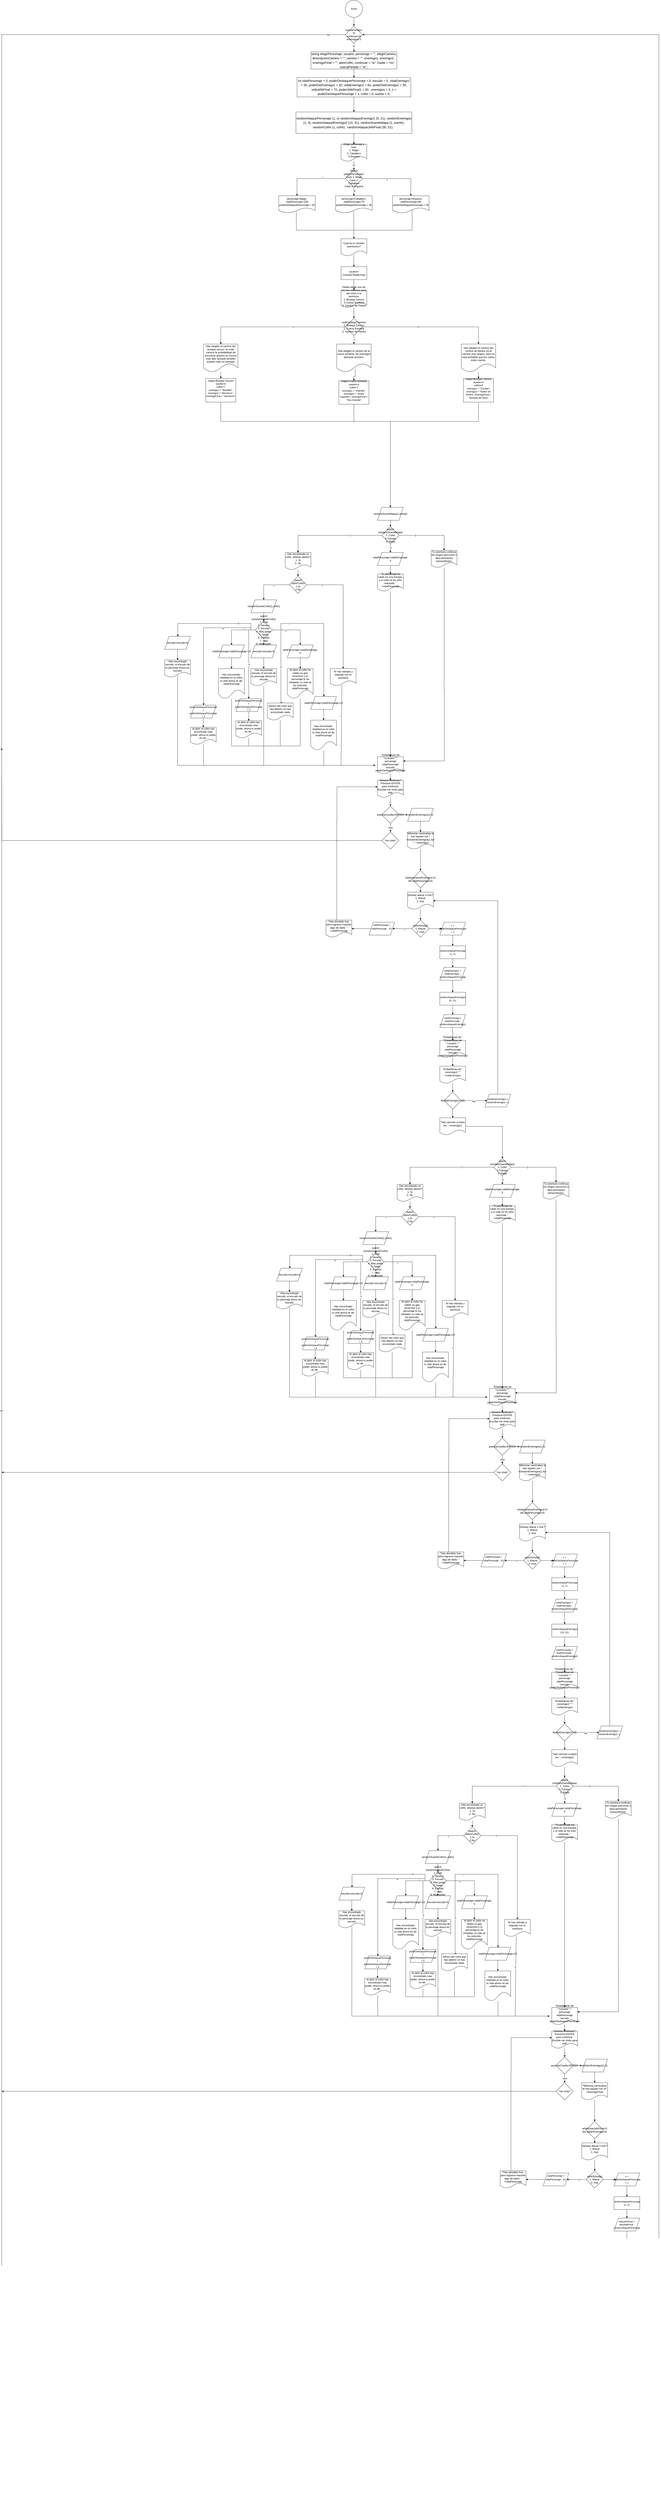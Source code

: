 <mxfile version="26.1.1">
  <diagram name="Página-1" id="efInYAG0lv8ZQNjqeZjR">
    <mxGraphModel dx="3341" dy="984" grid="1" gridSize="10" guides="1" tooltips="1" connect="1" arrows="1" fold="1" page="1" pageScale="1" pageWidth="827" pageHeight="1169" math="0" shadow="0">
      <root>
        <mxCell id="0" />
        <mxCell id="1" parent="0" />
        <mxCell id="_N3LG5UeGzkixgl9eQXl-4" value="" style="edgeStyle=orthogonalEdgeStyle;rounded=0;orthogonalLoop=1;jettySize=auto;html=1;" edge="1" parent="1" source="_N3LG5UeGzkixgl9eQXl-2" target="_N3LG5UeGzkixgl9eQXl-3">
          <mxGeometry relative="1" as="geometry" />
        </mxCell>
        <mxCell id="_N3LG5UeGzkixgl9eQXl-2" value="Inicio" style="ellipse;whiteSpace=wrap;html=1;" vertex="1" parent="1">
          <mxGeometry x="340" width="80" height="80" as="geometry" />
        </mxCell>
        <mxCell id="_N3LG5UeGzkixgl9eQXl-6" value="" style="edgeStyle=orthogonalEdgeStyle;rounded=0;orthogonalLoop=1;jettySize=auto;html=1;entryX=0.5;entryY=0;entryDx=0;entryDy=0;" edge="1" parent="1" source="_N3LG5UeGzkixgl9eQXl-3" target="_N3LG5UeGzkixgl9eQXl-38">
          <mxGeometry relative="1" as="geometry">
            <mxPoint x="380" y="240" as="targetPoint" />
          </mxGeometry>
        </mxCell>
        <mxCell id="_N3LG5UeGzkixgl9eQXl-591" value="Si" style="edgeLabel;html=1;align=center;verticalAlign=middle;resizable=0;points=[];" vertex="1" connectable="0" parent="_N3LG5UeGzkixgl9eQXl-6">
          <mxGeometry x="-0.35" y="-1" relative="1" as="geometry">
            <mxPoint as="offset" />
          </mxGeometry>
        </mxCell>
        <mxCell id="_N3LG5UeGzkixgl9eQXl-8" style="edgeStyle=orthogonalEdgeStyle;rounded=0;orthogonalLoop=1;jettySize=auto;html=1;entryX=0;entryY=0.5;entryDx=0;entryDy=0;" edge="1" parent="1" target="_N3LG5UeGzkixgl9eQXl-7">
          <mxGeometry relative="1" as="geometry">
            <mxPoint x="360" y="2940" as="targetPoint" />
            <mxPoint x="340" y="160" as="sourcePoint" />
            <Array as="points">
              <mxPoint x="-1260" y="160" />
              <mxPoint x="-1260" y="11590" />
              <mxPoint x="1620" y="11590" />
            </Array>
          </mxGeometry>
        </mxCell>
        <mxCell id="_N3LG5UeGzkixgl9eQXl-9" value="No" style="edgeLabel;html=1;align=center;verticalAlign=middle;resizable=0;points=[];" vertex="1" connectable="0" parent="_N3LG5UeGzkixgl9eQXl-8">
          <mxGeometry x="0.006" y="-1" relative="1" as="geometry">
            <mxPoint as="offset" />
          </mxGeometry>
        </mxCell>
        <mxCell id="_N3LG5UeGzkixgl9eQXl-592" value="No" style="edgeLabel;html=1;align=center;verticalAlign=middle;resizable=0;points=[];" vertex="1" connectable="0" parent="_N3LG5UeGzkixgl9eQXl-8">
          <mxGeometry x="-0.99" y="1" relative="1" as="geometry">
            <mxPoint as="offset" />
          </mxGeometry>
        </mxCell>
        <mxCell id="_N3LG5UeGzkixgl9eQXl-3" value="&lt;div&gt;nuevaPartida= Si&lt;/div&gt;continuar=Si&lt;div&gt;enemigos=3&lt;/div&gt;" style="rhombus;whiteSpace=wrap;html=1;" vertex="1" parent="1">
          <mxGeometry x="340" y="120" width="80" height="80" as="geometry" />
        </mxCell>
        <mxCell id="_N3LG5UeGzkixgl9eQXl-13" value="" style="edgeStyle=orthogonalEdgeStyle;rounded=0;orthogonalLoop=1;jettySize=auto;html=1;" edge="1" parent="1" source="_N3LG5UeGzkixgl9eQXl-5">
          <mxGeometry relative="1" as="geometry">
            <mxPoint x="380" y="790" as="targetPoint" />
          </mxGeometry>
        </mxCell>
        <mxCell id="_N3LG5UeGzkixgl9eQXl-31" value="Si" style="edgeLabel;html=1;align=center;verticalAlign=middle;resizable=0;points=[];" vertex="1" connectable="0" parent="_N3LG5UeGzkixgl9eQXl-13">
          <mxGeometry x="-0.161" y="-1" relative="1" as="geometry">
            <mxPoint as="offset" />
          </mxGeometry>
        </mxCell>
        <mxCell id="_N3LG5UeGzkixgl9eQXl-5" value="Elegir personaje a usar:&lt;div&gt;1. Mago&lt;/div&gt;&lt;div&gt;2. Caballero&lt;/div&gt;&lt;div&gt;3.Arquera&lt;/div&gt;" style="shape=document;whiteSpace=wrap;html=1;boundedLbl=1;" vertex="1" parent="1">
          <mxGeometry x="320" y="670" width="120" height="80" as="geometry" />
        </mxCell>
        <mxCell id="_N3LG5UeGzkixgl9eQXl-7" value="Fin" style="ellipse;whiteSpace=wrap;html=1;aspect=fixed;" vertex="1" parent="1">
          <mxGeometry x="1620" y="11550" width="80" height="80" as="geometry" />
        </mxCell>
        <mxCell id="_N3LG5UeGzkixgl9eQXl-16" value="" style="edgeStyle=orthogonalEdgeStyle;rounded=0;orthogonalLoop=1;jettySize=auto;html=1;" edge="1" parent="1" source="_N3LG5UeGzkixgl9eQXl-14" target="_N3LG5UeGzkixgl9eQXl-15">
          <mxGeometry relative="1" as="geometry" />
        </mxCell>
        <mxCell id="_N3LG5UeGzkixgl9eQXl-28" value="1" style="edgeLabel;html=1;align=center;verticalAlign=middle;resizable=0;points=[];" vertex="1" connectable="0" parent="_N3LG5UeGzkixgl9eQXl-16">
          <mxGeometry x="-0.318" y="-4" relative="1" as="geometry">
            <mxPoint as="offset" />
          </mxGeometry>
        </mxCell>
        <mxCell id="_N3LG5UeGzkixgl9eQXl-18" value="" style="edgeStyle=orthogonalEdgeStyle;rounded=0;orthogonalLoop=1;jettySize=auto;html=1;" edge="1" parent="1" source="_N3LG5UeGzkixgl9eQXl-14" target="_N3LG5UeGzkixgl9eQXl-17">
          <mxGeometry relative="1" as="geometry" />
        </mxCell>
        <mxCell id="_N3LG5UeGzkixgl9eQXl-29" value="2" style="edgeLabel;html=1;align=center;verticalAlign=middle;resizable=0;points=[];" vertex="1" connectable="0" parent="_N3LG5UeGzkixgl9eQXl-18">
          <mxGeometry x="-0.15" y="4" relative="1" as="geometry">
            <mxPoint as="offset" />
          </mxGeometry>
        </mxCell>
        <mxCell id="_N3LG5UeGzkixgl9eQXl-14" value="Switch (elegirPersonaje):&lt;div&gt;Case 1: Mago&lt;/div&gt;&lt;div&gt;Case 2: Caballero&lt;/div&gt;&lt;div&gt;Case 3: Arquera&lt;/div&gt;" style="rhombus;whiteSpace=wrap;html=1;" vertex="1" parent="1">
          <mxGeometry x="340" y="790" width="80" height="80" as="geometry" />
        </mxCell>
        <mxCell id="_N3LG5UeGzkixgl9eQXl-15" value="personaje=Mago:&lt;div&gt;vidaPersonaje=100&lt;/div&gt;&lt;div&gt;poderDeAtaquePersonaje = 20&lt;/div&gt;" style="shape=document;whiteSpace=wrap;html=1;boundedLbl=1;" vertex="1" parent="1">
          <mxGeometry x="30" y="910" width="170" height="80" as="geometry" />
        </mxCell>
        <mxCell id="_N3LG5UeGzkixgl9eQXl-17" value="personaje=Caballero:&lt;div&gt;vidaPersonaje=70&lt;/div&gt;&lt;div&gt;poderDeAtaquePersonaje = 30&lt;/div&gt;" style="shape=document;whiteSpace=wrap;html=1;boundedLbl=1;" vertex="1" parent="1">
          <mxGeometry x="295" y="910" width="170" height="80" as="geometry" />
        </mxCell>
        <mxCell id="_N3LG5UeGzkixgl9eQXl-19" value="" style="edgeStyle=orthogonalEdgeStyle;rounded=0;orthogonalLoop=1;jettySize=auto;html=1;exitX=1;exitY=0.5;exitDx=0;exitDy=0;" edge="1" parent="1" target="_N3LG5UeGzkixgl9eQXl-20" source="_N3LG5UeGzkixgl9eQXl-14">
          <mxGeometry relative="1" as="geometry">
            <mxPoint x="870" y="830" as="sourcePoint" />
          </mxGeometry>
        </mxCell>
        <mxCell id="_N3LG5UeGzkixgl9eQXl-30" value="3" style="edgeLabel;html=1;align=center;verticalAlign=middle;resizable=0;points=[];" vertex="1" connectable="0" parent="_N3LG5UeGzkixgl9eQXl-19">
          <mxGeometry x="-0.253" y="-4" relative="1" as="geometry">
            <mxPoint as="offset" />
          </mxGeometry>
        </mxCell>
        <mxCell id="_N3LG5UeGzkixgl9eQXl-20" value="personaje=Arquera:&lt;div&gt;vidaPersonaje=85&lt;/div&gt;&lt;div&gt;poderDeAtaquePersonaje = 25&lt;/div&gt;" style="shape=document;whiteSpace=wrap;html=1;boundedLbl=1;" vertex="1" parent="1">
          <mxGeometry x="560" y="910" width="170" height="80" as="geometry" />
        </mxCell>
        <mxCell id="_N3LG5UeGzkixgl9eQXl-23" value="" style="endArrow=none;html=1;rounded=0;entryX=0.482;entryY=0.913;entryDx=0;entryDy=0;entryPerimeter=0;" edge="1" parent="1" target="_N3LG5UeGzkixgl9eQXl-15">
          <mxGeometry width="50" height="50" relative="1" as="geometry">
            <mxPoint x="380" y="1070" as="sourcePoint" />
            <mxPoint x="510" y="890" as="targetPoint" />
            <Array as="points">
              <mxPoint x="112" y="1070" />
            </Array>
          </mxGeometry>
        </mxCell>
        <mxCell id="_N3LG5UeGzkixgl9eQXl-24" value="" style="endArrow=none;html=1;rounded=0;entryX=0.535;entryY=0.825;entryDx=0;entryDy=0;entryPerimeter=0;" edge="1" parent="1" target="_N3LG5UeGzkixgl9eQXl-20">
          <mxGeometry width="50" height="50" relative="1" as="geometry">
            <mxPoint x="380" y="1070" as="sourcePoint" />
            <mxPoint x="650" y="990" as="targetPoint" />
            <Array as="points">
              <mxPoint x="520" y="1070" />
              <mxPoint x="651" y="1070" />
            </Array>
          </mxGeometry>
        </mxCell>
        <mxCell id="_N3LG5UeGzkixgl9eQXl-25" value="" style="endArrow=classic;html=1;rounded=0;exitX=0.494;exitY=0.913;exitDx=0;exitDy=0;exitPerimeter=0;entryX=0.5;entryY=0;entryDx=0;entryDy=0;" edge="1" parent="1" source="_N3LG5UeGzkixgl9eQXl-17" target="_N3LG5UeGzkixgl9eQXl-26">
          <mxGeometry width="50" height="50" relative="1" as="geometry">
            <mxPoint x="410" y="1020" as="sourcePoint" />
            <mxPoint x="390" y="1110" as="targetPoint" />
          </mxGeometry>
        </mxCell>
        <mxCell id="_N3LG5UeGzkixgl9eQXl-26" value="Cual es tu nombre aventurero?" style="shape=document;whiteSpace=wrap;html=1;boundedLbl=1;" vertex="1" parent="1">
          <mxGeometry x="320" y="1110" width="120" height="80" as="geometry" />
        </mxCell>
        <mxCell id="_N3LG5UeGzkixgl9eQXl-32" value="" style="endArrow=classic;html=1;rounded=0;exitX=0.492;exitY=0.925;exitDx=0;exitDy=0;exitPerimeter=0;entryX=0.5;entryY=0;entryDx=0;entryDy=0;" edge="1" parent="1" source="_N3LG5UeGzkixgl9eQXl-26" target="_N3LG5UeGzkixgl9eQXl-33">
          <mxGeometry width="50" height="50" relative="1" as="geometry">
            <mxPoint x="460" y="1040" as="sourcePoint" />
            <mxPoint x="379" y="1230" as="targetPoint" />
          </mxGeometry>
        </mxCell>
        <mxCell id="_N3LG5UeGzkixgl9eQXl-35" value="" style="edgeStyle=orthogonalEdgeStyle;rounded=0;orthogonalLoop=1;jettySize=auto;html=1;" edge="1" parent="1" source="_N3LG5UeGzkixgl9eQXl-33" target="_N3LG5UeGzkixgl9eQXl-34">
          <mxGeometry relative="1" as="geometry" />
        </mxCell>
        <mxCell id="_N3LG5UeGzkixgl9eQXl-33" value="usuario= Console.ReadLine()" style="rounded=0;whiteSpace=wrap;html=1;" vertex="1" parent="1">
          <mxGeometry x="320" y="1240" width="120" height="60" as="geometry" />
        </mxCell>
        <mxCell id="_N3LG5UeGzkixgl9eQXl-37" value="" style="edgeStyle=orthogonalEdgeStyle;rounded=0;orthogonalLoop=1;jettySize=auto;html=1;" edge="1" parent="1" source="_N3LG5UeGzkixgl9eQXl-34" target="_N3LG5UeGzkixgl9eQXl-36">
          <mxGeometry relative="1" as="geometry" />
        </mxCell>
        <mxCell id="_N3LG5UeGzkixgl9eQXl-34" value="Debes elegir uno de los tres caminos para dar inicio a tu aventura:&lt;div&gt;1. Bosque Oscuro&lt;/div&gt;&lt;div&gt;2.Cueva Sombria&lt;/div&gt;&lt;div&gt;3. Camino de Piedra&lt;/div&gt;" style="shape=document;whiteSpace=wrap;html=1;boundedLbl=1;rounded=0;" vertex="1" parent="1">
          <mxGeometry x="320" y="1350" width="120" height="80" as="geometry" />
        </mxCell>
        <mxCell id="_N3LG5UeGzkixgl9eQXl-45" style="edgeStyle=orthogonalEdgeStyle;rounded=0;orthogonalLoop=1;jettySize=auto;html=1;entryX=0.5;entryY=0;entryDx=0;entryDy=0;" edge="1" parent="1" source="_N3LG5UeGzkixgl9eQXl-36" target="_N3LG5UeGzkixgl9eQXl-46">
          <mxGeometry relative="1" as="geometry">
            <mxPoint x="160" y="1600" as="targetPoint" />
            <Array as="points">
              <mxPoint x="-240" y="1520" />
            </Array>
          </mxGeometry>
        </mxCell>
        <mxCell id="_N3LG5UeGzkixgl9eQXl-47" value="1" style="edgeLabel;html=1;align=center;verticalAlign=middle;resizable=0;points=[];" vertex="1" connectable="0" parent="_N3LG5UeGzkixgl9eQXl-45">
          <mxGeometry x="-0.263" y="1" relative="1" as="geometry">
            <mxPoint as="offset" />
          </mxGeometry>
        </mxCell>
        <mxCell id="_N3LG5UeGzkixgl9eQXl-51" value="" style="edgeStyle=orthogonalEdgeStyle;rounded=0;orthogonalLoop=1;jettySize=auto;html=1;" edge="1" parent="1" source="_N3LG5UeGzkixgl9eQXl-36" target="_N3LG5UeGzkixgl9eQXl-50">
          <mxGeometry relative="1" as="geometry" />
        </mxCell>
        <mxCell id="_N3LG5UeGzkixgl9eQXl-54" value="2" style="edgeLabel;html=1;align=center;verticalAlign=middle;resizable=0;points=[];" vertex="1" connectable="0" parent="_N3LG5UeGzkixgl9eQXl-51">
          <mxGeometry x="-0.038" y="1" relative="1" as="geometry">
            <mxPoint as="offset" />
          </mxGeometry>
        </mxCell>
        <mxCell id="_N3LG5UeGzkixgl9eQXl-52" style="edgeStyle=orthogonalEdgeStyle;rounded=0;orthogonalLoop=1;jettySize=auto;html=1;entryX=0.5;entryY=0;entryDx=0;entryDy=0;" edge="1" parent="1" source="_N3LG5UeGzkixgl9eQXl-36" target="_N3LG5UeGzkixgl9eQXl-49">
          <mxGeometry relative="1" as="geometry" />
        </mxCell>
        <mxCell id="_N3LG5UeGzkixgl9eQXl-53" value="3" style="edgeLabel;html=1;align=center;verticalAlign=middle;resizable=0;points=[];" vertex="1" connectable="0" parent="_N3LG5UeGzkixgl9eQXl-52">
          <mxGeometry x="-0.165" relative="1" as="geometry">
            <mxPoint as="offset" />
          </mxGeometry>
        </mxCell>
        <mxCell id="_N3LG5UeGzkixgl9eQXl-36" value="switch(elegirCamino)&lt;div&gt;1. Bosque Oscuro&lt;/div&gt;&lt;div&gt;2. Cueva Sombria&lt;/div&gt;&lt;div&gt;3. Camino de Piedra&lt;/div&gt;" style="rhombus;whiteSpace=wrap;html=1;rounded=0;" vertex="1" parent="1">
          <mxGeometry x="340" y="1480" width="80" height="80" as="geometry" />
        </mxCell>
        <mxCell id="_N3LG5UeGzkixgl9eQXl-40" value="" style="edgeStyle=orthogonalEdgeStyle;rounded=0;orthogonalLoop=1;jettySize=auto;html=1;" edge="1" parent="1" source="_N3LG5UeGzkixgl9eQXl-38" target="_N3LG5UeGzkixgl9eQXl-39">
          <mxGeometry relative="1" as="geometry" />
        </mxCell>
        <mxCell id="_N3LG5UeGzkixgl9eQXl-38" value="&lt;span id=&quot;docs-internal-guid-88e459ae-7fff-ee0e-e21b-4a0d0c6a0d22&quot;&gt;&lt;p style=&quot;line-height:1.38;margin-top:0pt;margin-bottom:0pt;&quot; dir=&quot;ltr&quot;&gt;&lt;span id=&quot;docs-internal-guid-2cbb30e3-7fff-c947-312f-52b333b0d858&quot;&gt;&lt;/span&gt;&lt;/p&gt;&lt;p style=&quot;line-height:1.38;margin-top:0pt;margin-bottom:0pt;&quot; dir=&quot;ltr&quot;&gt;&lt;span style=&quot;font-size:11pt;font-family:Arial,sans-serif;color:#000000;background-color:transparent;font-weight:400;font-style:normal;font-variant:normal;text-decoration:none;vertical-align:baseline;white-space:pre;white-space:pre-wrap;&quot;&gt;string elegirPersonaje, usuario, personaje = “”, elegirCamino, descripcionCamino = “”, camino = “”, enemigo1, enemigo2,&amp;nbsp; enemigoFinal = “”, abrirCofre, continuar = “si”, huida = “no”, nuevaPartida = “si” ;&lt;/span&gt;&lt;/p&gt;&lt;/span&gt;" style="rounded=0;whiteSpace=wrap;html=1;" vertex="1" parent="1">
          <mxGeometry x="180" y="240" width="400" height="80" as="geometry" />
        </mxCell>
        <mxCell id="_N3LG5UeGzkixgl9eQXl-42" value="" style="edgeStyle=orthogonalEdgeStyle;rounded=0;orthogonalLoop=1;jettySize=auto;html=1;" edge="1" parent="1" source="_N3LG5UeGzkixgl9eQXl-39" target="_N3LG5UeGzkixgl9eQXl-41">
          <mxGeometry relative="1" as="geometry" />
        </mxCell>
        <mxCell id="_N3LG5UeGzkixgl9eQXl-39" value="&lt;span id=&quot;docs-internal-guid-40bb1c76-7fff-8201-960b-e1276261b42c&quot;&gt;&lt;p style=&quot;line-height:1.38;margin-top:0pt;margin-bottom:0pt;&quot; dir=&quot;ltr&quot;&gt;&lt;span id=&quot;docs-internal-guid-0ce18759-7fff-e64f-9336-f12085578b9e&quot;&gt;&lt;/span&gt;&lt;/p&gt;&lt;p style=&quot;line-height:1.38;margin-top:0pt;margin-bottom:0pt;&quot; dir=&quot;ltr&quot;&gt;&lt;span style=&quot;font-size:11pt;font-family:Arial,sans-serif;color:#000000;background-color:transparent;font-weight:400;font-style:normal;font-variant:normal;text-decoration:none;vertical-align:baseline;white-space:pre;white-space:pre-wrap;&quot;&gt;int vidaPersonaje = 0, poderDeAtaquePersonaje = 0, escudo = 0, vidaEnemigo1 = 30, poderDeEnemigo1 = 20, vidaEnemigo2 = 50, poderDeEnemigo2 = 30, vidaJefeFinal = 70, poderJefeFinal1 = 50 , enemigos = 3, n = poderDeAtaquePersonaje + 1, cofre = 0, suerte = 0;&lt;/span&gt;&lt;/p&gt;&lt;/span&gt;" style="whiteSpace=wrap;html=1;rounded=0;" vertex="1" parent="1">
          <mxGeometry x="115" y="360" width="530" height="90" as="geometry" />
        </mxCell>
        <mxCell id="_N3LG5UeGzkixgl9eQXl-44" value="" style="edgeStyle=orthogonalEdgeStyle;rounded=0;orthogonalLoop=1;jettySize=auto;html=1;" edge="1" parent="1" source="_N3LG5UeGzkixgl9eQXl-41" target="_N3LG5UeGzkixgl9eQXl-5">
          <mxGeometry relative="1" as="geometry" />
        </mxCell>
        <mxCell id="_N3LG5UeGzkixgl9eQXl-41" value="&lt;span id=&quot;docs-internal-guid-ce954bc5-7fff-a21c-949d-a867608e4f4b&quot;&gt;&lt;p style=&quot;line-height:1.38;margin-top:0pt;margin-bottom:0pt;&quot; dir=&quot;ltr&quot;&gt;&lt;span id=&quot;docs-internal-guid-2fd5db2a-7fff-0dd0-2858-8f757d250997&quot;&gt;&lt;/span&gt;&lt;/p&gt;&lt;p style=&quot;line-height:1.38;margin-top:0pt;margin-bottom:0pt;&quot; dir=&quot;ltr&quot;&gt;&lt;span style=&quot;font-size:11pt;font-family:Arial,sans-serif;color:#000000;background-color:transparent;font-weight:400;font-style:normal;font-variant:normal;text-decoration:none;vertical-align:baseline;white-space:pre;white-space:pre-wrap;&quot;&gt;randomAtaquePersonaje (1, n) randomAtaqueEnemigo1 (5, 21), randomEnemigos (1, 4), randomAtaqueEnemigo2 (10, 31), randomSuerteMapa (1, suerte), randomCofre (1, cofre),&amp;nbsp; randomAtaqueJefeFinal (30, 51);&amp;nbsp;&amp;nbsp;&lt;/span&gt;&lt;/p&gt;&lt;/span&gt;" style="whiteSpace=wrap;html=1;rounded=0;" vertex="1" parent="1">
          <mxGeometry x="110" y="520" width="540" height="100" as="geometry" />
        </mxCell>
        <mxCell id="_N3LG5UeGzkixgl9eQXl-56" value="" style="edgeStyle=orthogonalEdgeStyle;rounded=0;orthogonalLoop=1;jettySize=auto;html=1;entryX=0.5;entryY=0;entryDx=0;entryDy=0;" edge="1" parent="1" source="_N3LG5UeGzkixgl9eQXl-46" target="_N3LG5UeGzkixgl9eQXl-59">
          <mxGeometry relative="1" as="geometry">
            <mxPoint x="-170" y="1760" as="sourcePoint" />
            <mxPoint x="-210" y="1810" as="targetPoint" />
          </mxGeometry>
        </mxCell>
        <mxCell id="_N3LG5UeGzkixgl9eQXl-46" value="Has elegido el camino del bosque oscuro, en este camino la probabilidad de encontrar tesoros es mucho mas alta, aunque tambien puedes caer en trampas" style="shape=document;whiteSpace=wrap;html=1;boundedLbl=1;" vertex="1" parent="1">
          <mxGeometry x="-320" y="1600" width="160" height="130" as="geometry" />
        </mxCell>
        <mxCell id="_N3LG5UeGzkixgl9eQXl-49" value="Has elegido el camino del camino de piedra, es el camino mas seguro, pero es mas probable que los cofres esten vacios." style="shape=document;whiteSpace=wrap;html=1;boundedLbl=1;" vertex="1" parent="1">
          <mxGeometry x="880" y="1600" width="160" height="130" as="geometry" />
        </mxCell>
        <mxCell id="_N3LG5UeGzkixgl9eQXl-50" value="Has elegido el camino de la cueva sombria, los enemigos atacaran primero." style="shape=document;whiteSpace=wrap;html=1;boundedLbl=1;" vertex="1" parent="1">
          <mxGeometry x="300" y="1600" width="160" height="130" as="geometry" />
        </mxCell>
        <mxCell id="_N3LG5UeGzkixgl9eQXl-62" value="" style="edgeStyle=orthogonalEdgeStyle;rounded=0;orthogonalLoop=1;jettySize=auto;html=1;" edge="1" parent="1" source="_N3LG5UeGzkixgl9eQXl-55" target="_N3LG5UeGzkixgl9eQXl-63">
          <mxGeometry relative="1" as="geometry">
            <mxPoint x="580" y="2450" as="targetPoint" />
          </mxGeometry>
        </mxCell>
        <mxCell id="_N3LG5UeGzkixgl9eQXl-55" value="randomSuerteMapa(1,suerte)" style="shape=parallelogram;perimeter=parallelogramPerimeter;whiteSpace=wrap;html=1;fixedSize=1;" vertex="1" parent="1">
          <mxGeometry x="490" y="2360" width="120" height="60" as="geometry" />
        </mxCell>
        <mxCell id="_N3LG5UeGzkixgl9eQXl-59" value="&lt;div&gt;mapa=Bosque Oscuro&lt;/div&gt;suerte=4&lt;div&gt;cofre=7&lt;/div&gt;&lt;div&gt;&lt;span style=&quot;color: rgba(0, 0, 0, 0); font-family: monospace; text-align: start; text-wrap-mode: nowrap; background-color: transparent; font-size: 0px;&quot;&gt;3CmxGraphModel%3E%3Croot%3E%3CmxCell%20id%3D%220%22%2F%3E%3CmxCell%20id%3D%221%22%20parent%3D%220%22%2F%3E%3CmxCell%20id%3D%222%22%20value%3D%22Has%20elegido%20el%20camino%20del%20bosque%20oscuro%2C%20en%20este%20camino%20la%20probabilidad%20de%20encontrar%20tesoros%20es%20mucho%20mas%20alta%2C%20aunque%20tambien%20puedes%20caer%20en%20trampas%22%20style%3D%22shape%3Ddocument%3BwhiteSpace%3Dwrap%3Bhtml%3D1%3BboundedLbl%3D1%3B%22%20vertex%3D%221%22%20parent%3D%221%22%3E%3CmxGeometry%20x%3D%2280%22%20y%3D%221600%22%20width%3D%22160%22%20height%3D%22130%22%20as%3D%22geometry%22%2F%3E%3C%2FmxCell%3E%3C%2Froot%3E%3C%2FmxGraphModel%3E&lt;/span&gt;&lt;span style=&quot;background-color: transparent; font-family: Arial, sans-serif; white-space-collapse: preserve; color: light-dark(rgb(0, 0, 0), rgb(255, 255, 255));&quot;&gt;&lt;font style=&quot;font-size: 11px;&quot;&gt;enemigo1 = “Bandido”, enemigo2 = “Monstruo”, enemigoFinal = “Hechicero”&lt;/font&gt;&lt;/span&gt;&lt;/div&gt;&lt;div&gt;&lt;span style=&quot;background-color: transparent; font-family: Arial, sans-serif; font-size: 11pt; white-space-collapse: preserve; color: light-dark(rgb(0, 0, 0), rgb(255, 255, 255));&quot;&gt;&lt;br&gt;&lt;/span&gt;&lt;/div&gt;" style="rounded=0;whiteSpace=wrap;html=1;" vertex="1" parent="1">
          <mxGeometry x="-310" y="1760" width="140" height="110" as="geometry" />
        </mxCell>
        <mxCell id="_N3LG5UeGzkixgl9eQXl-65" value="" style="edgeStyle=orthogonalEdgeStyle;rounded=0;orthogonalLoop=1;jettySize=auto;html=1;entryX=0.5;entryY=0;entryDx=0;entryDy=0;" edge="1" parent="1" source="_N3LG5UeGzkixgl9eQXl-63" target="_N3LG5UeGzkixgl9eQXl-64">
          <mxGeometry relative="1" as="geometry" />
        </mxCell>
        <mxCell id="_N3LG5UeGzkixgl9eQXl-106" value="1" style="edgeLabel;html=1;align=center;verticalAlign=middle;resizable=0;points=[];" vertex="1" connectable="0" parent="_N3LG5UeGzkixgl9eQXl-65">
          <mxGeometry x="-0.363" relative="1" as="geometry">
            <mxPoint as="offset" />
          </mxGeometry>
        </mxCell>
        <mxCell id="_N3LG5UeGzkixgl9eQXl-108" value="" style="edgeStyle=orthogonalEdgeStyle;rounded=0;orthogonalLoop=1;jettySize=auto;html=1;" edge="1" parent="1" source="_N3LG5UeGzkixgl9eQXl-63" target="_N3LG5UeGzkixgl9eQXl-107">
          <mxGeometry relative="1" as="geometry">
            <Array as="points">
              <mxPoint x="550" y="2550" />
              <mxPoint x="550" y="2550" />
            </Array>
          </mxGeometry>
        </mxCell>
        <mxCell id="_N3LG5UeGzkixgl9eQXl-112" value="3" style="edgeLabel;html=1;align=center;verticalAlign=middle;resizable=0;points=[];" vertex="1" connectable="0" parent="_N3LG5UeGzkixgl9eQXl-108">
          <mxGeometry x="-0.125" y="2" relative="1" as="geometry">
            <mxPoint as="offset" />
          </mxGeometry>
        </mxCell>
        <mxCell id="_N3LG5UeGzkixgl9eQXl-116" value="2" style="edgeLabel;html=1;align=center;verticalAlign=middle;resizable=0;points=[];" vertex="1" connectable="0" parent="_N3LG5UeGzkixgl9eQXl-108">
          <mxGeometry x="-0.1" y="4" relative="1" as="geometry">
            <mxPoint x="-4" as="offset" />
          </mxGeometry>
        </mxCell>
        <mxCell id="_N3LG5UeGzkixgl9eQXl-114" value="" style="edgeStyle=orthogonalEdgeStyle;rounded=0;orthogonalLoop=1;jettySize=auto;html=1;" edge="1" parent="1" source="_N3LG5UeGzkixgl9eQXl-63" target="_N3LG5UeGzkixgl9eQXl-113">
          <mxGeometry relative="1" as="geometry" />
        </mxCell>
        <mxCell id="_N3LG5UeGzkixgl9eQXl-117" value="3" style="edgeLabel;html=1;align=center;verticalAlign=middle;resizable=0;points=[];" vertex="1" connectable="0" parent="_N3LG5UeGzkixgl9eQXl-114">
          <mxGeometry x="-0.457" y="-1" relative="1" as="geometry">
            <mxPoint as="offset" />
          </mxGeometry>
        </mxCell>
        <mxCell id="_N3LG5UeGzkixgl9eQXl-63" value="switch (randomSuerteMapa)&lt;div&gt;1. Cofre&lt;/div&gt;&lt;div&gt;2.Trampa&lt;/div&gt;&lt;div&gt;3. Nada&lt;/div&gt;" style="rhombus;whiteSpace=wrap;html=1;" vertex="1" parent="1">
          <mxGeometry x="510" y="2450" width="80" height="80" as="geometry" />
        </mxCell>
        <mxCell id="_N3LG5UeGzkixgl9eQXl-67" value="" style="edgeStyle=orthogonalEdgeStyle;rounded=0;orthogonalLoop=1;jettySize=auto;html=1;" edge="1" parent="1" source="_N3LG5UeGzkixgl9eQXl-64" target="_N3LG5UeGzkixgl9eQXl-66">
          <mxGeometry relative="1" as="geometry" />
        </mxCell>
        <mxCell id="_N3LG5UeGzkixgl9eQXl-64" value="Has encontrado un cofre, deseas abrirlo?&lt;div&gt;1. Si&lt;/div&gt;&lt;div&gt;2. No&lt;/div&gt;" style="shape=document;whiteSpace=wrap;html=1;boundedLbl=1;" vertex="1" parent="1">
          <mxGeometry x="60" y="2570" width="120" height="80" as="geometry" />
        </mxCell>
        <mxCell id="_N3LG5UeGzkixgl9eQXl-69" value="" style="edgeStyle=orthogonalEdgeStyle;rounded=0;orthogonalLoop=1;jettySize=auto;html=1;entryX=0.5;entryY=0;entryDx=0;entryDy=0;" edge="1" parent="1" source="_N3LG5UeGzkixgl9eQXl-66" target="_N3LG5UeGzkixgl9eQXl-71">
          <mxGeometry relative="1" as="geometry">
            <mxPoint x="20" y="2720" as="targetPoint" />
          </mxGeometry>
        </mxCell>
        <mxCell id="_N3LG5UeGzkixgl9eQXl-72" value="1" style="edgeLabel;html=1;align=center;verticalAlign=middle;resizable=0;points=[];" vertex="1" connectable="0" parent="_N3LG5UeGzkixgl9eQXl-69">
          <mxGeometry x="-0.24" y="2" relative="1" as="geometry">
            <mxPoint as="offset" />
          </mxGeometry>
        </mxCell>
        <mxCell id="_N3LG5UeGzkixgl9eQXl-104" value="" style="edgeStyle=orthogonalEdgeStyle;rounded=0;orthogonalLoop=1;jettySize=auto;html=1;" edge="1" parent="1" source="_N3LG5UeGzkixgl9eQXl-66" target="_N3LG5UeGzkixgl9eQXl-103">
          <mxGeometry relative="1" as="geometry" />
        </mxCell>
        <mxCell id="_N3LG5UeGzkixgl9eQXl-105" value="2" style="edgeLabel;html=1;align=center;verticalAlign=middle;resizable=0;points=[];" vertex="1" connectable="0" parent="_N3LG5UeGzkixgl9eQXl-104">
          <mxGeometry x="-0.744" y="-1" relative="1" as="geometry">
            <mxPoint as="offset" />
          </mxGeometry>
        </mxCell>
        <mxCell id="_N3LG5UeGzkixgl9eQXl-66" value="switch (abrirCofre)&lt;div&gt;1.Si&lt;/div&gt;&lt;div&gt;2.No&lt;/div&gt;" style="rhombus;whiteSpace=wrap;html=1;" vertex="1" parent="1">
          <mxGeometry x="80" y="2680" width="80" height="80" as="geometry" />
        </mxCell>
        <mxCell id="_N3LG5UeGzkixgl9eQXl-74" value="" style="edgeStyle=orthogonalEdgeStyle;rounded=0;orthogonalLoop=1;jettySize=auto;html=1;" edge="1" parent="1" source="_N3LG5UeGzkixgl9eQXl-71" target="_N3LG5UeGzkixgl9eQXl-73">
          <mxGeometry relative="1" as="geometry" />
        </mxCell>
        <mxCell id="_N3LG5UeGzkixgl9eQXl-71" value="randomSuerteCofre(1,cofre)" style="shape=parallelogram;perimeter=parallelogramPerimeter;whiteSpace=wrap;html=1;fixedSize=1;" vertex="1" parent="1">
          <mxGeometry x="-100" y="2790" width="120" height="60" as="geometry" />
        </mxCell>
        <mxCell id="_N3LG5UeGzkixgl9eQXl-76" value="" style="edgeStyle=orthogonalEdgeStyle;rounded=0;orthogonalLoop=1;jettySize=auto;html=1;" edge="1" parent="1" source="_N3LG5UeGzkixgl9eQXl-73" target="_N3LG5UeGzkixgl9eQXl-75">
          <mxGeometry relative="1" as="geometry" />
        </mxCell>
        <mxCell id="_N3LG5UeGzkixgl9eQXl-79" value="1" style="edgeLabel;html=1;align=center;verticalAlign=middle;resizable=0;points=[];" vertex="1" connectable="0" parent="_N3LG5UeGzkixgl9eQXl-76">
          <mxGeometry x="-0.456" y="-2" relative="1" as="geometry">
            <mxPoint as="offset" />
          </mxGeometry>
        </mxCell>
        <mxCell id="_N3LG5UeGzkixgl9eQXl-81" value="" style="edgeStyle=orthogonalEdgeStyle;rounded=0;orthogonalLoop=1;jettySize=auto;html=1;" edge="1" parent="1" source="_N3LG5UeGzkixgl9eQXl-73" target="_N3LG5UeGzkixgl9eQXl-80">
          <mxGeometry relative="1" as="geometry" />
        </mxCell>
        <mxCell id="_N3LG5UeGzkixgl9eQXl-84" value="2" style="edgeLabel;html=1;align=center;verticalAlign=middle;resizable=0;points=[];" vertex="1" connectable="0" parent="_N3LG5UeGzkixgl9eQXl-81">
          <mxGeometry x="-0.374" y="-3" relative="1" as="geometry">
            <mxPoint as="offset" />
          </mxGeometry>
        </mxCell>
        <mxCell id="_N3LG5UeGzkixgl9eQXl-86" value="" style="edgeStyle=orthogonalEdgeStyle;rounded=0;orthogonalLoop=1;jettySize=auto;html=1;" edge="1" parent="1" source="_N3LG5UeGzkixgl9eQXl-73" target="_N3LG5UeGzkixgl9eQXl-85">
          <mxGeometry relative="1" as="geometry" />
        </mxCell>
        <mxCell id="_N3LG5UeGzkixgl9eQXl-89" value="3" style="edgeLabel;html=1;align=center;verticalAlign=middle;resizable=0;points=[];" vertex="1" connectable="0" parent="_N3LG5UeGzkixgl9eQXl-86">
          <mxGeometry x="-0.559" y="2" relative="1" as="geometry">
            <mxPoint as="offset" />
          </mxGeometry>
        </mxCell>
        <mxCell id="_N3LG5UeGzkixgl9eQXl-90" style="edgeStyle=orthogonalEdgeStyle;rounded=0;orthogonalLoop=1;jettySize=auto;html=1;entryX=0.5;entryY=0;entryDx=0;entryDy=0;" edge="1" parent="1" target="_N3LG5UeGzkixgl9eQXl-91">
          <mxGeometry relative="1" as="geometry">
            <mxPoint x="50.04" y="3279.96" as="targetPoint" />
            <mxPoint y="2930" as="sourcePoint" />
            <Array as="points">
              <mxPoint x="40" y="2930" />
            </Array>
          </mxGeometry>
        </mxCell>
        <mxCell id="_N3LG5UeGzkixgl9eQXl-102" value="5" style="edgeLabel;html=1;align=center;verticalAlign=middle;resizable=0;points=[];" vertex="1" connectable="0" parent="_N3LG5UeGzkixgl9eQXl-90">
          <mxGeometry x="0.11" relative="1" as="geometry">
            <mxPoint as="offset" />
          </mxGeometry>
        </mxCell>
        <mxCell id="_N3LG5UeGzkixgl9eQXl-97" style="edgeStyle=orthogonalEdgeStyle;rounded=0;orthogonalLoop=1;jettySize=auto;html=1;" edge="1" parent="1" source="_N3LG5UeGzkixgl9eQXl-73">
          <mxGeometry relative="1" as="geometry">
            <mxPoint x="-110" y="3250" as="targetPoint" />
          </mxGeometry>
        </mxCell>
        <mxCell id="_N3LG5UeGzkixgl9eQXl-101" value="4" style="edgeLabel;html=1;align=center;verticalAlign=middle;resizable=0;points=[];" vertex="1" connectable="0" parent="_N3LG5UeGzkixgl9eQXl-97">
          <mxGeometry x="0.088" y="1" relative="1" as="geometry">
            <mxPoint as="offset" />
          </mxGeometry>
        </mxCell>
        <mxCell id="_N3LG5UeGzkixgl9eQXl-73" value="swirch (randomSuerteCofre)&lt;div&gt;1. Vida&lt;/div&gt;&lt;div&gt;2. Veneno&lt;/div&gt;&lt;div&gt;3. Escudo&lt;/div&gt;&lt;div&gt;4. Mas poder&lt;/div&gt;&lt;div&gt;5. Nada&lt;/div&gt;&lt;div&gt;6. Escudo&lt;/div&gt;&lt;div&gt;7. Vida&lt;/div&gt;&lt;div&gt;8. Mas poder&lt;/div&gt;" style="rhombus;whiteSpace=wrap;html=1;" vertex="1" parent="1">
          <mxGeometry x="-80" y="2890" width="80" height="80" as="geometry" />
        </mxCell>
        <mxCell id="_N3LG5UeGzkixgl9eQXl-78" value="" style="edgeStyle=orthogonalEdgeStyle;rounded=0;orthogonalLoop=1;jettySize=auto;html=1;" edge="1" parent="1" source="_N3LG5UeGzkixgl9eQXl-75" target="_N3LG5UeGzkixgl9eQXl-77">
          <mxGeometry relative="1" as="geometry" />
        </mxCell>
        <mxCell id="_N3LG5UeGzkixgl9eQXl-75" value="vidaPersonaje=vidaPersonaje+10" style="shape=parallelogram;perimeter=parallelogramPerimeter;whiteSpace=wrap;html=1;fixedSize=1;" vertex="1" parent="1">
          <mxGeometry x="-250" y="3000" width="120" height="60" as="geometry" />
        </mxCell>
        <mxCell id="_N3LG5UeGzkixgl9eQXl-77" value="Has encontrado&amp;nbsp; vitalidad en el cofre, tu vida ahora es de: vidaPersonaje" style="shape=document;whiteSpace=wrap;html=1;boundedLbl=1;" vertex="1" parent="1">
          <mxGeometry x="-250" y="3110" width="120" height="140" as="geometry" />
        </mxCell>
        <mxCell id="_N3LG5UeGzkixgl9eQXl-83" value="" style="edgeStyle=orthogonalEdgeStyle;rounded=0;orthogonalLoop=1;jettySize=auto;html=1;" edge="1" parent="1" source="_N3LG5UeGzkixgl9eQXl-80" target="_N3LG5UeGzkixgl9eQXl-82">
          <mxGeometry relative="1" as="geometry" />
        </mxCell>
        <mxCell id="_N3LG5UeGzkixgl9eQXl-80" value="vidaPersonaje=vidaPersonaje-5" style="shape=parallelogram;perimeter=parallelogramPerimeter;whiteSpace=wrap;html=1;fixedSize=1;" vertex="1" parent="1">
          <mxGeometry x="70" y="3000" width="120" height="60" as="geometry" />
        </mxCell>
        <mxCell id="_N3LG5UeGzkixgl9eQXl-82" value="Al abrir el cofre ha salido un gas venenoso y tu personaje lo ha inhalado, tu vida se ha reducido: vidaPersonaje" style="shape=document;whiteSpace=wrap;html=1;boundedLbl=1;" vertex="1" parent="1">
          <mxGeometry x="70" y="3110" width="120" height="140" as="geometry" />
        </mxCell>
        <mxCell id="_N3LG5UeGzkixgl9eQXl-88" value="" style="edgeStyle=orthogonalEdgeStyle;rounded=0;orthogonalLoop=1;jettySize=auto;html=1;" edge="1" parent="1" source="_N3LG5UeGzkixgl9eQXl-85" target="_N3LG5UeGzkixgl9eQXl-87">
          <mxGeometry relative="1" as="geometry" />
        </mxCell>
        <mxCell id="_N3LG5UeGzkixgl9eQXl-85" value="escudo=escudo+5" style="shape=parallelogram;perimeter=parallelogramPerimeter;whiteSpace=wrap;html=1;fixedSize=1;" vertex="1" parent="1">
          <mxGeometry x="-100" y="3000" width="120" height="60" as="geometry" />
        </mxCell>
        <mxCell id="_N3LG5UeGzkixgl9eQXl-92" style="edgeStyle=orthogonalEdgeStyle;rounded=0;orthogonalLoop=1;jettySize=auto;html=1;" edge="1" parent="1" source="_N3LG5UeGzkixgl9eQXl-87">
          <mxGeometry relative="1" as="geometry">
            <mxPoint x="480" y="3560" as="targetPoint" />
            <Array as="points">
              <mxPoint x="-40" y="3560" />
            </Array>
          </mxGeometry>
        </mxCell>
        <mxCell id="_N3LG5UeGzkixgl9eQXl-87" value="Has encontrado escudo, el escudo de tu peronaje ahora es: escudo" style="shape=document;whiteSpace=wrap;html=1;boundedLbl=1;" vertex="1" parent="1">
          <mxGeometry x="-100" y="3110" width="120" height="80" as="geometry" />
        </mxCell>
        <mxCell id="_N3LG5UeGzkixgl9eQXl-91" value="Dentro del cofre que has abierto no has encontrado nada" style="shape=document;whiteSpace=wrap;html=1;boundedLbl=1;" vertex="1" parent="1">
          <mxGeometry x="-23" y="3270" width="120" height="80" as="geometry" />
        </mxCell>
        <mxCell id="_N3LG5UeGzkixgl9eQXl-93" value="" style="endArrow=none;html=1;rounded=0;" edge="1" parent="1" target="_N3LG5UeGzkixgl9eQXl-77">
          <mxGeometry width="50" height="50" relative="1" as="geometry">
            <mxPoint x="-40" y="3470" as="sourcePoint" />
            <mxPoint x="-190" y="3330" as="targetPoint" />
            <Array as="points">
              <mxPoint x="-190" y="3470" />
            </Array>
          </mxGeometry>
        </mxCell>
        <mxCell id="_N3LG5UeGzkixgl9eQXl-94" value="" style="endArrow=none;html=1;rounded=0;" edge="1" parent="1" target="_N3LG5UeGzkixgl9eQXl-91">
          <mxGeometry width="50" height="50" relative="1" as="geometry">
            <mxPoint x="37" y="3470" as="sourcePoint" />
            <mxPoint x="320" y="3400" as="targetPoint" />
          </mxGeometry>
        </mxCell>
        <mxCell id="_N3LG5UeGzkixgl9eQXl-95" value="" style="endArrow=none;html=1;rounded=0;" edge="1" parent="1" source="_N3LG5UeGzkixgl9eQXl-82">
          <mxGeometry width="50" height="50" relative="1" as="geometry">
            <mxPoint x="130" y="3330" as="sourcePoint" />
            <mxPoint x="-40" y="3470" as="targetPoint" />
            <Array as="points">
              <mxPoint x="130" y="3470" />
              <mxPoint x="50" y="3470" />
            </Array>
          </mxGeometry>
        </mxCell>
        <mxCell id="_N3LG5UeGzkixgl9eQXl-120" value="" style="edgeStyle=orthogonalEdgeStyle;rounded=0;orthogonalLoop=1;jettySize=auto;html=1;" edge="1" parent="1" source="_N3LG5UeGzkixgl9eQXl-96" target="_N3LG5UeGzkixgl9eQXl-119">
          <mxGeometry relative="1" as="geometry" />
        </mxCell>
        <mxCell id="_N3LG5UeGzkixgl9eQXl-96" value="&quot;Estadisticas de &quot;+usuario &quot;:&quot;&lt;div&gt;personaje&lt;div&gt;vidaPersonaje&lt;/div&gt;&lt;div&gt;escudo&lt;/div&gt;&lt;div&gt;poderDeAtaquePersonaje&lt;/div&gt;&lt;/div&gt;" style="shape=document;whiteSpace=wrap;html=1;boundedLbl=1;" vertex="1" parent="1">
          <mxGeometry x="490" y="3520" width="120" height="80" as="geometry" />
        </mxCell>
        <mxCell id="_N3LG5UeGzkixgl9eQXl-100" value="" style="edgeStyle=orthogonalEdgeStyle;rounded=0;orthogonalLoop=1;jettySize=auto;html=1;" edge="1" parent="1" source="_N3LG5UeGzkixgl9eQXl-98" target="_N3LG5UeGzkixgl9eQXl-99">
          <mxGeometry relative="1" as="geometry" />
        </mxCell>
        <mxCell id="_N3LG5UeGzkixgl9eQXl-98" value="&lt;span id=&quot;docs-internal-guid-e7eb5edc-7fff-a75f-9e7b-b50314a37cd1&quot;&gt;&lt;span style=&quot;font-family: Arial, sans-serif; background-color: transparent; font-variant-numeric: normal; font-variant-east-asian: normal; font-variant-alternates: normal; font-variant-position: normal; font-variant-emoji: normal; vertical-align: baseline; white-space-collapse: preserve;&quot;&gt;&lt;font style=&quot;font-size: 11px;&quot;&gt;poderDeAtaquePersonaje = poderDeAtaquePersonaje + 5&lt;/font&gt;&lt;/span&gt;&lt;/span&gt;" style="shape=parallelogram;perimeter=parallelogramPerimeter;whiteSpace=wrap;html=1;fixedSize=1;" vertex="1" parent="1">
          <mxGeometry x="-170" y="3250" width="120" height="60" as="geometry" />
        </mxCell>
        <mxCell id="_N3LG5UeGzkixgl9eQXl-99" value="Al abrir el cofre has encontrado mas poder, ahora tu poder es de:&amp;nbsp;" style="shape=document;whiteSpace=wrap;html=1;boundedLbl=1;" vertex="1" parent="1">
          <mxGeometry x="-170" y="3353" width="120" height="80" as="geometry" />
        </mxCell>
        <mxCell id="_N3LG5UeGzkixgl9eQXl-103" value="Te has retirado y seguidp con tu aventura" style="shape=document;whiteSpace=wrap;html=1;boundedLbl=1;" vertex="1" parent="1">
          <mxGeometry x="270" y="3110" width="120" height="80" as="geometry" />
        </mxCell>
        <mxCell id="_N3LG5UeGzkixgl9eQXl-110" value="" style="edgeStyle=orthogonalEdgeStyle;rounded=0;orthogonalLoop=1;jettySize=auto;html=1;" edge="1" parent="1" source="_N3LG5UeGzkixgl9eQXl-107" target="_N3LG5UeGzkixgl9eQXl-109">
          <mxGeometry relative="1" as="geometry" />
        </mxCell>
        <mxCell id="_N3LG5UeGzkixgl9eQXl-107" value="vidaPersonaje=vidaPersonaje-5" style="shape=parallelogram;perimeter=parallelogramPerimeter;whiteSpace=wrap;html=1;fixedSize=1;" vertex="1" parent="1">
          <mxGeometry x="490" y="2570" width="120" height="60" as="geometry" />
        </mxCell>
        <mxCell id="_N3LG5UeGzkixgl9eQXl-111" style="edgeStyle=orthogonalEdgeStyle;rounded=0;orthogonalLoop=1;jettySize=auto;html=1;entryX=0.5;entryY=0;entryDx=0;entryDy=0;" edge="1" parent="1" source="_N3LG5UeGzkixgl9eQXl-109" target="_N3LG5UeGzkixgl9eQXl-96">
          <mxGeometry relative="1" as="geometry" />
        </mxCell>
        <mxCell id="_N3LG5UeGzkixgl9eQXl-109" value="&quot;Tu personaje ha caido en una trampa, y tu vida se ha visto reducida: &quot; +vidaPersonaje" style="shape=document;whiteSpace=wrap;html=1;boundedLbl=1;" vertex="1" parent="1">
          <mxGeometry x="490" y="2670" width="120" height="80" as="geometry" />
        </mxCell>
        <mxCell id="_N3LG5UeGzkixgl9eQXl-115" style="edgeStyle=orthogonalEdgeStyle;rounded=0;orthogonalLoop=1;jettySize=auto;html=1;entryX=1;entryY=0.25;entryDx=0;entryDy=0;" edge="1" parent="1" source="_N3LG5UeGzkixgl9eQXl-113" target="_N3LG5UeGzkixgl9eQXl-96">
          <mxGeometry relative="1" as="geometry">
            <mxPoint x="800.0" y="3772.5" as="targetPoint" />
            <Array as="points">
              <mxPoint x="800" y="3206" />
              <mxPoint x="801" y="3540" />
            </Array>
          </mxGeometry>
        </mxCell>
        <mxCell id="_N3LG5UeGzkixgl9eQXl-113" value="Tu aventura continua sin ningun perconce o descubrimiento extraordinario." style="shape=document;whiteSpace=wrap;html=1;boundedLbl=1;" vertex="1" parent="1">
          <mxGeometry x="740" y="2560" width="120" height="80" as="geometry" />
        </mxCell>
        <mxCell id="_N3LG5UeGzkixgl9eQXl-123" style="edgeStyle=orthogonalEdgeStyle;rounded=0;orthogonalLoop=1;jettySize=auto;html=1;" edge="1" parent="1" source="_N3LG5UeGzkixgl9eQXl-119">
          <mxGeometry relative="1" as="geometry">
            <mxPoint x="550" y="3750" as="targetPoint" />
          </mxGeometry>
        </mxCell>
        <mxCell id="_N3LG5UeGzkixgl9eQXl-128" value="if" style="edgeLabel;html=1;align=center;verticalAlign=middle;resizable=0;points=[];" vertex="1" connectable="0" parent="_N3LG5UeGzkixgl9eQXl-123">
          <mxGeometry x="-0.012" y="-2" relative="1" as="geometry">
            <mxPoint x="-1" y="1" as="offset" />
          </mxGeometry>
        </mxCell>
        <mxCell id="_N3LG5UeGzkixgl9eQXl-119" value="Deseas continuar?&lt;div&gt;Presiona ENTER para continuar.&lt;/div&gt;&lt;div&gt;Escribe me rindo para salir&lt;/div&gt;" style="shape=document;whiteSpace=wrap;html=1;boundedLbl=1;" vertex="1" parent="1">
          <mxGeometry x="490" y="3630" width="120" height="80" as="geometry" />
        </mxCell>
        <mxCell id="_N3LG5UeGzkixgl9eQXl-122" value="" style="endArrow=none;html=1;rounded=0;entryX=0.452;entryY=0.965;entryDx=0;entryDy=0;entryPerimeter=0;" edge="1" parent="1" target="_N3LG5UeGzkixgl9eQXl-103">
          <mxGeometry width="50" height="50" relative="1" as="geometry">
            <mxPoint x="320" y="3560" as="sourcePoint" />
            <mxPoint x="450" y="3250" as="targetPoint" />
          </mxGeometry>
        </mxCell>
        <mxCell id="_N3LG5UeGzkixgl9eQXl-125" style="edgeStyle=orthogonalEdgeStyle;rounded=0;orthogonalLoop=1;jettySize=auto;html=1;" edge="1" parent="1" source="_N3LG5UeGzkixgl9eQXl-124">
          <mxGeometry relative="1" as="geometry">
            <mxPoint x="630" y="3790" as="targetPoint" />
          </mxGeometry>
        </mxCell>
        <mxCell id="_N3LG5UeGzkixgl9eQXl-126" style="edgeStyle=orthogonalEdgeStyle;rounded=0;orthogonalLoop=1;jettySize=auto;html=1;" edge="1" parent="1" source="_N3LG5UeGzkixgl9eQXl-124">
          <mxGeometry relative="1" as="geometry">
            <mxPoint x="550" y="3870" as="targetPoint" />
          </mxGeometry>
        </mxCell>
        <mxCell id="_N3LG5UeGzkixgl9eQXl-129" value="else" style="edgeLabel;html=1;align=center;verticalAlign=middle;resizable=0;points=[];" vertex="1" connectable="0" parent="_N3LG5UeGzkixgl9eQXl-126">
          <mxGeometry x="0.396" y="1" relative="1" as="geometry">
            <mxPoint x="-1" y="-8" as="offset" />
          </mxGeometry>
        </mxCell>
        <mxCell id="_N3LG5UeGzkixgl9eQXl-124" value="avanzarCasilla=ENTER" style="rhombus;whiteSpace=wrap;html=1;" vertex="1" parent="1">
          <mxGeometry x="510" y="3750" width="80" height="80" as="geometry" />
        </mxCell>
        <mxCell id="_N3LG5UeGzkixgl9eQXl-134" style="edgeStyle=orthogonalEdgeStyle;rounded=0;orthogonalLoop=1;jettySize=auto;html=1;" edge="1" parent="1" source="_N3LG5UeGzkixgl9eQXl-127">
          <mxGeometry relative="1" as="geometry">
            <mxPoint x="-1260" y="3480" as="targetPoint" />
          </mxGeometry>
        </mxCell>
        <mxCell id="_N3LG5UeGzkixgl9eQXl-127" value="&quot;me rindo&quot;" style="rhombus;whiteSpace=wrap;html=1;" vertex="1" parent="1">
          <mxGeometry x="510" y="3870" width="80" height="80" as="geometry" />
        </mxCell>
        <mxCell id="_N3LG5UeGzkixgl9eQXl-138" value="" style="edgeStyle=orthogonalEdgeStyle;rounded=0;orthogonalLoop=1;jettySize=auto;html=1;" edge="1" parent="1" source="_N3LG5UeGzkixgl9eQXl-136" target="_N3LG5UeGzkixgl9eQXl-137">
          <mxGeometry relative="1" as="geometry" />
        </mxCell>
        <mxCell id="_N3LG5UeGzkixgl9eQXl-136" value="randomEnemigos(1,4)" style="shape=parallelogram;perimeter=parallelogramPerimeter;whiteSpace=wrap;html=1;fixedSize=1;" vertex="1" parent="1">
          <mxGeometry x="630" y="3760" width="120" height="60" as="geometry" />
        </mxCell>
        <mxCell id="_N3LG5UeGzkixgl9eQXl-140" value="" style="edgeStyle=orthogonalEdgeStyle;rounded=0;orthogonalLoop=1;jettySize=auto;html=1;" edge="1" parent="1" source="_N3LG5UeGzkixgl9eQXl-137">
          <mxGeometry relative="1" as="geometry">
            <mxPoint x="690" y="4050" as="targetPoint" />
          </mxGeometry>
        </mxCell>
        <mxCell id="_N3LG5UeGzkixgl9eQXl-137" value="&quot;MIentras caminabas te has topado con &quot; +randomEnemigos(1,4)+ &quot; ,&quot; +enemigo1" style="shape=document;whiteSpace=wrap;html=1;boundedLbl=1;" vertex="1" parent="1">
          <mxGeometry x="630" y="3870" width="120" height="80" as="geometry" />
        </mxCell>
        <mxCell id="_N3LG5UeGzkixgl9eQXl-142" value="" style="edgeStyle=orthogonalEdgeStyle;rounded=0;orthogonalLoop=1;jettySize=auto;html=1;" edge="1" parent="1" source="_N3LG5UeGzkixgl9eQXl-139" target="_N3LG5UeGzkixgl9eQXl-141">
          <mxGeometry relative="1" as="geometry" />
        </mxCell>
        <mxCell id="_N3LG5UeGzkixgl9eQXl-139" value="Deseas atacar o huir?&lt;div&gt;1. Atacar&lt;/div&gt;&lt;div&gt;2. Huir&lt;/div&gt;" style="shape=document;whiteSpace=wrap;html=1;boundedLbl=1;" vertex="1" parent="1">
          <mxGeometry x="630" y="4150" width="120" height="80" as="geometry" />
        </mxCell>
        <mxCell id="_N3LG5UeGzkixgl9eQXl-144" value="" style="edgeStyle=orthogonalEdgeStyle;rounded=0;orthogonalLoop=1;jettySize=auto;html=1;" edge="1" parent="1" source="_N3LG5UeGzkixgl9eQXl-141" target="_N3LG5UeGzkixgl9eQXl-143">
          <mxGeometry relative="1" as="geometry" />
        </mxCell>
        <mxCell id="_N3LG5UeGzkixgl9eQXl-159" value="2" style="edgeLabel;html=1;align=center;verticalAlign=middle;resizable=0;points=[];" vertex="1" connectable="0" parent="_N3LG5UeGzkixgl9eQXl-144">
          <mxGeometry x="-0.246" y="2" relative="1" as="geometry">
            <mxPoint as="offset" />
          </mxGeometry>
        </mxCell>
        <mxCell id="_N3LG5UeGzkixgl9eQXl-161" value="" style="edgeStyle=orthogonalEdgeStyle;rounded=0;orthogonalLoop=1;jettySize=auto;html=1;" edge="1" parent="1" source="_N3LG5UeGzkixgl9eQXl-141" target="_N3LG5UeGzkixgl9eQXl-195">
          <mxGeometry relative="1" as="geometry">
            <mxPoint x="780" y="4320" as="targetPoint" />
          </mxGeometry>
        </mxCell>
        <mxCell id="_N3LG5UeGzkixgl9eQXl-141" value="switch(huida)&lt;div&gt;1. Atacar&lt;/div&gt;&lt;div&gt;2. Huir&lt;/div&gt;" style="rhombus;whiteSpace=wrap;html=1;" vertex="1" parent="1">
          <mxGeometry x="650" y="4280" width="80" height="80" as="geometry" />
        </mxCell>
        <mxCell id="_N3LG5UeGzkixgl9eQXl-146" value="" style="edgeStyle=orthogonalEdgeStyle;rounded=0;orthogonalLoop=1;jettySize=auto;html=1;" edge="1" parent="1" source="_N3LG5UeGzkixgl9eQXl-143" target="_N3LG5UeGzkixgl9eQXl-145">
          <mxGeometry relative="1" as="geometry" />
        </mxCell>
        <mxCell id="_N3LG5UeGzkixgl9eQXl-143" value="&lt;span id=&quot;docs-internal-guid-99acc0e7-7fff-4894-fc78-82d68eda332d&quot;&gt;&lt;p style=&quot;line-height:1.38;margin-top:0pt;margin-bottom:0pt;&quot; dir=&quot;ltr&quot;&gt;&lt;span style=&quot;font-family: Arial, sans-serif; background-color: transparent; font-variant-numeric: normal; font-variant-east-asian: normal; font-variant-alternates: normal; font-variant-position: normal; font-variant-emoji: normal; vertical-align: baseline; white-space-collapse: preserve;&quot;&gt;&lt;font style=&quot;font-size: 11px;&quot;&gt;vidaPersonaje = vidaPersonaje - 10;&lt;/font&gt;&lt;/span&gt;&lt;/p&gt;&lt;div&gt;&lt;span style=&quot;font-size: 11pt; font-family: Arial, sans-serif; background-color: transparent; font-variant-numeric: normal; font-variant-east-asian: normal; font-variant-alternates: normal; font-variant-position: normal; font-variant-emoji: normal; vertical-align: baseline; white-space-collapse: preserve;&quot;&gt;&lt;br&gt;&lt;/span&gt;&lt;/div&gt;&lt;/span&gt;" style="shape=parallelogram;perimeter=parallelogramPerimeter;whiteSpace=wrap;html=1;fixedSize=1;" vertex="1" parent="1">
          <mxGeometry x="450" y="4290" width="120" height="60" as="geometry" />
        </mxCell>
        <mxCell id="_N3LG5UeGzkixgl9eQXl-149" style="edgeStyle=orthogonalEdgeStyle;rounded=0;orthogonalLoop=1;jettySize=auto;html=1;entryX=0.001;entryY=0.376;entryDx=0;entryDy=0;entryPerimeter=0;" edge="1" parent="1" source="_N3LG5UeGzkixgl9eQXl-145" target="_N3LG5UeGzkixgl9eQXl-119">
          <mxGeometry relative="1" as="geometry">
            <mxPoint x="300" y="3540" as="targetPoint" />
            <Array as="points">
              <mxPoint x="300" y="3825" />
              <mxPoint x="301" y="3660" />
            </Array>
          </mxGeometry>
        </mxCell>
        <mxCell id="_N3LG5UeGzkixgl9eQXl-145" value="&quot;Has decidido huir, pero lograron hacerte algo de daño: &quot; +vidaPersonaje" style="shape=document;whiteSpace=wrap;html=1;boundedLbl=1;" vertex="1" parent="1">
          <mxGeometry x="250" y="4280" width="120" height="80" as="geometry" />
        </mxCell>
        <mxCell id="_N3LG5UeGzkixgl9eQXl-198" style="edgeStyle=orthogonalEdgeStyle;rounded=0;orthogonalLoop=1;jettySize=auto;html=1;entryX=0.5;entryY=0;entryDx=0;entryDy=0;" edge="1" parent="1" source="_N3LG5UeGzkixgl9eQXl-152" target="_N3LG5UeGzkixgl9eQXl-197">
          <mxGeometry relative="1" as="geometry" />
        </mxCell>
        <mxCell id="_N3LG5UeGzkixgl9eQXl-152" value="&lt;span id=&quot;docs-internal-guid-f3606758-7fff-afce-1063-d7e3a6e62eee&quot;&gt;&lt;span style=&quot;font-family: Arial, sans-serif; background-color: transparent; font-variant-numeric: normal; font-variant-east-asian: normal; font-variant-alternates: normal; font-variant-position: normal; font-variant-emoji: normal; vertical-align: baseline; white-space-collapse: preserve;&quot;&gt;&lt;font style=&quot;font-size: 11px;&quot;&gt;vidaEnemigo1 = vidaEnemigo1 - randomAtaquePersonaje&lt;/font&gt;&lt;/span&gt;&lt;/span&gt;" style="shape=parallelogram;perimeter=parallelogramPerimeter;whiteSpace=wrap;html=1;fixedSize=1;" vertex="1" parent="1">
          <mxGeometry x="780" y="4500" width="120" height="60" as="geometry" />
        </mxCell>
        <mxCell id="_N3LG5UeGzkixgl9eQXl-160" value="" style="edgeStyle=orthogonalEdgeStyle;rounded=0;orthogonalLoop=1;jettySize=auto;html=1;" edge="1" parent="1" source="_N3LG5UeGzkixgl9eQXl-154" target="_N3LG5UeGzkixgl9eQXl-152">
          <mxGeometry relative="1" as="geometry" />
        </mxCell>
        <mxCell id="_N3LG5UeGzkixgl9eQXl-154" value="&lt;span id=&quot;docs-internal-guid-c391d3a2-7fff-b3dd-72d6-433ac0a45b2f&quot;&gt;&lt;span style=&quot;font-family: Arial, sans-serif; background-color: transparent; font-variant-numeric: normal; font-variant-east-asian: normal; font-variant-alternates: normal; font-variant-position: normal; font-variant-emoji: normal; vertical-align: baseline; white-space-collapse: preserve;&quot;&gt;&lt;font style=&quot;font-size: 11px;&quot;&gt;randomAtaquePersonaje (1, n)&lt;/font&gt;&lt;/span&gt;&lt;/span&gt;" style="rounded=0;whiteSpace=wrap;html=1;" vertex="1" parent="1">
          <mxGeometry x="780" y="4400" width="120" height="60" as="geometry" />
        </mxCell>
        <mxCell id="_N3LG5UeGzkixgl9eQXl-194" value="" style="edgeStyle=orthogonalEdgeStyle;rounded=0;orthogonalLoop=1;jettySize=auto;html=1;" edge="1" parent="1" source="_N3LG5UeGzkixgl9eQXl-162" target="_N3LG5UeGzkixgl9eQXl-139">
          <mxGeometry relative="1" as="geometry" />
        </mxCell>
        <mxCell id="_N3LG5UeGzkixgl9eQXl-162" value="while(randomEnemigo1&amp;gt;0 &amp;amp;&amp;amp; vidaPersonaje&amp;gt;0)" style="rhombus;whiteSpace=wrap;html=1;" vertex="1" parent="1">
          <mxGeometry x="650" y="4050" width="80" height="80" as="geometry" />
        </mxCell>
        <mxCell id="_N3LG5UeGzkixgl9eQXl-167" value="" style="edgeStyle=orthogonalEdgeStyle;rounded=0;orthogonalLoop=1;jettySize=auto;html=1;entryX=0.5;entryY=0;entryDx=0;entryDy=0;exitX=0.537;exitY=0.885;exitDx=0;exitDy=0;exitPerimeter=0;" edge="1" parent="1" target="_N3LG5UeGzkixgl9eQXl-168" source="_N3LG5UeGzkixgl9eQXl-50">
          <mxGeometry relative="1" as="geometry">
            <mxPoint x="-230" y="1740" as="sourcePoint" />
            <mxPoint x="-200" y="1820" as="targetPoint" />
          </mxGeometry>
        </mxCell>
        <mxCell id="_N3LG5UeGzkixgl9eQXl-168" value="&lt;div&gt;mapa=Cueva Sombria&lt;/div&gt;suerte=4&lt;div&gt;cofre=7&lt;/div&gt;&lt;div&gt;&lt;span style=&quot;color: rgba(0, 0, 0, 0); font-family: monospace; text-align: start; text-wrap-mode: nowrap; background-color: transparent; font-size: 0px;&quot;&gt;3CmxGraphModel%3E%3Croot%3E%3CmxCell%20id%3D%220%22%2F%3E%3CmxCell%20id%3D%221%22%20parent%3D%220%22%2F%3E%3CmxCell%20id%3D%222%22%20value%3D%22Has%20elegido%20el%20camino%20del%20bosque%20oscuro%2C%20en%20este%20camino%20la%20probabilidad%20de%20encontrar%20tesoros%20es%20mucho%20mas%20alta%2C%20aunque%20tambien%20puedes%20caer%20en%20trampas%22%20style%3D%22shape%3Ddocument%3BwhiteSpace%3Dwrap%3Bhtml%3D1%3BboundedLbl%3D1%3B%22%20vertex%3D%221%22%20parent%3D%221%22%3E%3CmxGeometry%20x%3D%2280%22%20y%3D%221600%22%20width%3D%22160%22%20height%3D%22130%22%20as%3D%22geometry%22%2F%3E%3C%2FmxCell%3E%3C%2Froot%3E%3C%2FmxGraphModel%3E&lt;/span&gt;&lt;span style=&quot;background-color: transparent; font-family: Arial, sans-serif; white-space-collapse: preserve; color: light-dark(rgb(0, 0, 0), rgb(255, 255, 255));&quot;&gt;&lt;font style=&quot;font-size: 11px;&quot;&gt;enemigo1 = “Duende”, enemigo2 = “Araña Gigantes”, enemigoFinal = “Rey Duende”&lt;/font&gt;&lt;/span&gt;&lt;/div&gt;&lt;div&gt;&lt;span style=&quot;background-color: transparent; font-family: Arial, sans-serif; font-size: 11pt; white-space-collapse: preserve; color: light-dark(rgb(0, 0, 0), rgb(255, 255, 255));&quot;&gt;&lt;br&gt;&lt;/span&gt;&lt;/div&gt;" style="rounded=0;whiteSpace=wrap;html=1;" vertex="1" parent="1">
          <mxGeometry x="310" y="1770" width="140" height="110" as="geometry" />
        </mxCell>
        <mxCell id="_N3LG5UeGzkixgl9eQXl-169" value="" style="edgeStyle=orthogonalEdgeStyle;rounded=0;orthogonalLoop=1;jettySize=auto;html=1;entryX=0.5;entryY=0;entryDx=0;entryDy=0;" edge="1" parent="1" target="_N3LG5UeGzkixgl9eQXl-170">
          <mxGeometry relative="1" as="geometry">
            <mxPoint x="960" y="1730" as="sourcePoint" />
            <mxPoint x="990" y="1810" as="targetPoint" />
          </mxGeometry>
        </mxCell>
        <mxCell id="_N3LG5UeGzkixgl9eQXl-170" value="&lt;div&gt;mapa=Bosque Oscuro&lt;/div&gt;suerte=4&lt;div&gt;cofre=9&lt;/div&gt;&lt;div&gt;&lt;span style=&quot;color: rgba(0, 0, 0, 0); font-family: monospace; text-align: start; text-wrap-mode: nowrap; background-color: transparent; font-size: 0px;&quot;&gt;3CmxGraphModel%3E%3Croot%3E%3CmxCell%20id%3D%220%22%2F%3E%3CmxCell%20id%3D%221%22%20parent%3D%220%22%2F%3E%3CmxCell%20id%3D%222%22%20value%3D%22Has%20elegido%20el%20camino%20del%20bosque%20oscuro%2C%20en%20este%20camino%20la%20probabilidad%20de%20encontrar%20tesoros%20es%20mucho%20mas%20alta%2C%20aunque%20tambien%20puedes%20caer%20en%20trampas%22%20style%3D%22shape%3Ddocument%3BwhiteSpace%3Dwrap%3Bhtml%3D1%3BboundedLbl%3D1%3B%22%20vertex%3D%221%22%20parent%3D%221%22%3E%3CmxGeometry%20x%3D%2280%22%20y%3D%221600%22%20width%3D%22160%22%20height%3D%22130%22%20as%3D%22geometry%22%2F%3E%3C%2FmxCell%3E%3C%2Froot%3E%3C%2FmxGraphModel%3E&lt;/span&gt;&lt;span style=&quot;background-color: transparent; font-family: Arial, sans-serif; white-space-collapse: preserve; color: light-dark(rgb(0, 0, 0), rgb(255, 255, 255));&quot;&gt;&lt;font style=&quot;font-size: 11px;&quot;&gt;enemigo1 = “Zombie”, enemigo2 = “Golem de Piedra”, enemigoFinal = “Mutante de Roca”&lt;/font&gt;&lt;/span&gt;&lt;/div&gt;&lt;div&gt;&lt;span style=&quot;background-color: transparent; font-family: Arial, sans-serif; font-size: 11pt; white-space-collapse: preserve; color: light-dark(rgb(0, 0, 0), rgb(255, 255, 255));&quot;&gt;&lt;br&gt;&lt;/span&gt;&lt;/div&gt;" style="rounded=0;whiteSpace=wrap;html=1;" vertex="1" parent="1">
          <mxGeometry x="890" y="1760" width="140" height="110" as="geometry" />
        </mxCell>
        <mxCell id="_N3LG5UeGzkixgl9eQXl-172" value="" style="endArrow=classic;html=1;rounded=0;" edge="1" parent="1">
          <mxGeometry width="50" height="50" relative="1" as="geometry">
            <mxPoint x="-100" y="2930" as="sourcePoint" />
            <mxPoint x="-440" y="2960" as="targetPoint" />
            <Array as="points">
              <mxPoint x="-100" y="2900" />
              <mxPoint x="-440" y="2900" />
            </Array>
          </mxGeometry>
        </mxCell>
        <mxCell id="_N3LG5UeGzkixgl9eQXl-173" value="6" style="edgeLabel;html=1;align=center;verticalAlign=middle;resizable=0;points=[];" vertex="1" connectable="0" parent="_N3LG5UeGzkixgl9eQXl-172">
          <mxGeometry x="-0.59" relative="1" as="geometry">
            <mxPoint as="offset" />
          </mxGeometry>
        </mxCell>
        <mxCell id="_N3LG5UeGzkixgl9eQXl-175" value="" style="edgeStyle=orthogonalEdgeStyle;rounded=0;orthogonalLoop=1;jettySize=auto;html=1;" edge="1" parent="1" source="_N3LG5UeGzkixgl9eQXl-176" target="_N3LG5UeGzkixgl9eQXl-177">
          <mxGeometry relative="1" as="geometry" />
        </mxCell>
        <mxCell id="_N3LG5UeGzkixgl9eQXl-176" value="escudo=escudo+5" style="shape=parallelogram;perimeter=parallelogramPerimeter;whiteSpace=wrap;html=1;fixedSize=1;" vertex="1" parent="1">
          <mxGeometry x="-501.25" y="2960" width="120" height="60" as="geometry" />
        </mxCell>
        <mxCell id="_N3LG5UeGzkixgl9eQXl-177" value="Has encontrado escudo, el escudo de tu peronaje ahora es: escudo" style="shape=document;whiteSpace=wrap;html=1;boundedLbl=1;" vertex="1" parent="1">
          <mxGeometry x="-501.25" y="3070" width="120" height="80" as="geometry" />
        </mxCell>
        <mxCell id="_N3LG5UeGzkixgl9eQXl-179" value="" style="endArrow=none;html=1;rounded=0;entryX=0.505;entryY=0.881;entryDx=0;entryDy=0;entryPerimeter=0;" edge="1" parent="1" target="_N3LG5UeGzkixgl9eQXl-177">
          <mxGeometry width="50" height="50" relative="1" as="geometry">
            <mxPoint x="-40" y="3560" as="sourcePoint" />
            <mxPoint x="-450" y="3170" as="targetPoint" />
            <Array as="points">
              <mxPoint x="-441" y="3560" />
            </Array>
          </mxGeometry>
        </mxCell>
        <mxCell id="_N3LG5UeGzkixgl9eQXl-180" value="" style="endArrow=classic;html=1;rounded=0;" edge="1" parent="1">
          <mxGeometry width="50" height="50" relative="1" as="geometry">
            <mxPoint x="40" y="2930" as="sourcePoint" />
            <mxPoint x="240" y="3240" as="targetPoint" />
            <Array as="points">
              <mxPoint x="40" y="2900" />
              <mxPoint x="240" y="2900" />
            </Array>
          </mxGeometry>
        </mxCell>
        <mxCell id="_N3LG5UeGzkixgl9eQXl-187" value="7" style="edgeLabel;html=1;align=center;verticalAlign=middle;resizable=0;points=[];" vertex="1" connectable="0" parent="_N3LG5UeGzkixgl9eQXl-180">
          <mxGeometry x="-0.76" y="-2" relative="1" as="geometry">
            <mxPoint as="offset" />
          </mxGeometry>
        </mxCell>
        <mxCell id="_N3LG5UeGzkixgl9eQXl-181" value="4" style="edgeLabel;html=1;align=center;verticalAlign=middle;resizable=0;points=[];" vertex="1" connectable="0" parent="1">
          <mxGeometry x="319.999" y="3330.501" as="geometry" />
        </mxCell>
        <mxCell id="_N3LG5UeGzkixgl9eQXl-182" value="" style="edgeStyle=orthogonalEdgeStyle;rounded=0;orthogonalLoop=1;jettySize=auto;html=1;" edge="1" parent="1" source="_N3LG5UeGzkixgl9eQXl-183" target="_N3LG5UeGzkixgl9eQXl-184">
          <mxGeometry relative="1" as="geometry" />
        </mxCell>
        <mxCell id="_N3LG5UeGzkixgl9eQXl-183" value="vidaPersonaje=vidaPersonaje+10" style="shape=parallelogram;perimeter=parallelogramPerimeter;whiteSpace=wrap;html=1;fixedSize=1;" vertex="1" parent="1">
          <mxGeometry x="178.75" y="3240" width="120" height="60" as="geometry" />
        </mxCell>
        <mxCell id="_N3LG5UeGzkixgl9eQXl-184" value="Has encontrado&amp;nbsp; vitalidad en el cofre, tu vida ahora es de: vidaPersonaje" style="shape=document;whiteSpace=wrap;html=1;boundedLbl=1;" vertex="1" parent="1">
          <mxGeometry x="178.75" y="3350" width="120" height="140" as="geometry" />
        </mxCell>
        <mxCell id="_N3LG5UeGzkixgl9eQXl-185" value="" style="endArrow=none;html=1;rounded=0;" edge="1" parent="1" target="_N3LG5UeGzkixgl9eQXl-184">
          <mxGeometry width="50" height="50" relative="1" as="geometry">
            <mxPoint x="240" y="3560" as="sourcePoint" />
            <mxPoint x="20" y="3400" as="targetPoint" />
          </mxGeometry>
        </mxCell>
        <mxCell id="_N3LG5UeGzkixgl9eQXl-186" value="" style="endArrow=classic;html=1;rounded=0;" edge="1" parent="1">
          <mxGeometry width="50" height="50" relative="1" as="geometry">
            <mxPoint x="-100" y="2920" as="sourcePoint" />
            <mxPoint x="-320" y="3280" as="targetPoint" />
            <Array as="points">
              <mxPoint x="-320" y="2920" />
            </Array>
          </mxGeometry>
        </mxCell>
        <mxCell id="_N3LG5UeGzkixgl9eQXl-188" value="8" style="edgeLabel;html=1;align=center;verticalAlign=middle;resizable=0;points=[];" vertex="1" connectable="0" parent="_N3LG5UeGzkixgl9eQXl-186">
          <mxGeometry x="-0.552" y="3" relative="1" as="geometry">
            <mxPoint as="offset" />
          </mxGeometry>
        </mxCell>
        <mxCell id="_N3LG5UeGzkixgl9eQXl-189" value="" style="endArrow=none;html=1;rounded=0;" edge="1" parent="1" target="_N3LG5UeGzkixgl9eQXl-99">
          <mxGeometry width="50" height="50" relative="1" as="geometry">
            <mxPoint x="-110" y="3470" as="sourcePoint" />
            <mxPoint x="20" y="3320" as="targetPoint" />
          </mxGeometry>
        </mxCell>
        <mxCell id="_N3LG5UeGzkixgl9eQXl-190" value="" style="edgeStyle=orthogonalEdgeStyle;rounded=0;orthogonalLoop=1;jettySize=auto;html=1;" edge="1" parent="1" source="_N3LG5UeGzkixgl9eQXl-191" target="_N3LG5UeGzkixgl9eQXl-192">
          <mxGeometry relative="1" as="geometry" />
        </mxCell>
        <mxCell id="_N3LG5UeGzkixgl9eQXl-191" value="&lt;span id=&quot;docs-internal-guid-e7eb5edc-7fff-a75f-9e7b-b50314a37cd1&quot;&gt;&lt;span style=&quot;font-family: Arial, sans-serif; background-color: transparent; font-variant-numeric: normal; font-variant-east-asian: normal; font-variant-alternates: normal; font-variant-position: normal; font-variant-emoji: normal; vertical-align: baseline; white-space-collapse: preserve;&quot;&gt;&lt;font style=&quot;font-size: 11px;&quot;&gt;poderDeAtaquePersonaje = poderDeAtaquePersonaje + 5&lt;/font&gt;&lt;/span&gt;&lt;/span&gt;" style="shape=parallelogram;perimeter=parallelogramPerimeter;whiteSpace=wrap;html=1;fixedSize=1;" vertex="1" parent="1">
          <mxGeometry x="-381.25" y="3280" width="120" height="60" as="geometry" />
        </mxCell>
        <mxCell id="_N3LG5UeGzkixgl9eQXl-192" value="Al abrir el cofre has encontrado mas poder, ahora tu poder es de:&amp;nbsp;" style="shape=document;whiteSpace=wrap;html=1;boundedLbl=1;" vertex="1" parent="1">
          <mxGeometry x="-381.25" y="3383" width="120" height="80" as="geometry" />
        </mxCell>
        <mxCell id="_N3LG5UeGzkixgl9eQXl-193" value="" style="endArrow=none;html=1;rounded=0;" edge="1" parent="1" target="_N3LG5UeGzkixgl9eQXl-192">
          <mxGeometry width="50" height="50" relative="1" as="geometry">
            <mxPoint x="-320" y="3560" as="sourcePoint" />
            <mxPoint x="20" y="3230" as="targetPoint" />
          </mxGeometry>
        </mxCell>
        <mxCell id="_N3LG5UeGzkixgl9eQXl-196" value="" style="edgeStyle=orthogonalEdgeStyle;rounded=0;orthogonalLoop=1;jettySize=auto;html=1;" edge="1" parent="1" source="_N3LG5UeGzkixgl9eQXl-195" target="_N3LG5UeGzkixgl9eQXl-154">
          <mxGeometry relative="1" as="geometry" />
        </mxCell>
        <mxCell id="_N3LG5UeGzkixgl9eQXl-195" value="&lt;span style=&quot;font-family: Arial, sans-serif; white-space-collapse: preserve;&quot;&gt;&lt;font style=&quot;font-size: 11px;&quot;&gt;n = poderDeAtaquePersonaje + 1&lt;/font&gt;&lt;/span&gt;" style="shape=parallelogram;perimeter=parallelogramPerimeter;whiteSpace=wrap;html=1;fixedSize=1;" vertex="1" parent="1">
          <mxGeometry x="780.0" y="4290" width="120" height="60" as="geometry" />
        </mxCell>
        <mxCell id="_N3LG5UeGzkixgl9eQXl-200" value="" style="edgeStyle=orthogonalEdgeStyle;rounded=0;orthogonalLoop=1;jettySize=auto;html=1;" edge="1" parent="1" source="_N3LG5UeGzkixgl9eQXl-197" target="_N3LG5UeGzkixgl9eQXl-199">
          <mxGeometry relative="1" as="geometry" />
        </mxCell>
        <mxCell id="_N3LG5UeGzkixgl9eQXl-197" value="&lt;span id=&quot;docs-internal-guid-898184c7-7fff-3234-0c78-c4941977b815&quot;&gt;&lt;span style=&quot;font-family: Arial, sans-serif; background-color: transparent; font-variant-numeric: normal; font-variant-east-asian: normal; font-variant-alternates: normal; font-variant-position: normal; font-variant-emoji: normal; vertical-align: baseline; white-space-collapse: preserve;&quot;&gt;&lt;font style=&quot;font-size: 11px;&quot;&gt;randomAtaqueEnemigo1 (5, 21)&lt;/font&gt;&lt;/span&gt;&lt;/span&gt;" style="rounded=0;whiteSpace=wrap;html=1;" vertex="1" parent="1">
          <mxGeometry x="780" y="4616" width="120" height="60" as="geometry" />
        </mxCell>
        <mxCell id="_N3LG5UeGzkixgl9eQXl-202" value="" style="edgeStyle=orthogonalEdgeStyle;rounded=0;orthogonalLoop=1;jettySize=auto;html=1;" edge="1" parent="1" source="_N3LG5UeGzkixgl9eQXl-199" target="_N3LG5UeGzkixgl9eQXl-201">
          <mxGeometry relative="1" as="geometry" />
        </mxCell>
        <mxCell id="_N3LG5UeGzkixgl9eQXl-199" value="&lt;span id=&quot;docs-internal-guid-43f67625-7fff-eaa9-d2f2-7097d407991e&quot;&gt;&lt;span style=&quot;font-family: Arial, sans-serif; background-color: transparent; font-variant-numeric: normal; font-variant-east-asian: normal; font-variant-alternates: normal; font-variant-position: normal; font-variant-emoji: normal; vertical-align: baseline; white-space-collapse: preserve;&quot;&gt;&lt;font style=&quot;font-size: 11px;&quot;&gt;vidaPersonaje = vidaPersonaje - randomAtaqueEnemigo1&lt;/font&gt;&lt;/span&gt;&lt;/span&gt;" style="shape=parallelogram;perimeter=parallelogramPerimeter;whiteSpace=wrap;html=1;fixedSize=1;" vertex="1" parent="1">
          <mxGeometry x="780" y="4720" width="120" height="60" as="geometry" />
        </mxCell>
        <mxCell id="_N3LG5UeGzkixgl9eQXl-204" value="" style="edgeStyle=orthogonalEdgeStyle;rounded=0;orthogonalLoop=1;jettySize=auto;html=1;" edge="1" parent="1" source="_N3LG5UeGzkixgl9eQXl-201" target="_N3LG5UeGzkixgl9eQXl-203">
          <mxGeometry relative="1" as="geometry" />
        </mxCell>
        <mxCell id="_N3LG5UeGzkixgl9eQXl-201" value="&quot;Estadisticas de &quot;&lt;div&gt;&quot;Estadisticas de &quot;+usuario &quot;:&quot;&lt;div&gt;personaje&lt;div&gt;vidaPersonaje&lt;/div&gt;&lt;div&gt;escudo&lt;/div&gt;&lt;div&gt;poderDeAtaquePersonaje&lt;/div&gt;&lt;/div&gt;&lt;/div&gt;" style="shape=document;whiteSpace=wrap;html=1;boundedLbl=1;" vertex="1" parent="1">
          <mxGeometry x="780" y="4840" width="120" height="80" as="geometry" />
        </mxCell>
        <mxCell id="_N3LG5UeGzkixgl9eQXl-206" value="" style="edgeStyle=orthogonalEdgeStyle;rounded=0;orthogonalLoop=1;jettySize=auto;html=1;" edge="1" parent="1" source="_N3LG5UeGzkixgl9eQXl-203" target="_N3LG5UeGzkixgl9eQXl-205">
          <mxGeometry relative="1" as="geometry" />
        </mxCell>
        <mxCell id="_N3LG5UeGzkixgl9eQXl-203" value="&quot;Estadisticas de &quot; +enemigo1 &quot;:&quot; +&lt;span style=&quot;font-family: Arial, sans-serif; font-size: 11px; white-space-collapse: preserve;&quot;&gt;vidaEnemigo1&lt;/span&gt;" style="shape=document;whiteSpace=wrap;html=1;boundedLbl=1;" vertex="1" parent="1">
          <mxGeometry x="780" y="4960" width="120" height="80" as="geometry" />
        </mxCell>
        <mxCell id="_N3LG5UeGzkixgl9eQXl-210" value="" style="edgeStyle=orthogonalEdgeStyle;rounded=0;orthogonalLoop=1;jettySize=auto;html=1;" edge="1" parent="1" source="_N3LG5UeGzkixgl9eQXl-205" target="_N3LG5UeGzkixgl9eQXl-209">
          <mxGeometry relative="1" as="geometry" />
        </mxCell>
        <mxCell id="_N3LG5UeGzkixgl9eQXl-211" value="No" style="edgeLabel;html=1;align=center;verticalAlign=middle;resizable=0;points=[];" vertex="1" connectable="0" parent="_N3LG5UeGzkixgl9eQXl-210">
          <mxGeometry x="-0.039" y="-4" relative="1" as="geometry">
            <mxPoint as="offset" />
          </mxGeometry>
        </mxCell>
        <mxCell id="_N3LG5UeGzkixgl9eQXl-214" value="" style="edgeStyle=orthogonalEdgeStyle;rounded=0;orthogonalLoop=1;jettySize=auto;html=1;" edge="1" parent="1" source="_N3LG5UeGzkixgl9eQXl-205" target="_N3LG5UeGzkixgl9eQXl-213">
          <mxGeometry relative="1" as="geometry" />
        </mxCell>
        <mxCell id="_N3LG5UeGzkixgl9eQXl-205" value="if(vidaEnemigo1&amp;lt;=0)" style="rhombus;whiteSpace=wrap;html=1;" vertex="1" parent="1">
          <mxGeometry x="800" y="5080" width="80" height="80" as="geometry" />
        </mxCell>
        <mxCell id="_N3LG5UeGzkixgl9eQXl-212" style="edgeStyle=orthogonalEdgeStyle;rounded=0;orthogonalLoop=1;jettySize=auto;html=1;entryX=1;entryY=0.5;entryDx=0;entryDy=0;" edge="1" parent="1" source="_N3LG5UeGzkixgl9eQXl-209" target="_N3LG5UeGzkixgl9eQXl-139">
          <mxGeometry relative="1" as="geometry">
            <mxPoint x="1060" y="4040" as="targetPoint" />
            <Array as="points">
              <mxPoint x="1050" y="4190" />
            </Array>
          </mxGeometry>
        </mxCell>
        <mxCell id="_N3LG5UeGzkixgl9eQXl-209" value="&lt;span id=&quot;docs-internal-guid-f1a86432-7fff-d9a6-3a4e-ad2589381201&quot;&gt;&lt;span style=&quot;font-family: Arial, sans-serif; background-color: transparent; font-variant-numeric: normal; font-variant-east-asian: normal; font-variant-alternates: normal; font-variant-position: normal; font-variant-emoji: normal; vertical-align: baseline; white-space-collapse: preserve;&quot;&gt;&lt;font style=&quot;font-size: 11px;&quot;&gt;randomEnemigos = randomEnemigos - 1&lt;/font&gt;&lt;/span&gt;&lt;/span&gt;" style="shape=parallelogram;perimeter=parallelogramPerimeter;whiteSpace=wrap;html=1;fixedSize=1;" vertex="1" parent="1">
          <mxGeometry x="990" y="5090" width="120" height="60" as="geometry" />
        </mxCell>
        <mxCell id="_N3LG5UeGzkixgl9eQXl-459" style="edgeStyle=orthogonalEdgeStyle;rounded=0;orthogonalLoop=1;jettySize=auto;html=1;entryX=0.5;entryY=0;entryDx=0;entryDy=0;" edge="1" parent="1" source="_N3LG5UeGzkixgl9eQXl-213" target="_N3LG5UeGzkixgl9eQXl-346">
          <mxGeometry relative="1" as="geometry" />
        </mxCell>
        <mxCell id="_N3LG5UeGzkixgl9eQXl-213" value="&quot;Has vencido a todos los &quot; +enemigo1" style="shape=document;whiteSpace=wrap;html=1;boundedLbl=1;" vertex="1" parent="1">
          <mxGeometry x="780" y="5200" width="120" height="80" as="geometry" />
        </mxCell>
        <mxCell id="_N3LG5UeGzkixgl9eQXl-339" value="" style="edgeStyle=orthogonalEdgeStyle;rounded=0;orthogonalLoop=1;jettySize=auto;html=1;entryX=0.5;entryY=0;entryDx=0;entryDy=0;" edge="1" parent="1" source="_N3LG5UeGzkixgl9eQXl-346" target="_N3LG5UeGzkixgl9eQXl-348">
          <mxGeometry relative="1" as="geometry" />
        </mxCell>
        <mxCell id="_N3LG5UeGzkixgl9eQXl-340" value="1" style="edgeLabel;html=1;align=center;verticalAlign=middle;resizable=0;points=[];" vertex="1" connectable="0" parent="_N3LG5UeGzkixgl9eQXl-339">
          <mxGeometry x="-0.363" relative="1" as="geometry">
            <mxPoint as="offset" />
          </mxGeometry>
        </mxCell>
        <mxCell id="_N3LG5UeGzkixgl9eQXl-341" value="" style="edgeStyle=orthogonalEdgeStyle;rounded=0;orthogonalLoop=1;jettySize=auto;html=1;" edge="1" parent="1" source="_N3LG5UeGzkixgl9eQXl-346" target="_N3LG5UeGzkixgl9eQXl-388">
          <mxGeometry relative="1" as="geometry">
            <Array as="points">
              <mxPoint x="1071.25" y="5490" />
              <mxPoint x="1071.25" y="5490" />
            </Array>
          </mxGeometry>
        </mxCell>
        <mxCell id="_N3LG5UeGzkixgl9eQXl-342" value="3" style="edgeLabel;html=1;align=center;verticalAlign=middle;resizable=0;points=[];" vertex="1" connectable="0" parent="_N3LG5UeGzkixgl9eQXl-341">
          <mxGeometry x="-0.125" y="2" relative="1" as="geometry">
            <mxPoint as="offset" />
          </mxGeometry>
        </mxCell>
        <mxCell id="_N3LG5UeGzkixgl9eQXl-343" value="2" style="edgeLabel;html=1;align=center;verticalAlign=middle;resizable=0;points=[];" vertex="1" connectable="0" parent="_N3LG5UeGzkixgl9eQXl-341">
          <mxGeometry x="-0.1" y="4" relative="1" as="geometry">
            <mxPoint x="-4" as="offset" />
          </mxGeometry>
        </mxCell>
        <mxCell id="_N3LG5UeGzkixgl9eQXl-344" value="" style="edgeStyle=orthogonalEdgeStyle;rounded=0;orthogonalLoop=1;jettySize=auto;html=1;" edge="1" parent="1" source="_N3LG5UeGzkixgl9eQXl-346" target="_N3LG5UeGzkixgl9eQXl-392">
          <mxGeometry relative="1" as="geometry" />
        </mxCell>
        <mxCell id="_N3LG5UeGzkixgl9eQXl-345" value="3" style="edgeLabel;html=1;align=center;verticalAlign=middle;resizable=0;points=[];" vertex="1" connectable="0" parent="_N3LG5UeGzkixgl9eQXl-344">
          <mxGeometry x="-0.457" y="-1" relative="1" as="geometry">
            <mxPoint as="offset" />
          </mxGeometry>
        </mxCell>
        <mxCell id="_N3LG5UeGzkixgl9eQXl-346" value="switch (randomSuerteMapa)&lt;div&gt;1. Cofre&lt;/div&gt;&lt;div&gt;2.Trampa&lt;/div&gt;&lt;div&gt;3. Nada&lt;/div&gt;" style="rhombus;whiteSpace=wrap;html=1;" vertex="1" parent="1">
          <mxGeometry x="1031.25" y="5390" width="80" height="80" as="geometry" />
        </mxCell>
        <mxCell id="_N3LG5UeGzkixgl9eQXl-347" value="" style="edgeStyle=orthogonalEdgeStyle;rounded=0;orthogonalLoop=1;jettySize=auto;html=1;" edge="1" parent="1" source="_N3LG5UeGzkixgl9eQXl-348" target="_N3LG5UeGzkixgl9eQXl-353">
          <mxGeometry relative="1" as="geometry" />
        </mxCell>
        <mxCell id="_N3LG5UeGzkixgl9eQXl-348" value="Has encontrado un cofre, deseas abrirlo?&lt;div&gt;1. Si&lt;/div&gt;&lt;div&gt;2. No&lt;/div&gt;" style="shape=document;whiteSpace=wrap;html=1;boundedLbl=1;" vertex="1" parent="1">
          <mxGeometry x="581.25" y="5510" width="120" height="80" as="geometry" />
        </mxCell>
        <mxCell id="_N3LG5UeGzkixgl9eQXl-349" value="" style="edgeStyle=orthogonalEdgeStyle;rounded=0;orthogonalLoop=1;jettySize=auto;html=1;entryX=0.5;entryY=0;entryDx=0;entryDy=0;" edge="1" parent="1" source="_N3LG5UeGzkixgl9eQXl-353" target="_N3LG5UeGzkixgl9eQXl-355">
          <mxGeometry relative="1" as="geometry">
            <mxPoint x="541.25" y="5660" as="targetPoint" />
          </mxGeometry>
        </mxCell>
        <mxCell id="_N3LG5UeGzkixgl9eQXl-350" value="1" style="edgeLabel;html=1;align=center;verticalAlign=middle;resizable=0;points=[];" vertex="1" connectable="0" parent="_N3LG5UeGzkixgl9eQXl-349">
          <mxGeometry x="-0.24" y="2" relative="1" as="geometry">
            <mxPoint as="offset" />
          </mxGeometry>
        </mxCell>
        <mxCell id="_N3LG5UeGzkixgl9eQXl-351" value="" style="edgeStyle=orthogonalEdgeStyle;rounded=0;orthogonalLoop=1;jettySize=auto;html=1;" edge="1" parent="1" source="_N3LG5UeGzkixgl9eQXl-353" target="_N3LG5UeGzkixgl9eQXl-386">
          <mxGeometry relative="1" as="geometry" />
        </mxCell>
        <mxCell id="_N3LG5UeGzkixgl9eQXl-352" value="2" style="edgeLabel;html=1;align=center;verticalAlign=middle;resizable=0;points=[];" vertex="1" connectable="0" parent="_N3LG5UeGzkixgl9eQXl-351">
          <mxGeometry x="-0.744" y="-1" relative="1" as="geometry">
            <mxPoint as="offset" />
          </mxGeometry>
        </mxCell>
        <mxCell id="_N3LG5UeGzkixgl9eQXl-353" value="switch (abrirCofre)&lt;div&gt;1.Si&lt;/div&gt;&lt;div&gt;2.No&lt;/div&gt;" style="rhombus;whiteSpace=wrap;html=1;" vertex="1" parent="1">
          <mxGeometry x="601.25" y="5620" width="80" height="80" as="geometry" />
        </mxCell>
        <mxCell id="_N3LG5UeGzkixgl9eQXl-354" value="" style="edgeStyle=orthogonalEdgeStyle;rounded=0;orthogonalLoop=1;jettySize=auto;html=1;" edge="1" parent="1" source="_N3LG5UeGzkixgl9eQXl-355" target="_N3LG5UeGzkixgl9eQXl-366">
          <mxGeometry relative="1" as="geometry" />
        </mxCell>
        <mxCell id="_N3LG5UeGzkixgl9eQXl-355" value="randomSuerteCofre(1,cofre)" style="shape=parallelogram;perimeter=parallelogramPerimeter;whiteSpace=wrap;html=1;fixedSize=1;" vertex="1" parent="1">
          <mxGeometry x="421.25" y="5730" width="120" height="60" as="geometry" />
        </mxCell>
        <mxCell id="_N3LG5UeGzkixgl9eQXl-356" value="" style="edgeStyle=orthogonalEdgeStyle;rounded=0;orthogonalLoop=1;jettySize=auto;html=1;" edge="1" parent="1" source="_N3LG5UeGzkixgl9eQXl-366" target="_N3LG5UeGzkixgl9eQXl-368">
          <mxGeometry relative="1" as="geometry" />
        </mxCell>
        <mxCell id="_N3LG5UeGzkixgl9eQXl-357" value="1" style="edgeLabel;html=1;align=center;verticalAlign=middle;resizable=0;points=[];" vertex="1" connectable="0" parent="_N3LG5UeGzkixgl9eQXl-356">
          <mxGeometry x="-0.456" y="-2" relative="1" as="geometry">
            <mxPoint as="offset" />
          </mxGeometry>
        </mxCell>
        <mxCell id="_N3LG5UeGzkixgl9eQXl-358" value="" style="edgeStyle=orthogonalEdgeStyle;rounded=0;orthogonalLoop=1;jettySize=auto;html=1;" edge="1" parent="1" source="_N3LG5UeGzkixgl9eQXl-366" target="_N3LG5UeGzkixgl9eQXl-371">
          <mxGeometry relative="1" as="geometry" />
        </mxCell>
        <mxCell id="_N3LG5UeGzkixgl9eQXl-359" value="2" style="edgeLabel;html=1;align=center;verticalAlign=middle;resizable=0;points=[];" vertex="1" connectable="0" parent="_N3LG5UeGzkixgl9eQXl-358">
          <mxGeometry x="-0.374" y="-3" relative="1" as="geometry">
            <mxPoint as="offset" />
          </mxGeometry>
        </mxCell>
        <mxCell id="_N3LG5UeGzkixgl9eQXl-360" value="" style="edgeStyle=orthogonalEdgeStyle;rounded=0;orthogonalLoop=1;jettySize=auto;html=1;" edge="1" parent="1" source="_N3LG5UeGzkixgl9eQXl-366" target="_N3LG5UeGzkixgl9eQXl-374">
          <mxGeometry relative="1" as="geometry" />
        </mxCell>
        <mxCell id="_N3LG5UeGzkixgl9eQXl-361" value="3" style="edgeLabel;html=1;align=center;verticalAlign=middle;resizable=0;points=[];" vertex="1" connectable="0" parent="_N3LG5UeGzkixgl9eQXl-360">
          <mxGeometry x="-0.559" y="2" relative="1" as="geometry">
            <mxPoint as="offset" />
          </mxGeometry>
        </mxCell>
        <mxCell id="_N3LG5UeGzkixgl9eQXl-362" style="edgeStyle=orthogonalEdgeStyle;rounded=0;orthogonalLoop=1;jettySize=auto;html=1;entryX=0.5;entryY=0;entryDx=0;entryDy=0;" edge="1" parent="1" target="_N3LG5UeGzkixgl9eQXl-377">
          <mxGeometry relative="1" as="geometry">
            <mxPoint x="571.29" y="6219.96" as="targetPoint" />
            <mxPoint x="521.25" y="5870" as="sourcePoint" />
            <Array as="points">
              <mxPoint x="561.25" y="5870" />
            </Array>
          </mxGeometry>
        </mxCell>
        <mxCell id="_N3LG5UeGzkixgl9eQXl-363" value="5" style="edgeLabel;html=1;align=center;verticalAlign=middle;resizable=0;points=[];" vertex="1" connectable="0" parent="_N3LG5UeGzkixgl9eQXl-362">
          <mxGeometry x="0.11" relative="1" as="geometry">
            <mxPoint as="offset" />
          </mxGeometry>
        </mxCell>
        <mxCell id="_N3LG5UeGzkixgl9eQXl-364" style="edgeStyle=orthogonalEdgeStyle;rounded=0;orthogonalLoop=1;jettySize=auto;html=1;" edge="1" parent="1" source="_N3LG5UeGzkixgl9eQXl-366">
          <mxGeometry relative="1" as="geometry">
            <mxPoint x="411.25" y="6190" as="targetPoint" />
          </mxGeometry>
        </mxCell>
        <mxCell id="_N3LG5UeGzkixgl9eQXl-365" value="4" style="edgeLabel;html=1;align=center;verticalAlign=middle;resizable=0;points=[];" vertex="1" connectable="0" parent="_N3LG5UeGzkixgl9eQXl-364">
          <mxGeometry x="0.088" y="1" relative="1" as="geometry">
            <mxPoint as="offset" />
          </mxGeometry>
        </mxCell>
        <mxCell id="_N3LG5UeGzkixgl9eQXl-366" value="swirch (randomSuerteCofre)&lt;div&gt;1. Vida&lt;/div&gt;&lt;div&gt;2. Veneno&lt;/div&gt;&lt;div&gt;3. Escudo&lt;/div&gt;&lt;div&gt;4. Mas poder&lt;/div&gt;&lt;div&gt;5. Nada&lt;/div&gt;&lt;div&gt;6. Escudo&lt;/div&gt;&lt;div&gt;7. Vida&lt;/div&gt;&lt;div&gt;8. Mas poder&lt;/div&gt;" style="rhombus;whiteSpace=wrap;html=1;" vertex="1" parent="1">
          <mxGeometry x="441.25" y="5830" width="80" height="80" as="geometry" />
        </mxCell>
        <mxCell id="_N3LG5UeGzkixgl9eQXl-367" value="" style="edgeStyle=orthogonalEdgeStyle;rounded=0;orthogonalLoop=1;jettySize=auto;html=1;" edge="1" parent="1" source="_N3LG5UeGzkixgl9eQXl-368" target="_N3LG5UeGzkixgl9eQXl-369">
          <mxGeometry relative="1" as="geometry" />
        </mxCell>
        <mxCell id="_N3LG5UeGzkixgl9eQXl-368" value="vidaPersonaje=vidaPersonaje+10" style="shape=parallelogram;perimeter=parallelogramPerimeter;whiteSpace=wrap;html=1;fixedSize=1;" vertex="1" parent="1">
          <mxGeometry x="271.25" y="5940" width="120" height="60" as="geometry" />
        </mxCell>
        <mxCell id="_N3LG5UeGzkixgl9eQXl-369" value="Has encontrado&amp;nbsp; vitalidad en el cofre, tu vida ahora es de: vidaPersonaje" style="shape=document;whiteSpace=wrap;html=1;boundedLbl=1;" vertex="1" parent="1">
          <mxGeometry x="271.25" y="6050" width="120" height="140" as="geometry" />
        </mxCell>
        <mxCell id="_N3LG5UeGzkixgl9eQXl-370" value="" style="edgeStyle=orthogonalEdgeStyle;rounded=0;orthogonalLoop=1;jettySize=auto;html=1;" edge="1" parent="1" source="_N3LG5UeGzkixgl9eQXl-371" target="_N3LG5UeGzkixgl9eQXl-372">
          <mxGeometry relative="1" as="geometry" />
        </mxCell>
        <mxCell id="_N3LG5UeGzkixgl9eQXl-371" value="vidaPersonaje=vidaPersonaje-5" style="shape=parallelogram;perimeter=parallelogramPerimeter;whiteSpace=wrap;html=1;fixedSize=1;" vertex="1" parent="1">
          <mxGeometry x="591.25" y="5940" width="120" height="60" as="geometry" />
        </mxCell>
        <mxCell id="_N3LG5UeGzkixgl9eQXl-372" value="Al abrir el cofre ha salido un gas venenoso y tu personaje lo ha inhalado, tu vida se ha reducido: vidaPersonaje" style="shape=document;whiteSpace=wrap;html=1;boundedLbl=1;" vertex="1" parent="1">
          <mxGeometry x="591.25" y="6050" width="120" height="140" as="geometry" />
        </mxCell>
        <mxCell id="_N3LG5UeGzkixgl9eQXl-373" value="" style="edgeStyle=orthogonalEdgeStyle;rounded=0;orthogonalLoop=1;jettySize=auto;html=1;" edge="1" parent="1" source="_N3LG5UeGzkixgl9eQXl-374" target="_N3LG5UeGzkixgl9eQXl-376">
          <mxGeometry relative="1" as="geometry" />
        </mxCell>
        <mxCell id="_N3LG5UeGzkixgl9eQXl-374" value="escudo=escudo+5" style="shape=parallelogram;perimeter=parallelogramPerimeter;whiteSpace=wrap;html=1;fixedSize=1;" vertex="1" parent="1">
          <mxGeometry x="421.25" y="5940" width="120" height="60" as="geometry" />
        </mxCell>
        <mxCell id="_N3LG5UeGzkixgl9eQXl-375" style="edgeStyle=orthogonalEdgeStyle;rounded=0;orthogonalLoop=1;jettySize=auto;html=1;" edge="1" parent="1" source="_N3LG5UeGzkixgl9eQXl-376">
          <mxGeometry relative="1" as="geometry">
            <mxPoint x="1001.25" y="6500" as="targetPoint" />
            <Array as="points">
              <mxPoint x="481.25" y="6500" />
            </Array>
          </mxGeometry>
        </mxCell>
        <mxCell id="_N3LG5UeGzkixgl9eQXl-376" value="Has encontrado escudo, el escudo de tu peronaje ahora es: escudo" style="shape=document;whiteSpace=wrap;html=1;boundedLbl=1;" vertex="1" parent="1">
          <mxGeometry x="421.25" y="6050" width="120" height="80" as="geometry" />
        </mxCell>
        <mxCell id="_N3LG5UeGzkixgl9eQXl-377" value="Dentro del cofre que has abierto no has encontrado nada" style="shape=document;whiteSpace=wrap;html=1;boundedLbl=1;" vertex="1" parent="1">
          <mxGeometry x="498.25" y="6210" width="120" height="80" as="geometry" />
        </mxCell>
        <mxCell id="_N3LG5UeGzkixgl9eQXl-378" value="" style="endArrow=none;html=1;rounded=0;" edge="1" parent="1" target="_N3LG5UeGzkixgl9eQXl-369">
          <mxGeometry width="50" height="50" relative="1" as="geometry">
            <mxPoint x="481.25" y="6410" as="sourcePoint" />
            <mxPoint x="331.25" y="6270" as="targetPoint" />
            <Array as="points">
              <mxPoint x="331.25" y="6410" />
            </Array>
          </mxGeometry>
        </mxCell>
        <mxCell id="_N3LG5UeGzkixgl9eQXl-379" value="" style="endArrow=none;html=1;rounded=0;" edge="1" parent="1" target="_N3LG5UeGzkixgl9eQXl-377">
          <mxGeometry width="50" height="50" relative="1" as="geometry">
            <mxPoint x="558.25" y="6410" as="sourcePoint" />
            <mxPoint x="841.25" y="6340" as="targetPoint" />
          </mxGeometry>
        </mxCell>
        <mxCell id="_N3LG5UeGzkixgl9eQXl-380" value="" style="endArrow=none;html=1;rounded=0;" edge="1" parent="1" source="_N3LG5UeGzkixgl9eQXl-372">
          <mxGeometry width="50" height="50" relative="1" as="geometry">
            <mxPoint x="651.25" y="6270" as="sourcePoint" />
            <mxPoint x="481.25" y="6410" as="targetPoint" />
            <Array as="points">
              <mxPoint x="651.25" y="6410" />
              <mxPoint x="571.25" y="6410" />
            </Array>
          </mxGeometry>
        </mxCell>
        <mxCell id="_N3LG5UeGzkixgl9eQXl-381" value="" style="edgeStyle=orthogonalEdgeStyle;rounded=0;orthogonalLoop=1;jettySize=auto;html=1;" edge="1" parent="1" source="_N3LG5UeGzkixgl9eQXl-382" target="_N3LG5UeGzkixgl9eQXl-395">
          <mxGeometry relative="1" as="geometry" />
        </mxCell>
        <mxCell id="_N3LG5UeGzkixgl9eQXl-382" value="&quot;Estadisticas de &quot;+usuario &quot;:&quot;&lt;div&gt;personaje&lt;div&gt;vidaPersonaje&lt;/div&gt;&lt;div&gt;escudo&lt;/div&gt;&lt;div&gt;poderDeAtaquePersonaje&lt;/div&gt;&lt;/div&gt;" style="shape=document;whiteSpace=wrap;html=1;boundedLbl=1;" vertex="1" parent="1">
          <mxGeometry x="1011.25" y="6460" width="120" height="80" as="geometry" />
        </mxCell>
        <mxCell id="_N3LG5UeGzkixgl9eQXl-383" value="" style="edgeStyle=orthogonalEdgeStyle;rounded=0;orthogonalLoop=1;jettySize=auto;html=1;" edge="1" parent="1" source="_N3LG5UeGzkixgl9eQXl-384" target="_N3LG5UeGzkixgl9eQXl-385">
          <mxGeometry relative="1" as="geometry" />
        </mxCell>
        <mxCell id="_N3LG5UeGzkixgl9eQXl-384" value="&lt;span id=&quot;docs-internal-guid-e7eb5edc-7fff-a75f-9e7b-b50314a37cd1&quot;&gt;&lt;span style=&quot;font-family: Arial, sans-serif; background-color: transparent; font-variant-numeric: normal; font-variant-east-asian: normal; font-variant-alternates: normal; font-variant-position: normal; font-variant-emoji: normal; vertical-align: baseline; white-space-collapse: preserve;&quot;&gt;&lt;font style=&quot;font-size: 11px;&quot;&gt;poderDeAtaquePersonaje = poderDeAtaquePersonaje + 5&lt;/font&gt;&lt;/span&gt;&lt;/span&gt;" style="shape=parallelogram;perimeter=parallelogramPerimeter;whiteSpace=wrap;html=1;fixedSize=1;" vertex="1" parent="1">
          <mxGeometry x="351.25" y="6190" width="120" height="60" as="geometry" />
        </mxCell>
        <mxCell id="_N3LG5UeGzkixgl9eQXl-385" value="Al abrir el cofre has encontrado mas poder, ahora tu poder es de:&amp;nbsp;" style="shape=document;whiteSpace=wrap;html=1;boundedLbl=1;" vertex="1" parent="1">
          <mxGeometry x="351.25" y="6293" width="120" height="80" as="geometry" />
        </mxCell>
        <mxCell id="_N3LG5UeGzkixgl9eQXl-386" value="Te has retirado y seguidp con tu aventura" style="shape=document;whiteSpace=wrap;html=1;boundedLbl=1;" vertex="1" parent="1">
          <mxGeometry x="791.25" y="6050" width="120" height="80" as="geometry" />
        </mxCell>
        <mxCell id="_N3LG5UeGzkixgl9eQXl-387" value="" style="edgeStyle=orthogonalEdgeStyle;rounded=0;orthogonalLoop=1;jettySize=auto;html=1;" edge="1" parent="1" source="_N3LG5UeGzkixgl9eQXl-388" target="_N3LG5UeGzkixgl9eQXl-390">
          <mxGeometry relative="1" as="geometry" />
        </mxCell>
        <mxCell id="_N3LG5UeGzkixgl9eQXl-388" value="vidaPersonaje=vidaPersonaje-5" style="shape=parallelogram;perimeter=parallelogramPerimeter;whiteSpace=wrap;html=1;fixedSize=1;" vertex="1" parent="1">
          <mxGeometry x="1011.25" y="5510" width="120" height="60" as="geometry" />
        </mxCell>
        <mxCell id="_N3LG5UeGzkixgl9eQXl-389" style="edgeStyle=orthogonalEdgeStyle;rounded=0;orthogonalLoop=1;jettySize=auto;html=1;entryX=0.5;entryY=0;entryDx=0;entryDy=0;" edge="1" parent="1" source="_N3LG5UeGzkixgl9eQXl-390" target="_N3LG5UeGzkixgl9eQXl-382">
          <mxGeometry relative="1" as="geometry" />
        </mxCell>
        <mxCell id="_N3LG5UeGzkixgl9eQXl-390" value="&quot;Tu personaje ha caido en una trampa, y tu vida se ha visto reducida: &quot; +vidaPersonaje" style="shape=document;whiteSpace=wrap;html=1;boundedLbl=1;" vertex="1" parent="1">
          <mxGeometry x="1011.25" y="5610" width="120" height="80" as="geometry" />
        </mxCell>
        <mxCell id="_N3LG5UeGzkixgl9eQXl-391" style="edgeStyle=orthogonalEdgeStyle;rounded=0;orthogonalLoop=1;jettySize=auto;html=1;entryX=1;entryY=0.25;entryDx=0;entryDy=0;" edge="1" parent="1" source="_N3LG5UeGzkixgl9eQXl-392" target="_N3LG5UeGzkixgl9eQXl-382">
          <mxGeometry relative="1" as="geometry">
            <mxPoint x="1321.25" y="6712.5" as="targetPoint" />
            <Array as="points">
              <mxPoint x="1321.25" y="6146" />
              <mxPoint x="1322.25" y="6480" />
            </Array>
          </mxGeometry>
        </mxCell>
        <mxCell id="_N3LG5UeGzkixgl9eQXl-392" value="Tu aventura continua sin ningun perconce o descubrimiento extraordinario." style="shape=document;whiteSpace=wrap;html=1;boundedLbl=1;" vertex="1" parent="1">
          <mxGeometry x="1261.25" y="5500" width="120" height="80" as="geometry" />
        </mxCell>
        <mxCell id="_N3LG5UeGzkixgl9eQXl-393" style="edgeStyle=orthogonalEdgeStyle;rounded=0;orthogonalLoop=1;jettySize=auto;html=1;" edge="1" parent="1" source="_N3LG5UeGzkixgl9eQXl-395">
          <mxGeometry relative="1" as="geometry">
            <mxPoint x="1071.25" y="6690" as="targetPoint" />
          </mxGeometry>
        </mxCell>
        <mxCell id="_N3LG5UeGzkixgl9eQXl-394" value="if" style="edgeLabel;html=1;align=center;verticalAlign=middle;resizable=0;points=[];" vertex="1" connectable="0" parent="_N3LG5UeGzkixgl9eQXl-393">
          <mxGeometry x="-0.012" y="-2" relative="1" as="geometry">
            <mxPoint x="-1" y="1" as="offset" />
          </mxGeometry>
        </mxCell>
        <mxCell id="_N3LG5UeGzkixgl9eQXl-395" value="Deseas continuar?&lt;div&gt;Presiona ENTER para continuar.&lt;/div&gt;&lt;div&gt;Escribe me rindo para salir&lt;/div&gt;" style="shape=document;whiteSpace=wrap;html=1;boundedLbl=1;" vertex="1" parent="1">
          <mxGeometry x="1011.25" y="6570" width="120" height="80" as="geometry" />
        </mxCell>
        <mxCell id="_N3LG5UeGzkixgl9eQXl-396" value="" style="endArrow=none;html=1;rounded=0;entryX=0.452;entryY=0.965;entryDx=0;entryDy=0;entryPerimeter=0;" edge="1" parent="1" target="_N3LG5UeGzkixgl9eQXl-386">
          <mxGeometry width="50" height="50" relative="1" as="geometry">
            <mxPoint x="841.25" y="6500" as="sourcePoint" />
            <mxPoint x="971.25" y="6190" as="targetPoint" />
          </mxGeometry>
        </mxCell>
        <mxCell id="_N3LG5UeGzkixgl9eQXl-397" style="edgeStyle=orthogonalEdgeStyle;rounded=0;orthogonalLoop=1;jettySize=auto;html=1;" edge="1" parent="1" source="_N3LG5UeGzkixgl9eQXl-400">
          <mxGeometry relative="1" as="geometry">
            <mxPoint x="1151.25" y="6730" as="targetPoint" />
          </mxGeometry>
        </mxCell>
        <mxCell id="_N3LG5UeGzkixgl9eQXl-398" style="edgeStyle=orthogonalEdgeStyle;rounded=0;orthogonalLoop=1;jettySize=auto;html=1;" edge="1" parent="1" source="_N3LG5UeGzkixgl9eQXl-400">
          <mxGeometry relative="1" as="geometry">
            <mxPoint x="1071.25" y="6810" as="targetPoint" />
          </mxGeometry>
        </mxCell>
        <mxCell id="_N3LG5UeGzkixgl9eQXl-399" value="else" style="edgeLabel;html=1;align=center;verticalAlign=middle;resizable=0;points=[];" vertex="1" connectable="0" parent="_N3LG5UeGzkixgl9eQXl-398">
          <mxGeometry x="0.396" y="1" relative="1" as="geometry">
            <mxPoint x="-1" y="-8" as="offset" />
          </mxGeometry>
        </mxCell>
        <mxCell id="_N3LG5UeGzkixgl9eQXl-400" value="avanzarCasilla=ENTER" style="rhombus;whiteSpace=wrap;html=1;" vertex="1" parent="1">
          <mxGeometry x="1031.25" y="6690" width="80" height="80" as="geometry" />
        </mxCell>
        <mxCell id="_N3LG5UeGzkixgl9eQXl-581" style="edgeStyle=orthogonalEdgeStyle;rounded=0;orthogonalLoop=1;jettySize=auto;html=1;" edge="1" parent="1" source="_N3LG5UeGzkixgl9eQXl-401">
          <mxGeometry relative="1" as="geometry">
            <mxPoint x="-1260" y="6850.0" as="targetPoint" />
          </mxGeometry>
        </mxCell>
        <mxCell id="_N3LG5UeGzkixgl9eQXl-401" value="&quot;me rindo&quot;" style="rhombus;whiteSpace=wrap;html=1;" vertex="1" parent="1">
          <mxGeometry x="1031.25" y="6810" width="80" height="80" as="geometry" />
        </mxCell>
        <mxCell id="_N3LG5UeGzkixgl9eQXl-402" value="" style="edgeStyle=orthogonalEdgeStyle;rounded=0;orthogonalLoop=1;jettySize=auto;html=1;" edge="1" parent="1" source="_N3LG5UeGzkixgl9eQXl-403" target="_N3LG5UeGzkixgl9eQXl-405">
          <mxGeometry relative="1" as="geometry" />
        </mxCell>
        <mxCell id="_N3LG5UeGzkixgl9eQXl-403" value="randomEnemigos(1,4)" style="shape=parallelogram;perimeter=parallelogramPerimeter;whiteSpace=wrap;html=1;fixedSize=1;" vertex="1" parent="1">
          <mxGeometry x="1151.25" y="6700" width="120" height="60" as="geometry" />
        </mxCell>
        <mxCell id="_N3LG5UeGzkixgl9eQXl-404" value="" style="edgeStyle=orthogonalEdgeStyle;rounded=0;orthogonalLoop=1;jettySize=auto;html=1;" edge="1" parent="1" source="_N3LG5UeGzkixgl9eQXl-405">
          <mxGeometry relative="1" as="geometry">
            <mxPoint x="1211.25" y="6990" as="targetPoint" />
          </mxGeometry>
        </mxCell>
        <mxCell id="_N3LG5UeGzkixgl9eQXl-405" value="&quot;MIentras caminabas te has topado con &quot; +randomEnemigos(1,4)+ &quot;,&quot; +enemigo2" style="shape=document;whiteSpace=wrap;html=1;boundedLbl=1;" vertex="1" parent="1">
          <mxGeometry x="1151.25" y="6810" width="120" height="80" as="geometry" />
        </mxCell>
        <mxCell id="_N3LG5UeGzkixgl9eQXl-406" value="" style="edgeStyle=orthogonalEdgeStyle;rounded=0;orthogonalLoop=1;jettySize=auto;html=1;" edge="1" parent="1" source="_N3LG5UeGzkixgl9eQXl-407" target="_N3LG5UeGzkixgl9eQXl-411">
          <mxGeometry relative="1" as="geometry" />
        </mxCell>
        <mxCell id="_N3LG5UeGzkixgl9eQXl-407" value="Deseas atacar o huir?&lt;div&gt;1. Atacar&lt;/div&gt;&lt;div&gt;2. Huir&lt;/div&gt;" style="shape=document;whiteSpace=wrap;html=1;boundedLbl=1;" vertex="1" parent="1">
          <mxGeometry x="1151.25" y="7090" width="120" height="80" as="geometry" />
        </mxCell>
        <mxCell id="_N3LG5UeGzkixgl9eQXl-408" value="" style="edgeStyle=orthogonalEdgeStyle;rounded=0;orthogonalLoop=1;jettySize=auto;html=1;" edge="1" parent="1" source="_N3LG5UeGzkixgl9eQXl-411" target="_N3LG5UeGzkixgl9eQXl-413">
          <mxGeometry relative="1" as="geometry" />
        </mxCell>
        <mxCell id="_N3LG5UeGzkixgl9eQXl-409" value="2" style="edgeLabel;html=1;align=center;verticalAlign=middle;resizable=0;points=[];" vertex="1" connectable="0" parent="_N3LG5UeGzkixgl9eQXl-408">
          <mxGeometry x="-0.246" y="2" relative="1" as="geometry">
            <mxPoint as="offset" />
          </mxGeometry>
        </mxCell>
        <mxCell id="_N3LG5UeGzkixgl9eQXl-410" value="" style="edgeStyle=orthogonalEdgeStyle;rounded=0;orthogonalLoop=1;jettySize=auto;html=1;" edge="1" parent="1" source="_N3LG5UeGzkixgl9eQXl-411" target="_N3LG5UeGzkixgl9eQXl-443">
          <mxGeometry relative="1" as="geometry">
            <mxPoint x="1301.25" y="7260" as="targetPoint" />
          </mxGeometry>
        </mxCell>
        <mxCell id="_N3LG5UeGzkixgl9eQXl-411" value="switch(huida)&lt;div&gt;1. Atacar&lt;/div&gt;&lt;div&gt;2. Huir&lt;/div&gt;" style="rhombus;whiteSpace=wrap;html=1;" vertex="1" parent="1">
          <mxGeometry x="1171.25" y="7220" width="80" height="80" as="geometry" />
        </mxCell>
        <mxCell id="_N3LG5UeGzkixgl9eQXl-412" value="" style="edgeStyle=orthogonalEdgeStyle;rounded=0;orthogonalLoop=1;jettySize=auto;html=1;" edge="1" parent="1" source="_N3LG5UeGzkixgl9eQXl-413" target="_N3LG5UeGzkixgl9eQXl-415">
          <mxGeometry relative="1" as="geometry" />
        </mxCell>
        <mxCell id="_N3LG5UeGzkixgl9eQXl-413" value="&lt;span id=&quot;docs-internal-guid-99acc0e7-7fff-4894-fc78-82d68eda332d&quot;&gt;&lt;p style=&quot;line-height:1.38;margin-top:0pt;margin-bottom:0pt;&quot; dir=&quot;ltr&quot;&gt;&lt;span style=&quot;font-family: Arial, sans-serif; background-color: transparent; font-variant-numeric: normal; font-variant-east-asian: normal; font-variant-alternates: normal; font-variant-position: normal; font-variant-emoji: normal; vertical-align: baseline; white-space-collapse: preserve;&quot;&gt;&lt;font style=&quot;font-size: 11px;&quot;&gt;vidaPersonaje = vidaPersonaje - 10;&lt;/font&gt;&lt;/span&gt;&lt;/p&gt;&lt;div&gt;&lt;span style=&quot;font-size: 11pt; font-family: Arial, sans-serif; background-color: transparent; font-variant-numeric: normal; font-variant-east-asian: normal; font-variant-alternates: normal; font-variant-position: normal; font-variant-emoji: normal; vertical-align: baseline; white-space-collapse: preserve;&quot;&gt;&lt;br&gt;&lt;/span&gt;&lt;/div&gt;&lt;/span&gt;" style="shape=parallelogram;perimeter=parallelogramPerimeter;whiteSpace=wrap;html=1;fixedSize=1;" vertex="1" parent="1">
          <mxGeometry x="971.25" y="7230" width="120" height="60" as="geometry" />
        </mxCell>
        <mxCell id="_N3LG5UeGzkixgl9eQXl-414" style="edgeStyle=orthogonalEdgeStyle;rounded=0;orthogonalLoop=1;jettySize=auto;html=1;entryX=0.001;entryY=0.376;entryDx=0;entryDy=0;entryPerimeter=0;" edge="1" parent="1" source="_N3LG5UeGzkixgl9eQXl-415" target="_N3LG5UeGzkixgl9eQXl-395">
          <mxGeometry relative="1" as="geometry">
            <mxPoint x="821.25" y="6480" as="targetPoint" />
            <Array as="points">
              <mxPoint x="821.25" y="6765" />
              <mxPoint x="822.25" y="6600" />
            </Array>
          </mxGeometry>
        </mxCell>
        <mxCell id="_N3LG5UeGzkixgl9eQXl-415" value="&quot;Has decidido huir, pero lograron hacerte algo de daño: &quot; +vidaPersonaje" style="shape=document;whiteSpace=wrap;html=1;boundedLbl=1;" vertex="1" parent="1">
          <mxGeometry x="771.25" y="7220" width="120" height="80" as="geometry" />
        </mxCell>
        <mxCell id="_N3LG5UeGzkixgl9eQXl-416" style="edgeStyle=orthogonalEdgeStyle;rounded=0;orthogonalLoop=1;jettySize=auto;html=1;entryX=0.5;entryY=0;entryDx=0;entryDy=0;" edge="1" parent="1" source="_N3LG5UeGzkixgl9eQXl-417" target="_N3LG5UeGzkixgl9eQXl-445">
          <mxGeometry relative="1" as="geometry" />
        </mxCell>
        <mxCell id="_N3LG5UeGzkixgl9eQXl-417" value="&lt;span id=&quot;docs-internal-guid-f3606758-7fff-afce-1063-d7e3a6e62eee&quot;&gt;&lt;span style=&quot;font-family: Arial, sans-serif; background-color: transparent; font-variant-numeric: normal; font-variant-east-asian: normal; font-variant-alternates: normal; font-variant-position: normal; font-variant-emoji: normal; vertical-align: baseline; white-space-collapse: preserve;&quot;&gt;&lt;font style=&quot;font-size: 11px;&quot;&gt;vidaEnemigo2 = vidaEnemigo2 - randomAtaquePersonaje&lt;/font&gt;&lt;/span&gt;&lt;/span&gt;" style="shape=parallelogram;perimeter=parallelogramPerimeter;whiteSpace=wrap;html=1;fixedSize=1;" vertex="1" parent="1">
          <mxGeometry x="1301.25" y="7440" width="120" height="60" as="geometry" />
        </mxCell>
        <mxCell id="_N3LG5UeGzkixgl9eQXl-418" value="" style="edgeStyle=orthogonalEdgeStyle;rounded=0;orthogonalLoop=1;jettySize=auto;html=1;" edge="1" parent="1" source="_N3LG5UeGzkixgl9eQXl-419" target="_N3LG5UeGzkixgl9eQXl-417">
          <mxGeometry relative="1" as="geometry" />
        </mxCell>
        <mxCell id="_N3LG5UeGzkixgl9eQXl-419" value="&lt;span id=&quot;docs-internal-guid-c391d3a2-7fff-b3dd-72d6-433ac0a45b2f&quot;&gt;&lt;span style=&quot;font-family: Arial, sans-serif; background-color: transparent; font-variant-numeric: normal; font-variant-east-asian: normal; font-variant-alternates: normal; font-variant-position: normal; font-variant-emoji: normal; vertical-align: baseline; white-space-collapse: preserve;&quot;&gt;&lt;font style=&quot;font-size: 11px;&quot;&gt;randomAtaquePersonaje (1, n)&lt;/font&gt;&lt;/span&gt;&lt;/span&gt;" style="rounded=0;whiteSpace=wrap;html=1;" vertex="1" parent="1">
          <mxGeometry x="1301.25" y="7340" width="120" height="60" as="geometry" />
        </mxCell>
        <mxCell id="_N3LG5UeGzkixgl9eQXl-420" value="" style="edgeStyle=orthogonalEdgeStyle;rounded=0;orthogonalLoop=1;jettySize=auto;html=1;" edge="1" parent="1" source="_N3LG5UeGzkixgl9eQXl-421" target="_N3LG5UeGzkixgl9eQXl-407">
          <mxGeometry relative="1" as="geometry" />
        </mxCell>
        <mxCell id="_N3LG5UeGzkixgl9eQXl-421" value="while(randomEnemigo2&amp;gt;0 &amp;amp;&amp;amp; vidaPersonaje&amp;gt;0)" style="rhombus;whiteSpace=wrap;html=1;" vertex="1" parent="1">
          <mxGeometry x="1171.25" y="6990" width="80" height="80" as="geometry" />
        </mxCell>
        <mxCell id="_N3LG5UeGzkixgl9eQXl-422" value="" style="endArrow=classic;html=1;rounded=0;" edge="1" parent="1">
          <mxGeometry width="50" height="50" relative="1" as="geometry">
            <mxPoint x="421.25" y="5870" as="sourcePoint" />
            <mxPoint x="81.25" y="5900" as="targetPoint" />
            <Array as="points">
              <mxPoint x="421.25" y="5840" />
              <mxPoint x="81.25" y="5840" />
            </Array>
          </mxGeometry>
        </mxCell>
        <mxCell id="_N3LG5UeGzkixgl9eQXl-423" value="6" style="edgeLabel;html=1;align=center;verticalAlign=middle;resizable=0;points=[];" vertex="1" connectable="0" parent="_N3LG5UeGzkixgl9eQXl-422">
          <mxGeometry x="-0.59" relative="1" as="geometry">
            <mxPoint as="offset" />
          </mxGeometry>
        </mxCell>
        <mxCell id="_N3LG5UeGzkixgl9eQXl-424" value="" style="edgeStyle=orthogonalEdgeStyle;rounded=0;orthogonalLoop=1;jettySize=auto;html=1;" edge="1" parent="1" source="_N3LG5UeGzkixgl9eQXl-425" target="_N3LG5UeGzkixgl9eQXl-426">
          <mxGeometry relative="1" as="geometry" />
        </mxCell>
        <mxCell id="_N3LG5UeGzkixgl9eQXl-425" value="escudo=escudo+5" style="shape=parallelogram;perimeter=parallelogramPerimeter;whiteSpace=wrap;html=1;fixedSize=1;" vertex="1" parent="1">
          <mxGeometry x="20" y="5900" width="120" height="60" as="geometry" />
        </mxCell>
        <mxCell id="_N3LG5UeGzkixgl9eQXl-426" value="Has encontrado escudo, el escudo de tu peronaje ahora es: escudo" style="shape=document;whiteSpace=wrap;html=1;boundedLbl=1;" vertex="1" parent="1">
          <mxGeometry x="20" y="6010" width="120" height="80" as="geometry" />
        </mxCell>
        <mxCell id="_N3LG5UeGzkixgl9eQXl-427" value="" style="endArrow=none;html=1;rounded=0;entryX=0.505;entryY=0.881;entryDx=0;entryDy=0;entryPerimeter=0;" edge="1" parent="1" target="_N3LG5UeGzkixgl9eQXl-426">
          <mxGeometry width="50" height="50" relative="1" as="geometry">
            <mxPoint x="481.25" y="6500" as="sourcePoint" />
            <mxPoint x="71.25" y="6110" as="targetPoint" />
            <Array as="points">
              <mxPoint x="80.25" y="6500" />
            </Array>
          </mxGeometry>
        </mxCell>
        <mxCell id="_N3LG5UeGzkixgl9eQXl-428" value="" style="endArrow=classic;html=1;rounded=0;" edge="1" parent="1">
          <mxGeometry width="50" height="50" relative="1" as="geometry">
            <mxPoint x="561.25" y="5870" as="sourcePoint" />
            <mxPoint x="761.25" y="6180" as="targetPoint" />
            <Array as="points">
              <mxPoint x="561.25" y="5840" />
              <mxPoint x="761.25" y="5840" />
            </Array>
          </mxGeometry>
        </mxCell>
        <mxCell id="_N3LG5UeGzkixgl9eQXl-429" value="7" style="edgeLabel;html=1;align=center;verticalAlign=middle;resizable=0;points=[];" vertex="1" connectable="0" parent="_N3LG5UeGzkixgl9eQXl-428">
          <mxGeometry x="-0.76" y="-2" relative="1" as="geometry">
            <mxPoint as="offset" />
          </mxGeometry>
        </mxCell>
        <mxCell id="_N3LG5UeGzkixgl9eQXl-430" value="4" style="edgeLabel;html=1;align=center;verticalAlign=middle;resizable=0;points=[];" vertex="1" connectable="0" parent="1">
          <mxGeometry x="841.249" y="6270.501" as="geometry" />
        </mxCell>
        <mxCell id="_N3LG5UeGzkixgl9eQXl-431" value="" style="edgeStyle=orthogonalEdgeStyle;rounded=0;orthogonalLoop=1;jettySize=auto;html=1;" edge="1" parent="1" source="_N3LG5UeGzkixgl9eQXl-432" target="_N3LG5UeGzkixgl9eQXl-433">
          <mxGeometry relative="1" as="geometry" />
        </mxCell>
        <mxCell id="_N3LG5UeGzkixgl9eQXl-432" value="vidaPersonaje=vidaPersonaje+10" style="shape=parallelogram;perimeter=parallelogramPerimeter;whiteSpace=wrap;html=1;fixedSize=1;" vertex="1" parent="1">
          <mxGeometry x="700" y="6180" width="120" height="60" as="geometry" />
        </mxCell>
        <mxCell id="_N3LG5UeGzkixgl9eQXl-433" value="Has encontrado&amp;nbsp; vitalidad en el cofre, tu vida ahora es de: vidaPersonaje" style="shape=document;whiteSpace=wrap;html=1;boundedLbl=1;" vertex="1" parent="1">
          <mxGeometry x="700" y="6290" width="120" height="140" as="geometry" />
        </mxCell>
        <mxCell id="_N3LG5UeGzkixgl9eQXl-434" value="" style="endArrow=none;html=1;rounded=0;" edge="1" parent="1" target="_N3LG5UeGzkixgl9eQXl-433">
          <mxGeometry width="50" height="50" relative="1" as="geometry">
            <mxPoint x="761.25" y="6500" as="sourcePoint" />
            <mxPoint x="541.25" y="6340" as="targetPoint" />
          </mxGeometry>
        </mxCell>
        <mxCell id="_N3LG5UeGzkixgl9eQXl-435" value="" style="endArrow=classic;html=1;rounded=0;" edge="1" parent="1">
          <mxGeometry width="50" height="50" relative="1" as="geometry">
            <mxPoint x="421.25" y="5860" as="sourcePoint" />
            <mxPoint x="201.25" y="6220" as="targetPoint" />
            <Array as="points">
              <mxPoint x="201.25" y="5860" />
            </Array>
          </mxGeometry>
        </mxCell>
        <mxCell id="_N3LG5UeGzkixgl9eQXl-436" value="8" style="edgeLabel;html=1;align=center;verticalAlign=middle;resizable=0;points=[];" vertex="1" connectable="0" parent="_N3LG5UeGzkixgl9eQXl-435">
          <mxGeometry x="-0.552" y="3" relative="1" as="geometry">
            <mxPoint as="offset" />
          </mxGeometry>
        </mxCell>
        <mxCell id="_N3LG5UeGzkixgl9eQXl-437" value="" style="endArrow=none;html=1;rounded=0;" edge="1" parent="1" target="_N3LG5UeGzkixgl9eQXl-385">
          <mxGeometry width="50" height="50" relative="1" as="geometry">
            <mxPoint x="411.25" y="6410" as="sourcePoint" />
            <mxPoint x="541.25" y="6260" as="targetPoint" />
          </mxGeometry>
        </mxCell>
        <mxCell id="_N3LG5UeGzkixgl9eQXl-438" value="" style="edgeStyle=orthogonalEdgeStyle;rounded=0;orthogonalLoop=1;jettySize=auto;html=1;" edge="1" parent="1" source="_N3LG5UeGzkixgl9eQXl-439" target="_N3LG5UeGzkixgl9eQXl-440">
          <mxGeometry relative="1" as="geometry" />
        </mxCell>
        <mxCell id="_N3LG5UeGzkixgl9eQXl-439" value="&lt;span id=&quot;docs-internal-guid-e7eb5edc-7fff-a75f-9e7b-b50314a37cd1&quot;&gt;&lt;span style=&quot;font-family: Arial, sans-serif; background-color: transparent; font-variant-numeric: normal; font-variant-east-asian: normal; font-variant-alternates: normal; font-variant-position: normal; font-variant-emoji: normal; vertical-align: baseline; white-space-collapse: preserve;&quot;&gt;&lt;font style=&quot;font-size: 11px;&quot;&gt;poderDeAtaquePersonaje = poderDeAtaquePersonaje + 5&lt;/font&gt;&lt;/span&gt;&lt;/span&gt;" style="shape=parallelogram;perimeter=parallelogramPerimeter;whiteSpace=wrap;html=1;fixedSize=1;" vertex="1" parent="1">
          <mxGeometry x="140" y="6220" width="120" height="60" as="geometry" />
        </mxCell>
        <mxCell id="_N3LG5UeGzkixgl9eQXl-440" value="Al abrir el cofre has encontrado mas poder, ahora tu poder es de:&amp;nbsp;" style="shape=document;whiteSpace=wrap;html=1;boundedLbl=1;" vertex="1" parent="1">
          <mxGeometry x="140" y="6323" width="120" height="80" as="geometry" />
        </mxCell>
        <mxCell id="_N3LG5UeGzkixgl9eQXl-441" value="" style="endArrow=none;html=1;rounded=0;" edge="1" parent="1" target="_N3LG5UeGzkixgl9eQXl-440">
          <mxGeometry width="50" height="50" relative="1" as="geometry">
            <mxPoint x="201.25" y="6500" as="sourcePoint" />
            <mxPoint x="541.25" y="6170" as="targetPoint" />
          </mxGeometry>
        </mxCell>
        <mxCell id="_N3LG5UeGzkixgl9eQXl-442" value="" style="edgeStyle=orthogonalEdgeStyle;rounded=0;orthogonalLoop=1;jettySize=auto;html=1;" edge="1" parent="1" source="_N3LG5UeGzkixgl9eQXl-443" target="_N3LG5UeGzkixgl9eQXl-419">
          <mxGeometry relative="1" as="geometry" />
        </mxCell>
        <mxCell id="_N3LG5UeGzkixgl9eQXl-443" value="&lt;span style=&quot;font-family: Arial, sans-serif; white-space-collapse: preserve;&quot;&gt;&lt;font style=&quot;font-size: 11px;&quot;&gt;n = poderDeAtaquePersonaje + 1&lt;/font&gt;&lt;/span&gt;" style="shape=parallelogram;perimeter=parallelogramPerimeter;whiteSpace=wrap;html=1;fixedSize=1;" vertex="1" parent="1">
          <mxGeometry x="1301.25" y="7230" width="120" height="60" as="geometry" />
        </mxCell>
        <mxCell id="_N3LG5UeGzkixgl9eQXl-444" value="" style="edgeStyle=orthogonalEdgeStyle;rounded=0;orthogonalLoop=1;jettySize=auto;html=1;" edge="1" parent="1" source="_N3LG5UeGzkixgl9eQXl-445" target="_N3LG5UeGzkixgl9eQXl-447">
          <mxGeometry relative="1" as="geometry" />
        </mxCell>
        <mxCell id="_N3LG5UeGzkixgl9eQXl-445" value="&lt;span id=&quot;docs-internal-guid-898184c7-7fff-3234-0c78-c4941977b815&quot;&gt;&lt;span style=&quot;font-family: Arial, sans-serif; background-color: transparent; font-variant-numeric: normal; font-variant-east-asian: normal; font-variant-alternates: normal; font-variant-position: normal; font-variant-emoji: normal; vertical-align: baseline; white-space-collapse: preserve;&quot;&gt;&lt;font style=&quot;font-size: 11px;&quot;&gt;randomAtaqueEnemigo2 (10, 31)&lt;/font&gt;&lt;/span&gt;&lt;/span&gt;" style="rounded=0;whiteSpace=wrap;html=1;" vertex="1" parent="1">
          <mxGeometry x="1301.25" y="7556" width="120" height="60" as="geometry" />
        </mxCell>
        <mxCell id="_N3LG5UeGzkixgl9eQXl-446" value="" style="edgeStyle=orthogonalEdgeStyle;rounded=0;orthogonalLoop=1;jettySize=auto;html=1;" edge="1" parent="1" source="_N3LG5UeGzkixgl9eQXl-447" target="_N3LG5UeGzkixgl9eQXl-449">
          <mxGeometry relative="1" as="geometry" />
        </mxCell>
        <mxCell id="_N3LG5UeGzkixgl9eQXl-447" value="&lt;span id=&quot;docs-internal-guid-43f67625-7fff-eaa9-d2f2-7097d407991e&quot;&gt;&lt;span style=&quot;font-family: Arial, sans-serif; background-color: transparent; font-variant-numeric: normal; font-variant-east-asian: normal; font-variant-alternates: normal; font-variant-position: normal; font-variant-emoji: normal; vertical-align: baseline; white-space-collapse: preserve;&quot;&gt;&lt;font style=&quot;font-size: 11px;&quot;&gt;vidaPersonaje = vidaPersonaje - randomAtaqueEnemigo2&lt;/font&gt;&lt;/span&gt;&lt;/span&gt;" style="shape=parallelogram;perimeter=parallelogramPerimeter;whiteSpace=wrap;html=1;fixedSize=1;" vertex="1" parent="1">
          <mxGeometry x="1301.25" y="7660" width="120" height="60" as="geometry" />
        </mxCell>
        <mxCell id="_N3LG5UeGzkixgl9eQXl-448" value="" style="edgeStyle=orthogonalEdgeStyle;rounded=0;orthogonalLoop=1;jettySize=auto;html=1;" edge="1" parent="1" source="_N3LG5UeGzkixgl9eQXl-449" target="_N3LG5UeGzkixgl9eQXl-451">
          <mxGeometry relative="1" as="geometry" />
        </mxCell>
        <mxCell id="_N3LG5UeGzkixgl9eQXl-449" value="&quot;Estadisticas de &quot;&lt;div&gt;&quot;Estadisticas de &quot;+usuario &quot;:&quot;&lt;div&gt;personaje&lt;div&gt;vidaPersonaje&lt;/div&gt;&lt;div&gt;escudo&lt;/div&gt;&lt;div&gt;poderDeAtaquePersonaje&lt;/div&gt;&lt;/div&gt;&lt;/div&gt;" style="shape=document;whiteSpace=wrap;html=1;boundedLbl=1;" vertex="1" parent="1">
          <mxGeometry x="1301.25" y="7780" width="120" height="80" as="geometry" />
        </mxCell>
        <mxCell id="_N3LG5UeGzkixgl9eQXl-450" value="" style="edgeStyle=orthogonalEdgeStyle;rounded=0;orthogonalLoop=1;jettySize=auto;html=1;" edge="1" parent="1" source="_N3LG5UeGzkixgl9eQXl-451" target="_N3LG5UeGzkixgl9eQXl-455">
          <mxGeometry relative="1" as="geometry" />
        </mxCell>
        <mxCell id="_N3LG5UeGzkixgl9eQXl-451" value="&quot;Estadisticas de &quot; +enemigo2 &quot;:&quot; +&lt;span style=&quot;font-family: Arial, sans-serif; font-size: 11px; white-space-collapse: preserve;&quot;&gt;vidaEnemigo2&lt;/span&gt;" style="shape=document;whiteSpace=wrap;html=1;boundedLbl=1;" vertex="1" parent="1">
          <mxGeometry x="1301.25" y="7900" width="120" height="80" as="geometry" />
        </mxCell>
        <mxCell id="_N3LG5UeGzkixgl9eQXl-452" value="" style="edgeStyle=orthogonalEdgeStyle;rounded=0;orthogonalLoop=1;jettySize=auto;html=1;" edge="1" parent="1" source="_N3LG5UeGzkixgl9eQXl-455" target="_N3LG5UeGzkixgl9eQXl-457">
          <mxGeometry relative="1" as="geometry" />
        </mxCell>
        <mxCell id="_N3LG5UeGzkixgl9eQXl-453" value="No" style="edgeLabel;html=1;align=center;verticalAlign=middle;resizable=0;points=[];" vertex="1" connectable="0" parent="_N3LG5UeGzkixgl9eQXl-452">
          <mxGeometry x="-0.039" y="-4" relative="1" as="geometry">
            <mxPoint as="offset" />
          </mxGeometry>
        </mxCell>
        <mxCell id="_N3LG5UeGzkixgl9eQXl-454" value="" style="edgeStyle=orthogonalEdgeStyle;rounded=0;orthogonalLoop=1;jettySize=auto;html=1;" edge="1" parent="1" source="_N3LG5UeGzkixgl9eQXl-455" target="_N3LG5UeGzkixgl9eQXl-458">
          <mxGeometry relative="1" as="geometry" />
        </mxCell>
        <mxCell id="_N3LG5UeGzkixgl9eQXl-455" value="if(vidaEnemigo2&amp;lt;=0)" style="rhombus;whiteSpace=wrap;html=1;" vertex="1" parent="1">
          <mxGeometry x="1321.25" y="8020" width="80" height="80" as="geometry" />
        </mxCell>
        <mxCell id="_N3LG5UeGzkixgl9eQXl-456" style="edgeStyle=orthogonalEdgeStyle;rounded=0;orthogonalLoop=1;jettySize=auto;html=1;entryX=1;entryY=0.5;entryDx=0;entryDy=0;" edge="1" parent="1" source="_N3LG5UeGzkixgl9eQXl-457" target="_N3LG5UeGzkixgl9eQXl-407">
          <mxGeometry relative="1" as="geometry">
            <mxPoint x="1581.25" y="6980" as="targetPoint" />
            <Array as="points">
              <mxPoint x="1571.25" y="7130" />
            </Array>
          </mxGeometry>
        </mxCell>
        <mxCell id="_N3LG5UeGzkixgl9eQXl-457" value="&lt;span id=&quot;docs-internal-guid-f1a86432-7fff-d9a6-3a4e-ad2589381201&quot;&gt;&lt;span style=&quot;font-family: Arial, sans-serif; background-color: transparent; font-variant-numeric: normal; font-variant-east-asian: normal; font-variant-alternates: normal; font-variant-position: normal; font-variant-emoji: normal; vertical-align: baseline; white-space-collapse: preserve;&quot;&gt;&lt;font style=&quot;font-size: 11px;&quot;&gt;randomEnemigos = randomEnemigos - 1&lt;/font&gt;&lt;/span&gt;&lt;/span&gt;" style="shape=parallelogram;perimeter=parallelogramPerimeter;whiteSpace=wrap;html=1;fixedSize=1;" vertex="1" parent="1">
          <mxGeometry x="1511.25" y="8030" width="120" height="60" as="geometry" />
        </mxCell>
        <mxCell id="_N3LG5UeGzkixgl9eQXl-580" value="" style="edgeStyle=orthogonalEdgeStyle;rounded=0;orthogonalLoop=1;jettySize=auto;html=1;" edge="1" parent="1" source="_N3LG5UeGzkixgl9eQXl-458" target="_N3LG5UeGzkixgl9eQXl-467">
          <mxGeometry relative="1" as="geometry" />
        </mxCell>
        <mxCell id="_N3LG5UeGzkixgl9eQXl-458" value="&quot;Has vencido a todos los &quot; +enemigo2" style="shape=document;whiteSpace=wrap;html=1;boundedLbl=1;" vertex="1" parent="1">
          <mxGeometry x="1301.25" y="8140" width="120" height="80" as="geometry" />
        </mxCell>
        <mxCell id="_N3LG5UeGzkixgl9eQXl-460" value="" style="edgeStyle=orthogonalEdgeStyle;rounded=0;orthogonalLoop=1;jettySize=auto;html=1;entryX=0.5;entryY=0;entryDx=0;entryDy=0;" edge="1" parent="1" source="_N3LG5UeGzkixgl9eQXl-467" target="_N3LG5UeGzkixgl9eQXl-469">
          <mxGeometry relative="1" as="geometry" />
        </mxCell>
        <mxCell id="_N3LG5UeGzkixgl9eQXl-461" value="1" style="edgeLabel;html=1;align=center;verticalAlign=middle;resizable=0;points=[];" vertex="1" connectable="0" parent="_N3LG5UeGzkixgl9eQXl-460">
          <mxGeometry x="-0.363" relative="1" as="geometry">
            <mxPoint as="offset" />
          </mxGeometry>
        </mxCell>
        <mxCell id="_N3LG5UeGzkixgl9eQXl-462" value="" style="edgeStyle=orthogonalEdgeStyle;rounded=0;orthogonalLoop=1;jettySize=auto;html=1;" edge="1" parent="1" source="_N3LG5UeGzkixgl9eQXl-467" target="_N3LG5UeGzkixgl9eQXl-509">
          <mxGeometry relative="1" as="geometry">
            <Array as="points">
              <mxPoint x="1361.25" y="8370" />
              <mxPoint x="1361.25" y="8370" />
            </Array>
          </mxGeometry>
        </mxCell>
        <mxCell id="_N3LG5UeGzkixgl9eQXl-463" value="3" style="edgeLabel;html=1;align=center;verticalAlign=middle;resizable=0;points=[];" vertex="1" connectable="0" parent="_N3LG5UeGzkixgl9eQXl-462">
          <mxGeometry x="-0.125" y="2" relative="1" as="geometry">
            <mxPoint as="offset" />
          </mxGeometry>
        </mxCell>
        <mxCell id="_N3LG5UeGzkixgl9eQXl-464" value="2" style="edgeLabel;html=1;align=center;verticalAlign=middle;resizable=0;points=[];" vertex="1" connectable="0" parent="_N3LG5UeGzkixgl9eQXl-462">
          <mxGeometry x="-0.1" y="4" relative="1" as="geometry">
            <mxPoint x="-4" as="offset" />
          </mxGeometry>
        </mxCell>
        <mxCell id="_N3LG5UeGzkixgl9eQXl-465" value="" style="edgeStyle=orthogonalEdgeStyle;rounded=0;orthogonalLoop=1;jettySize=auto;html=1;" edge="1" parent="1" source="_N3LG5UeGzkixgl9eQXl-467" target="_N3LG5UeGzkixgl9eQXl-513">
          <mxGeometry relative="1" as="geometry" />
        </mxCell>
        <mxCell id="_N3LG5UeGzkixgl9eQXl-466" value="3" style="edgeLabel;html=1;align=center;verticalAlign=middle;resizable=0;points=[];" vertex="1" connectable="0" parent="_N3LG5UeGzkixgl9eQXl-465">
          <mxGeometry x="-0.457" y="-1" relative="1" as="geometry">
            <mxPoint as="offset" />
          </mxGeometry>
        </mxCell>
        <mxCell id="_N3LG5UeGzkixgl9eQXl-467" value="switch (randomSuerteMapa)&lt;div&gt;1. Cofre&lt;/div&gt;&lt;div&gt;2.Trampa&lt;/div&gt;&lt;div&gt;3. Nada&lt;/div&gt;" style="rhombus;whiteSpace=wrap;html=1;" vertex="1" parent="1">
          <mxGeometry x="1321.25" y="8270" width="80" height="80" as="geometry" />
        </mxCell>
        <mxCell id="_N3LG5UeGzkixgl9eQXl-468" value="" style="edgeStyle=orthogonalEdgeStyle;rounded=0;orthogonalLoop=1;jettySize=auto;html=1;" edge="1" parent="1" source="_N3LG5UeGzkixgl9eQXl-469" target="_N3LG5UeGzkixgl9eQXl-474">
          <mxGeometry relative="1" as="geometry" />
        </mxCell>
        <mxCell id="_N3LG5UeGzkixgl9eQXl-469" value="Has encontrado un cofre, deseas abrirlo?&lt;div&gt;1. Si&lt;/div&gt;&lt;div&gt;2. No&lt;/div&gt;" style="shape=document;whiteSpace=wrap;html=1;boundedLbl=1;" vertex="1" parent="1">
          <mxGeometry x="871.25" y="8390" width="120" height="80" as="geometry" />
        </mxCell>
        <mxCell id="_N3LG5UeGzkixgl9eQXl-470" value="" style="edgeStyle=orthogonalEdgeStyle;rounded=0;orthogonalLoop=1;jettySize=auto;html=1;entryX=0.5;entryY=0;entryDx=0;entryDy=0;" edge="1" parent="1" source="_N3LG5UeGzkixgl9eQXl-474" target="_N3LG5UeGzkixgl9eQXl-476">
          <mxGeometry relative="1" as="geometry">
            <mxPoint x="831.25" y="8540" as="targetPoint" />
          </mxGeometry>
        </mxCell>
        <mxCell id="_N3LG5UeGzkixgl9eQXl-471" value="1" style="edgeLabel;html=1;align=center;verticalAlign=middle;resizable=0;points=[];" vertex="1" connectable="0" parent="_N3LG5UeGzkixgl9eQXl-470">
          <mxGeometry x="-0.24" y="2" relative="1" as="geometry">
            <mxPoint as="offset" />
          </mxGeometry>
        </mxCell>
        <mxCell id="_N3LG5UeGzkixgl9eQXl-472" value="" style="edgeStyle=orthogonalEdgeStyle;rounded=0;orthogonalLoop=1;jettySize=auto;html=1;" edge="1" parent="1" source="_N3LG5UeGzkixgl9eQXl-474" target="_N3LG5UeGzkixgl9eQXl-507">
          <mxGeometry relative="1" as="geometry" />
        </mxCell>
        <mxCell id="_N3LG5UeGzkixgl9eQXl-473" value="2" style="edgeLabel;html=1;align=center;verticalAlign=middle;resizable=0;points=[];" vertex="1" connectable="0" parent="_N3LG5UeGzkixgl9eQXl-472">
          <mxGeometry x="-0.744" y="-1" relative="1" as="geometry">
            <mxPoint as="offset" />
          </mxGeometry>
        </mxCell>
        <mxCell id="_N3LG5UeGzkixgl9eQXl-474" value="switch (abrirCofre)&lt;div&gt;1.Si&lt;/div&gt;&lt;div&gt;2.No&lt;/div&gt;" style="rhombus;whiteSpace=wrap;html=1;" vertex="1" parent="1">
          <mxGeometry x="891.25" y="8500" width="80" height="80" as="geometry" />
        </mxCell>
        <mxCell id="_N3LG5UeGzkixgl9eQXl-475" value="" style="edgeStyle=orthogonalEdgeStyle;rounded=0;orthogonalLoop=1;jettySize=auto;html=1;" edge="1" parent="1" source="_N3LG5UeGzkixgl9eQXl-476" target="_N3LG5UeGzkixgl9eQXl-487">
          <mxGeometry relative="1" as="geometry" />
        </mxCell>
        <mxCell id="_N3LG5UeGzkixgl9eQXl-476" value="randomSuerteCofre(1,cofre)" style="shape=parallelogram;perimeter=parallelogramPerimeter;whiteSpace=wrap;html=1;fixedSize=1;" vertex="1" parent="1">
          <mxGeometry x="711.25" y="8610" width="120" height="60" as="geometry" />
        </mxCell>
        <mxCell id="_N3LG5UeGzkixgl9eQXl-477" value="" style="edgeStyle=orthogonalEdgeStyle;rounded=0;orthogonalLoop=1;jettySize=auto;html=1;" edge="1" parent="1" source="_N3LG5UeGzkixgl9eQXl-487" target="_N3LG5UeGzkixgl9eQXl-489">
          <mxGeometry relative="1" as="geometry" />
        </mxCell>
        <mxCell id="_N3LG5UeGzkixgl9eQXl-478" value="1" style="edgeLabel;html=1;align=center;verticalAlign=middle;resizable=0;points=[];" vertex="1" connectable="0" parent="_N3LG5UeGzkixgl9eQXl-477">
          <mxGeometry x="-0.456" y="-2" relative="1" as="geometry">
            <mxPoint as="offset" />
          </mxGeometry>
        </mxCell>
        <mxCell id="_N3LG5UeGzkixgl9eQXl-479" value="" style="edgeStyle=orthogonalEdgeStyle;rounded=0;orthogonalLoop=1;jettySize=auto;html=1;" edge="1" parent="1" source="_N3LG5UeGzkixgl9eQXl-487" target="_N3LG5UeGzkixgl9eQXl-492">
          <mxGeometry relative="1" as="geometry" />
        </mxCell>
        <mxCell id="_N3LG5UeGzkixgl9eQXl-480" value="2" style="edgeLabel;html=1;align=center;verticalAlign=middle;resizable=0;points=[];" vertex="1" connectable="0" parent="_N3LG5UeGzkixgl9eQXl-479">
          <mxGeometry x="-0.374" y="-3" relative="1" as="geometry">
            <mxPoint as="offset" />
          </mxGeometry>
        </mxCell>
        <mxCell id="_N3LG5UeGzkixgl9eQXl-481" value="" style="edgeStyle=orthogonalEdgeStyle;rounded=0;orthogonalLoop=1;jettySize=auto;html=1;" edge="1" parent="1" source="_N3LG5UeGzkixgl9eQXl-487" target="_N3LG5UeGzkixgl9eQXl-495">
          <mxGeometry relative="1" as="geometry" />
        </mxCell>
        <mxCell id="_N3LG5UeGzkixgl9eQXl-482" value="3" style="edgeLabel;html=1;align=center;verticalAlign=middle;resizable=0;points=[];" vertex="1" connectable="0" parent="_N3LG5UeGzkixgl9eQXl-481">
          <mxGeometry x="-0.559" y="2" relative="1" as="geometry">
            <mxPoint as="offset" />
          </mxGeometry>
        </mxCell>
        <mxCell id="_N3LG5UeGzkixgl9eQXl-483" style="edgeStyle=orthogonalEdgeStyle;rounded=0;orthogonalLoop=1;jettySize=auto;html=1;entryX=0.5;entryY=0;entryDx=0;entryDy=0;" edge="1" parent="1" target="_N3LG5UeGzkixgl9eQXl-498">
          <mxGeometry relative="1" as="geometry">
            <mxPoint x="861.29" y="9099.96" as="targetPoint" />
            <mxPoint x="811.25" y="8750" as="sourcePoint" />
            <Array as="points">
              <mxPoint x="851.25" y="8750" />
            </Array>
          </mxGeometry>
        </mxCell>
        <mxCell id="_N3LG5UeGzkixgl9eQXl-484" value="5" style="edgeLabel;html=1;align=center;verticalAlign=middle;resizable=0;points=[];" vertex="1" connectable="0" parent="_N3LG5UeGzkixgl9eQXl-483">
          <mxGeometry x="0.11" relative="1" as="geometry">
            <mxPoint as="offset" />
          </mxGeometry>
        </mxCell>
        <mxCell id="_N3LG5UeGzkixgl9eQXl-485" style="edgeStyle=orthogonalEdgeStyle;rounded=0;orthogonalLoop=1;jettySize=auto;html=1;" edge="1" parent="1" source="_N3LG5UeGzkixgl9eQXl-487">
          <mxGeometry relative="1" as="geometry">
            <mxPoint x="701.25" y="9070" as="targetPoint" />
          </mxGeometry>
        </mxCell>
        <mxCell id="_N3LG5UeGzkixgl9eQXl-486" value="4" style="edgeLabel;html=1;align=center;verticalAlign=middle;resizable=0;points=[];" vertex="1" connectable="0" parent="_N3LG5UeGzkixgl9eQXl-485">
          <mxGeometry x="0.088" y="1" relative="1" as="geometry">
            <mxPoint as="offset" />
          </mxGeometry>
        </mxCell>
        <mxCell id="_N3LG5UeGzkixgl9eQXl-487" value="swirch (randomSuerteCofre)&lt;div&gt;1. Vida&lt;/div&gt;&lt;div&gt;2. Veneno&lt;/div&gt;&lt;div&gt;3. Escudo&lt;/div&gt;&lt;div&gt;4. Mas poder&lt;/div&gt;&lt;div&gt;5. Nada&lt;/div&gt;&lt;div&gt;6. Escudo&lt;/div&gt;&lt;div&gt;7. Vida&lt;/div&gt;&lt;div&gt;8. Mas poder&lt;/div&gt;" style="rhombus;whiteSpace=wrap;html=1;" vertex="1" parent="1">
          <mxGeometry x="731.25" y="8710" width="80" height="80" as="geometry" />
        </mxCell>
        <mxCell id="_N3LG5UeGzkixgl9eQXl-488" value="" style="edgeStyle=orthogonalEdgeStyle;rounded=0;orthogonalLoop=1;jettySize=auto;html=1;" edge="1" parent="1" source="_N3LG5UeGzkixgl9eQXl-489" target="_N3LG5UeGzkixgl9eQXl-490">
          <mxGeometry relative="1" as="geometry" />
        </mxCell>
        <mxCell id="_N3LG5UeGzkixgl9eQXl-489" value="vidaPersonaje=vidaPersonaje+10" style="shape=parallelogram;perimeter=parallelogramPerimeter;whiteSpace=wrap;html=1;fixedSize=1;" vertex="1" parent="1">
          <mxGeometry x="561.25" y="8820" width="120" height="60" as="geometry" />
        </mxCell>
        <mxCell id="_N3LG5UeGzkixgl9eQXl-490" value="Has encontrado&amp;nbsp; vitalidad en el cofre, tu vida ahora es de: vidaPersonaje" style="shape=document;whiteSpace=wrap;html=1;boundedLbl=1;" vertex="1" parent="1">
          <mxGeometry x="561.25" y="8930" width="120" height="140" as="geometry" />
        </mxCell>
        <mxCell id="_N3LG5UeGzkixgl9eQXl-491" value="" style="edgeStyle=orthogonalEdgeStyle;rounded=0;orthogonalLoop=1;jettySize=auto;html=1;" edge="1" parent="1" source="_N3LG5UeGzkixgl9eQXl-492" target="_N3LG5UeGzkixgl9eQXl-493">
          <mxGeometry relative="1" as="geometry" />
        </mxCell>
        <mxCell id="_N3LG5UeGzkixgl9eQXl-492" value="vidaPersonaje=vidaPersonaje-5" style="shape=parallelogram;perimeter=parallelogramPerimeter;whiteSpace=wrap;html=1;fixedSize=1;" vertex="1" parent="1">
          <mxGeometry x="881.25" y="8820" width="120" height="60" as="geometry" />
        </mxCell>
        <mxCell id="_N3LG5UeGzkixgl9eQXl-493" value="Al abrir el cofre ha salido un gas venenoso y tu personaje lo ha inhalado, tu vida se ha reducido: vidaPersonaje" style="shape=document;whiteSpace=wrap;html=1;boundedLbl=1;" vertex="1" parent="1">
          <mxGeometry x="881.25" y="8930" width="120" height="140" as="geometry" />
        </mxCell>
        <mxCell id="_N3LG5UeGzkixgl9eQXl-494" value="" style="edgeStyle=orthogonalEdgeStyle;rounded=0;orthogonalLoop=1;jettySize=auto;html=1;" edge="1" parent="1" source="_N3LG5UeGzkixgl9eQXl-495" target="_N3LG5UeGzkixgl9eQXl-497">
          <mxGeometry relative="1" as="geometry" />
        </mxCell>
        <mxCell id="_N3LG5UeGzkixgl9eQXl-495" value="escudo=escudo+5" style="shape=parallelogram;perimeter=parallelogramPerimeter;whiteSpace=wrap;html=1;fixedSize=1;" vertex="1" parent="1">
          <mxGeometry x="711.25" y="8820" width="120" height="60" as="geometry" />
        </mxCell>
        <mxCell id="_N3LG5UeGzkixgl9eQXl-496" style="edgeStyle=orthogonalEdgeStyle;rounded=0;orthogonalLoop=1;jettySize=auto;html=1;" edge="1" parent="1" source="_N3LG5UeGzkixgl9eQXl-497">
          <mxGeometry relative="1" as="geometry">
            <mxPoint x="1291.25" y="9380" as="targetPoint" />
            <Array as="points">
              <mxPoint x="771.25" y="9380" />
            </Array>
          </mxGeometry>
        </mxCell>
        <mxCell id="_N3LG5UeGzkixgl9eQXl-497" value="Has encontrado escudo, el escudo de tu peronaje ahora es: escudo" style="shape=document;whiteSpace=wrap;html=1;boundedLbl=1;" vertex="1" parent="1">
          <mxGeometry x="711.25" y="8930" width="120" height="80" as="geometry" />
        </mxCell>
        <mxCell id="_N3LG5UeGzkixgl9eQXl-498" value="Dentro del cofre que has abierto no has encontrado nada" style="shape=document;whiteSpace=wrap;html=1;boundedLbl=1;" vertex="1" parent="1">
          <mxGeometry x="788.25" y="9090" width="120" height="80" as="geometry" />
        </mxCell>
        <mxCell id="_N3LG5UeGzkixgl9eQXl-499" value="" style="endArrow=none;html=1;rounded=0;" edge="1" parent="1" target="_N3LG5UeGzkixgl9eQXl-490">
          <mxGeometry width="50" height="50" relative="1" as="geometry">
            <mxPoint x="771.25" y="9290" as="sourcePoint" />
            <mxPoint x="621.25" y="9150" as="targetPoint" />
            <Array as="points">
              <mxPoint x="621.25" y="9290" />
            </Array>
          </mxGeometry>
        </mxCell>
        <mxCell id="_N3LG5UeGzkixgl9eQXl-500" value="" style="endArrow=none;html=1;rounded=0;" edge="1" parent="1" target="_N3LG5UeGzkixgl9eQXl-498">
          <mxGeometry width="50" height="50" relative="1" as="geometry">
            <mxPoint x="848.25" y="9290" as="sourcePoint" />
            <mxPoint x="1131.25" y="9220" as="targetPoint" />
          </mxGeometry>
        </mxCell>
        <mxCell id="_N3LG5UeGzkixgl9eQXl-501" value="" style="endArrow=none;html=1;rounded=0;" edge="1" parent="1" source="_N3LG5UeGzkixgl9eQXl-493">
          <mxGeometry width="50" height="50" relative="1" as="geometry">
            <mxPoint x="941.25" y="9150" as="sourcePoint" />
            <mxPoint x="771.25" y="9290" as="targetPoint" />
            <Array as="points">
              <mxPoint x="941.25" y="9290" />
              <mxPoint x="861.25" y="9290" />
            </Array>
          </mxGeometry>
        </mxCell>
        <mxCell id="_N3LG5UeGzkixgl9eQXl-502" value="" style="edgeStyle=orthogonalEdgeStyle;rounded=0;orthogonalLoop=1;jettySize=auto;html=1;" edge="1" parent="1" source="_N3LG5UeGzkixgl9eQXl-503" target="_N3LG5UeGzkixgl9eQXl-516">
          <mxGeometry relative="1" as="geometry" />
        </mxCell>
        <mxCell id="_N3LG5UeGzkixgl9eQXl-503" value="&quot;Estadisticas de &quot;+usuario &quot;:&quot;&lt;div&gt;personaje&lt;div&gt;vidaPersonaje&lt;/div&gt;&lt;div&gt;escudo&lt;/div&gt;&lt;div&gt;poderDeAtaquePersonaje&lt;/div&gt;&lt;/div&gt;" style="shape=document;whiteSpace=wrap;html=1;boundedLbl=1;" vertex="1" parent="1">
          <mxGeometry x="1301.25" y="9340" width="120" height="80" as="geometry" />
        </mxCell>
        <mxCell id="_N3LG5UeGzkixgl9eQXl-504" value="" style="edgeStyle=orthogonalEdgeStyle;rounded=0;orthogonalLoop=1;jettySize=auto;html=1;" edge="1" parent="1" source="_N3LG5UeGzkixgl9eQXl-505" target="_N3LG5UeGzkixgl9eQXl-506">
          <mxGeometry relative="1" as="geometry" />
        </mxCell>
        <mxCell id="_N3LG5UeGzkixgl9eQXl-505" value="&lt;span id=&quot;docs-internal-guid-e7eb5edc-7fff-a75f-9e7b-b50314a37cd1&quot;&gt;&lt;span style=&quot;font-family: Arial, sans-serif; background-color: transparent; font-variant-numeric: normal; font-variant-east-asian: normal; font-variant-alternates: normal; font-variant-position: normal; font-variant-emoji: normal; vertical-align: baseline; white-space-collapse: preserve;&quot;&gt;&lt;font style=&quot;font-size: 11px;&quot;&gt;poderDeAtaquePersonaje = poderDeAtaquePersonaje + 5&lt;/font&gt;&lt;/span&gt;&lt;/span&gt;" style="shape=parallelogram;perimeter=parallelogramPerimeter;whiteSpace=wrap;html=1;fixedSize=1;" vertex="1" parent="1">
          <mxGeometry x="641.25" y="9070" width="120" height="60" as="geometry" />
        </mxCell>
        <mxCell id="_N3LG5UeGzkixgl9eQXl-506" value="Al abrir el cofre has encontrado mas poder, ahora tu poder es de:&amp;nbsp;" style="shape=document;whiteSpace=wrap;html=1;boundedLbl=1;" vertex="1" parent="1">
          <mxGeometry x="641.25" y="9173" width="120" height="80" as="geometry" />
        </mxCell>
        <mxCell id="_N3LG5UeGzkixgl9eQXl-507" value="Te has retirado y seguidp con tu aventura" style="shape=document;whiteSpace=wrap;html=1;boundedLbl=1;" vertex="1" parent="1">
          <mxGeometry x="1081.25" y="8930" width="120" height="80" as="geometry" />
        </mxCell>
        <mxCell id="_N3LG5UeGzkixgl9eQXl-508" value="" style="edgeStyle=orthogonalEdgeStyle;rounded=0;orthogonalLoop=1;jettySize=auto;html=1;" edge="1" parent="1" source="_N3LG5UeGzkixgl9eQXl-509" target="_N3LG5UeGzkixgl9eQXl-511">
          <mxGeometry relative="1" as="geometry" />
        </mxCell>
        <mxCell id="_N3LG5UeGzkixgl9eQXl-509" value="vidaPersonaje=vidaPersonaje-5" style="shape=parallelogram;perimeter=parallelogramPerimeter;whiteSpace=wrap;html=1;fixedSize=1;" vertex="1" parent="1">
          <mxGeometry x="1301.25" y="8390" width="120" height="60" as="geometry" />
        </mxCell>
        <mxCell id="_N3LG5UeGzkixgl9eQXl-510" style="edgeStyle=orthogonalEdgeStyle;rounded=0;orthogonalLoop=1;jettySize=auto;html=1;entryX=0.5;entryY=0;entryDx=0;entryDy=0;" edge="1" parent="1" source="_N3LG5UeGzkixgl9eQXl-511" target="_N3LG5UeGzkixgl9eQXl-503">
          <mxGeometry relative="1" as="geometry" />
        </mxCell>
        <mxCell id="_N3LG5UeGzkixgl9eQXl-511" value="&quot;Tu personaje ha caido en una trampa, y tu vida se ha visto reducida: &quot; +vidaPersonaje" style="shape=document;whiteSpace=wrap;html=1;boundedLbl=1;" vertex="1" parent="1">
          <mxGeometry x="1301.25" y="8490" width="120" height="80" as="geometry" />
        </mxCell>
        <mxCell id="_N3LG5UeGzkixgl9eQXl-512" style="edgeStyle=orthogonalEdgeStyle;rounded=0;orthogonalLoop=1;jettySize=auto;html=1;entryX=1;entryY=0.25;entryDx=0;entryDy=0;" edge="1" parent="1" source="_N3LG5UeGzkixgl9eQXl-513" target="_N3LG5UeGzkixgl9eQXl-503">
          <mxGeometry relative="1" as="geometry">
            <mxPoint x="1611.25" y="9592.5" as="targetPoint" />
            <Array as="points">
              <mxPoint x="1611.25" y="9026" />
              <mxPoint x="1612.25" y="9360" />
            </Array>
          </mxGeometry>
        </mxCell>
        <mxCell id="_N3LG5UeGzkixgl9eQXl-513" value="Tu aventura continua sin ningun perconce o descubrimiento extraordinario." style="shape=document;whiteSpace=wrap;html=1;boundedLbl=1;" vertex="1" parent="1">
          <mxGeometry x="1551.25" y="8380" width="120" height="80" as="geometry" />
        </mxCell>
        <mxCell id="_N3LG5UeGzkixgl9eQXl-514" style="edgeStyle=orthogonalEdgeStyle;rounded=0;orthogonalLoop=1;jettySize=auto;html=1;" edge="1" parent="1" source="_N3LG5UeGzkixgl9eQXl-516">
          <mxGeometry relative="1" as="geometry">
            <mxPoint x="1361.25" y="9570" as="targetPoint" />
          </mxGeometry>
        </mxCell>
        <mxCell id="_N3LG5UeGzkixgl9eQXl-515" value="if" style="edgeLabel;html=1;align=center;verticalAlign=middle;resizable=0;points=[];" vertex="1" connectable="0" parent="_N3LG5UeGzkixgl9eQXl-514">
          <mxGeometry x="-0.012" y="-2" relative="1" as="geometry">
            <mxPoint x="-1" y="1" as="offset" />
          </mxGeometry>
        </mxCell>
        <mxCell id="_N3LG5UeGzkixgl9eQXl-516" value="Deseas continuar?&lt;div&gt;Presiona ENTER para continuar.&lt;/div&gt;&lt;div&gt;Escribe me rindo para salir&lt;/div&gt;" style="shape=document;whiteSpace=wrap;html=1;boundedLbl=1;" vertex="1" parent="1">
          <mxGeometry x="1301.25" y="9450" width="120" height="80" as="geometry" />
        </mxCell>
        <mxCell id="_N3LG5UeGzkixgl9eQXl-517" value="" style="endArrow=none;html=1;rounded=0;entryX=0.452;entryY=0.965;entryDx=0;entryDy=0;entryPerimeter=0;" edge="1" parent="1" target="_N3LG5UeGzkixgl9eQXl-507">
          <mxGeometry width="50" height="50" relative="1" as="geometry">
            <mxPoint x="1131.25" y="9380" as="sourcePoint" />
            <mxPoint x="1261.25" y="9070" as="targetPoint" />
          </mxGeometry>
        </mxCell>
        <mxCell id="_N3LG5UeGzkixgl9eQXl-518" style="edgeStyle=orthogonalEdgeStyle;rounded=0;orthogonalLoop=1;jettySize=auto;html=1;" edge="1" parent="1" source="_N3LG5UeGzkixgl9eQXl-521">
          <mxGeometry relative="1" as="geometry">
            <mxPoint x="1441.25" y="9610" as="targetPoint" />
          </mxGeometry>
        </mxCell>
        <mxCell id="_N3LG5UeGzkixgl9eQXl-519" style="edgeStyle=orthogonalEdgeStyle;rounded=0;orthogonalLoop=1;jettySize=auto;html=1;" edge="1" parent="1" source="_N3LG5UeGzkixgl9eQXl-521">
          <mxGeometry relative="1" as="geometry">
            <mxPoint x="1361.25" y="9690" as="targetPoint" />
          </mxGeometry>
        </mxCell>
        <mxCell id="_N3LG5UeGzkixgl9eQXl-520" value="else" style="edgeLabel;html=1;align=center;verticalAlign=middle;resizable=0;points=[];" vertex="1" connectable="0" parent="_N3LG5UeGzkixgl9eQXl-519">
          <mxGeometry x="0.396" y="1" relative="1" as="geometry">
            <mxPoint x="-1" y="-8" as="offset" />
          </mxGeometry>
        </mxCell>
        <mxCell id="_N3LG5UeGzkixgl9eQXl-521" value="avanzarCasilla=ENTER" style="rhombus;whiteSpace=wrap;html=1;" vertex="1" parent="1">
          <mxGeometry x="1321.25" y="9570" width="80" height="80" as="geometry" />
        </mxCell>
        <mxCell id="_N3LG5UeGzkixgl9eQXl-582" style="edgeStyle=orthogonalEdgeStyle;rounded=0;orthogonalLoop=1;jettySize=auto;html=1;" edge="1" parent="1" source="_N3LG5UeGzkixgl9eQXl-522">
          <mxGeometry relative="1" as="geometry">
            <mxPoint x="-1260" y="9730" as="targetPoint" />
          </mxGeometry>
        </mxCell>
        <mxCell id="_N3LG5UeGzkixgl9eQXl-522" value="&quot;me rindo&quot;" style="rhombus;whiteSpace=wrap;html=1;" vertex="1" parent="1">
          <mxGeometry x="1321.25" y="9690" width="80" height="80" as="geometry" />
        </mxCell>
        <mxCell id="_N3LG5UeGzkixgl9eQXl-523" value="" style="edgeStyle=orthogonalEdgeStyle;rounded=0;orthogonalLoop=1;jettySize=auto;html=1;" edge="1" parent="1" source="_N3LG5UeGzkixgl9eQXl-524" target="_N3LG5UeGzkixgl9eQXl-526">
          <mxGeometry relative="1" as="geometry" />
        </mxCell>
        <mxCell id="_N3LG5UeGzkixgl9eQXl-524" value="randomEnemigos(1,4)" style="shape=parallelogram;perimeter=parallelogramPerimeter;whiteSpace=wrap;html=1;fixedSize=1;" vertex="1" parent="1">
          <mxGeometry x="1441.25" y="9580" width="120" height="60" as="geometry" />
        </mxCell>
        <mxCell id="_N3LG5UeGzkixgl9eQXl-525" value="" style="edgeStyle=orthogonalEdgeStyle;rounded=0;orthogonalLoop=1;jettySize=auto;html=1;" edge="1" parent="1" source="_N3LG5UeGzkixgl9eQXl-526">
          <mxGeometry relative="1" as="geometry">
            <mxPoint x="1501.25" y="9870" as="targetPoint" />
          </mxGeometry>
        </mxCell>
        <mxCell id="_N3LG5UeGzkixgl9eQXl-526" value="&quot;MIentras caminabas te has topado con el&quot; +enemigoFinal" style="shape=document;whiteSpace=wrap;html=1;boundedLbl=1;" vertex="1" parent="1">
          <mxGeometry x="1441.25" y="9690" width="120" height="80" as="geometry" />
        </mxCell>
        <mxCell id="_N3LG5UeGzkixgl9eQXl-527" value="" style="edgeStyle=orthogonalEdgeStyle;rounded=0;orthogonalLoop=1;jettySize=auto;html=1;" edge="1" parent="1" source="_N3LG5UeGzkixgl9eQXl-528" target="_N3LG5UeGzkixgl9eQXl-532">
          <mxGeometry relative="1" as="geometry" />
        </mxCell>
        <mxCell id="_N3LG5UeGzkixgl9eQXl-528" value="Deseas atacar o huir?&lt;div&gt;1. Atacar&lt;/div&gt;&lt;div&gt;2. Huir&lt;/div&gt;" style="shape=document;whiteSpace=wrap;html=1;boundedLbl=1;" vertex="1" parent="1">
          <mxGeometry x="1441.25" y="9970" width="120" height="80" as="geometry" />
        </mxCell>
        <mxCell id="_N3LG5UeGzkixgl9eQXl-529" value="" style="edgeStyle=orthogonalEdgeStyle;rounded=0;orthogonalLoop=1;jettySize=auto;html=1;" edge="1" parent="1" source="_N3LG5UeGzkixgl9eQXl-532" target="_N3LG5UeGzkixgl9eQXl-534">
          <mxGeometry relative="1" as="geometry" />
        </mxCell>
        <mxCell id="_N3LG5UeGzkixgl9eQXl-530" value="2" style="edgeLabel;html=1;align=center;verticalAlign=middle;resizable=0;points=[];" vertex="1" connectable="0" parent="_N3LG5UeGzkixgl9eQXl-529">
          <mxGeometry x="-0.246" y="2" relative="1" as="geometry">
            <mxPoint as="offset" />
          </mxGeometry>
        </mxCell>
        <mxCell id="_N3LG5UeGzkixgl9eQXl-531" value="" style="edgeStyle=orthogonalEdgeStyle;rounded=0;orthogonalLoop=1;jettySize=auto;html=1;" edge="1" parent="1" source="_N3LG5UeGzkixgl9eQXl-532" target="_N3LG5UeGzkixgl9eQXl-564">
          <mxGeometry relative="1" as="geometry">
            <mxPoint x="1591.25" y="10140" as="targetPoint" />
          </mxGeometry>
        </mxCell>
        <mxCell id="_N3LG5UeGzkixgl9eQXl-532" value="switch(huida)&lt;div&gt;1. Atacar&lt;/div&gt;&lt;div&gt;2. Huir&lt;/div&gt;" style="rhombus;whiteSpace=wrap;html=1;" vertex="1" parent="1">
          <mxGeometry x="1461.25" y="10100" width="80" height="80" as="geometry" />
        </mxCell>
        <mxCell id="_N3LG5UeGzkixgl9eQXl-533" value="" style="edgeStyle=orthogonalEdgeStyle;rounded=0;orthogonalLoop=1;jettySize=auto;html=1;" edge="1" parent="1" source="_N3LG5UeGzkixgl9eQXl-534" target="_N3LG5UeGzkixgl9eQXl-536">
          <mxGeometry relative="1" as="geometry" />
        </mxCell>
        <mxCell id="_N3LG5UeGzkixgl9eQXl-534" value="&lt;span id=&quot;docs-internal-guid-99acc0e7-7fff-4894-fc78-82d68eda332d&quot;&gt;&lt;p style=&quot;line-height:1.38;margin-top:0pt;margin-bottom:0pt;&quot; dir=&quot;ltr&quot;&gt;&lt;span style=&quot;font-family: Arial, sans-serif; background-color: transparent; font-variant-numeric: normal; font-variant-east-asian: normal; font-variant-alternates: normal; font-variant-position: normal; font-variant-emoji: normal; vertical-align: baseline; white-space-collapse: preserve;&quot;&gt;&lt;font style=&quot;font-size: 11px;&quot;&gt;vidaPersonaje = vidaPersonaje - 10;&lt;/font&gt;&lt;/span&gt;&lt;/p&gt;&lt;div&gt;&lt;span style=&quot;font-size: 11pt; font-family: Arial, sans-serif; background-color: transparent; font-variant-numeric: normal; font-variant-east-asian: normal; font-variant-alternates: normal; font-variant-position: normal; font-variant-emoji: normal; vertical-align: baseline; white-space-collapse: preserve;&quot;&gt;&lt;br&gt;&lt;/span&gt;&lt;/div&gt;&lt;/span&gt;" style="shape=parallelogram;perimeter=parallelogramPerimeter;whiteSpace=wrap;html=1;fixedSize=1;" vertex="1" parent="1">
          <mxGeometry x="1261.25" y="10110" width="120" height="60" as="geometry" />
        </mxCell>
        <mxCell id="_N3LG5UeGzkixgl9eQXl-535" style="edgeStyle=orthogonalEdgeStyle;rounded=0;orthogonalLoop=1;jettySize=auto;html=1;entryX=0.001;entryY=0.376;entryDx=0;entryDy=0;entryPerimeter=0;" edge="1" parent="1" source="_N3LG5UeGzkixgl9eQXl-536" target="_N3LG5UeGzkixgl9eQXl-516">
          <mxGeometry relative="1" as="geometry">
            <mxPoint x="1111.25" y="9360" as="targetPoint" />
            <Array as="points">
              <mxPoint x="1111.25" y="9645" />
              <mxPoint x="1112.25" y="9480" />
            </Array>
          </mxGeometry>
        </mxCell>
        <mxCell id="_N3LG5UeGzkixgl9eQXl-536" value="&quot;Has decidido huir, pero lograron hacerte algo de daño: &quot; +vidaPersonaje" style="shape=document;whiteSpace=wrap;html=1;boundedLbl=1;" vertex="1" parent="1">
          <mxGeometry x="1061.25" y="10100" width="120" height="80" as="geometry" />
        </mxCell>
        <mxCell id="_N3LG5UeGzkixgl9eQXl-537" style="edgeStyle=orthogonalEdgeStyle;rounded=0;orthogonalLoop=1;jettySize=auto;html=1;entryX=0.5;entryY=0;entryDx=0;entryDy=0;" edge="1" parent="1" source="_N3LG5UeGzkixgl9eQXl-538" target="_N3LG5UeGzkixgl9eQXl-566">
          <mxGeometry relative="1" as="geometry" />
        </mxCell>
        <mxCell id="_N3LG5UeGzkixgl9eQXl-538" value="&lt;span id=&quot;docs-internal-guid-f3606758-7fff-afce-1063-d7e3a6e62eee&quot;&gt;&lt;span style=&quot;font-family: Arial, sans-serif; background-color: transparent; font-variant-numeric: normal; font-variant-east-asian: normal; font-variant-alternates: normal; font-variant-position: normal; font-variant-emoji: normal; vertical-align: baseline; white-space-collapse: preserve;&quot;&gt;&lt;font style=&quot;font-size: 11px;&quot;&gt;vidaJefeFinal = vidaJefeFinal - randomAtaquePersonaje&lt;/font&gt;&lt;/span&gt;&lt;/span&gt;" style="shape=parallelogram;perimeter=parallelogramPerimeter;whiteSpace=wrap;html=1;fixedSize=1;" vertex="1" parent="1">
          <mxGeometry x="1591.25" y="10320" width="120" height="60" as="geometry" />
        </mxCell>
        <mxCell id="_N3LG5UeGzkixgl9eQXl-539" value="" style="edgeStyle=orthogonalEdgeStyle;rounded=0;orthogonalLoop=1;jettySize=auto;html=1;" edge="1" parent="1" source="_N3LG5UeGzkixgl9eQXl-540" target="_N3LG5UeGzkixgl9eQXl-538">
          <mxGeometry relative="1" as="geometry" />
        </mxCell>
        <mxCell id="_N3LG5UeGzkixgl9eQXl-540" value="&lt;span id=&quot;docs-internal-guid-c391d3a2-7fff-b3dd-72d6-433ac0a45b2f&quot;&gt;&lt;span style=&quot;font-family: Arial, sans-serif; background-color: transparent; font-variant-numeric: normal; font-variant-east-asian: normal; font-variant-alternates: normal; font-variant-position: normal; font-variant-emoji: normal; vertical-align: baseline; white-space-collapse: preserve;&quot;&gt;&lt;font style=&quot;font-size: 11px;&quot;&gt;randomAtaquePersonaje (1, n)&lt;/font&gt;&lt;/span&gt;&lt;/span&gt;" style="rounded=0;whiteSpace=wrap;html=1;" vertex="1" parent="1">
          <mxGeometry x="1591.25" y="10220" width="120" height="60" as="geometry" />
        </mxCell>
        <mxCell id="_N3LG5UeGzkixgl9eQXl-541" value="" style="edgeStyle=orthogonalEdgeStyle;rounded=0;orthogonalLoop=1;jettySize=auto;html=1;" edge="1" parent="1" source="_N3LG5UeGzkixgl9eQXl-542" target="_N3LG5UeGzkixgl9eQXl-528">
          <mxGeometry relative="1" as="geometry" />
        </mxCell>
        <mxCell id="_N3LG5UeGzkixgl9eQXl-542" value="while(vidaJefeFinal&amp;gt;0 &amp;amp;&amp;amp; vidaPersonaje&amp;gt;0)" style="rhombus;whiteSpace=wrap;html=1;" vertex="1" parent="1">
          <mxGeometry x="1461.25" y="9870" width="80" height="80" as="geometry" />
        </mxCell>
        <mxCell id="_N3LG5UeGzkixgl9eQXl-543" value="" style="endArrow=classic;html=1;rounded=0;" edge="1" parent="1">
          <mxGeometry width="50" height="50" relative="1" as="geometry">
            <mxPoint x="711.25" y="8750" as="sourcePoint" />
            <mxPoint x="371.25" y="8780" as="targetPoint" />
            <Array as="points">
              <mxPoint x="711.25" y="8720" />
              <mxPoint x="371.25" y="8720" />
            </Array>
          </mxGeometry>
        </mxCell>
        <mxCell id="_N3LG5UeGzkixgl9eQXl-544" value="6" style="edgeLabel;html=1;align=center;verticalAlign=middle;resizable=0;points=[];" vertex="1" connectable="0" parent="_N3LG5UeGzkixgl9eQXl-543">
          <mxGeometry x="-0.59" relative="1" as="geometry">
            <mxPoint as="offset" />
          </mxGeometry>
        </mxCell>
        <mxCell id="_N3LG5UeGzkixgl9eQXl-545" value="" style="edgeStyle=orthogonalEdgeStyle;rounded=0;orthogonalLoop=1;jettySize=auto;html=1;" edge="1" parent="1" source="_N3LG5UeGzkixgl9eQXl-546" target="_N3LG5UeGzkixgl9eQXl-547">
          <mxGeometry relative="1" as="geometry" />
        </mxCell>
        <mxCell id="_N3LG5UeGzkixgl9eQXl-546" value="escudo=escudo+5" style="shape=parallelogram;perimeter=parallelogramPerimeter;whiteSpace=wrap;html=1;fixedSize=1;" vertex="1" parent="1">
          <mxGeometry x="310" y="8780" width="120" height="60" as="geometry" />
        </mxCell>
        <mxCell id="_N3LG5UeGzkixgl9eQXl-547" value="Has encontrado escudo, el escudo de tu peronaje ahora es: escudo" style="shape=document;whiteSpace=wrap;html=1;boundedLbl=1;" vertex="1" parent="1">
          <mxGeometry x="310" y="8890" width="120" height="80" as="geometry" />
        </mxCell>
        <mxCell id="_N3LG5UeGzkixgl9eQXl-548" value="" style="endArrow=none;html=1;rounded=0;entryX=0.505;entryY=0.881;entryDx=0;entryDy=0;entryPerimeter=0;" edge="1" parent="1" target="_N3LG5UeGzkixgl9eQXl-547">
          <mxGeometry width="50" height="50" relative="1" as="geometry">
            <mxPoint x="771.25" y="9380" as="sourcePoint" />
            <mxPoint x="361.25" y="8990" as="targetPoint" />
            <Array as="points">
              <mxPoint x="370.25" y="9380" />
            </Array>
          </mxGeometry>
        </mxCell>
        <mxCell id="_N3LG5UeGzkixgl9eQXl-549" value="" style="endArrow=classic;html=1;rounded=0;" edge="1" parent="1">
          <mxGeometry width="50" height="50" relative="1" as="geometry">
            <mxPoint x="851.25" y="8750" as="sourcePoint" />
            <mxPoint x="1051.25" y="9060" as="targetPoint" />
            <Array as="points">
              <mxPoint x="851.25" y="8720" />
              <mxPoint x="1051.25" y="8720" />
            </Array>
          </mxGeometry>
        </mxCell>
        <mxCell id="_N3LG5UeGzkixgl9eQXl-550" value="7" style="edgeLabel;html=1;align=center;verticalAlign=middle;resizable=0;points=[];" vertex="1" connectable="0" parent="_N3LG5UeGzkixgl9eQXl-549">
          <mxGeometry x="-0.76" y="-2" relative="1" as="geometry">
            <mxPoint as="offset" />
          </mxGeometry>
        </mxCell>
        <mxCell id="_N3LG5UeGzkixgl9eQXl-551" value="4" style="edgeLabel;html=1;align=center;verticalAlign=middle;resizable=0;points=[];" vertex="1" connectable="0" parent="1">
          <mxGeometry x="1131.249" y="9150.501" as="geometry" />
        </mxCell>
        <mxCell id="_N3LG5UeGzkixgl9eQXl-552" value="" style="edgeStyle=orthogonalEdgeStyle;rounded=0;orthogonalLoop=1;jettySize=auto;html=1;" edge="1" parent="1" source="_N3LG5UeGzkixgl9eQXl-553" target="_N3LG5UeGzkixgl9eQXl-554">
          <mxGeometry relative="1" as="geometry" />
        </mxCell>
        <mxCell id="_N3LG5UeGzkixgl9eQXl-553" value="vidaPersonaje=vidaPersonaje+10" style="shape=parallelogram;perimeter=parallelogramPerimeter;whiteSpace=wrap;html=1;fixedSize=1;" vertex="1" parent="1">
          <mxGeometry x="990" y="9060" width="120" height="60" as="geometry" />
        </mxCell>
        <mxCell id="_N3LG5UeGzkixgl9eQXl-554" value="Has encontrado&amp;nbsp; vitalidad en el cofre, tu vida ahora es de: vidaPersonaje" style="shape=document;whiteSpace=wrap;html=1;boundedLbl=1;" vertex="1" parent="1">
          <mxGeometry x="990" y="9170" width="120" height="140" as="geometry" />
        </mxCell>
        <mxCell id="_N3LG5UeGzkixgl9eQXl-555" value="" style="endArrow=none;html=1;rounded=0;" edge="1" parent="1" target="_N3LG5UeGzkixgl9eQXl-554">
          <mxGeometry width="50" height="50" relative="1" as="geometry">
            <mxPoint x="1051.25" y="9380" as="sourcePoint" />
            <mxPoint x="831.25" y="9220" as="targetPoint" />
          </mxGeometry>
        </mxCell>
        <mxCell id="_N3LG5UeGzkixgl9eQXl-556" value="" style="endArrow=classic;html=1;rounded=0;" edge="1" parent="1">
          <mxGeometry width="50" height="50" relative="1" as="geometry">
            <mxPoint x="711.25" y="8740" as="sourcePoint" />
            <mxPoint x="491.25" y="9100" as="targetPoint" />
            <Array as="points">
              <mxPoint x="491.25" y="8740" />
            </Array>
          </mxGeometry>
        </mxCell>
        <mxCell id="_N3LG5UeGzkixgl9eQXl-557" value="8" style="edgeLabel;html=1;align=center;verticalAlign=middle;resizable=0;points=[];" vertex="1" connectable="0" parent="_N3LG5UeGzkixgl9eQXl-556">
          <mxGeometry x="-0.552" y="3" relative="1" as="geometry">
            <mxPoint as="offset" />
          </mxGeometry>
        </mxCell>
        <mxCell id="_N3LG5UeGzkixgl9eQXl-558" value="" style="endArrow=none;html=1;rounded=0;" edge="1" parent="1" target="_N3LG5UeGzkixgl9eQXl-506">
          <mxGeometry width="50" height="50" relative="1" as="geometry">
            <mxPoint x="701.25" y="9290" as="sourcePoint" />
            <mxPoint x="831.25" y="9140" as="targetPoint" />
          </mxGeometry>
        </mxCell>
        <mxCell id="_N3LG5UeGzkixgl9eQXl-559" value="" style="edgeStyle=orthogonalEdgeStyle;rounded=0;orthogonalLoop=1;jettySize=auto;html=1;" edge="1" parent="1" source="_N3LG5UeGzkixgl9eQXl-560" target="_N3LG5UeGzkixgl9eQXl-561">
          <mxGeometry relative="1" as="geometry" />
        </mxCell>
        <mxCell id="_N3LG5UeGzkixgl9eQXl-560" value="&lt;span id=&quot;docs-internal-guid-e7eb5edc-7fff-a75f-9e7b-b50314a37cd1&quot;&gt;&lt;span style=&quot;font-family: Arial, sans-serif; background-color: transparent; font-variant-numeric: normal; font-variant-east-asian: normal; font-variant-alternates: normal; font-variant-position: normal; font-variant-emoji: normal; vertical-align: baseline; white-space-collapse: preserve;&quot;&gt;&lt;font style=&quot;font-size: 11px;&quot;&gt;poderDeAtaquePersonaje = poderDeAtaquePersonaje + 5&lt;/font&gt;&lt;/span&gt;&lt;/span&gt;" style="shape=parallelogram;perimeter=parallelogramPerimeter;whiteSpace=wrap;html=1;fixedSize=1;" vertex="1" parent="1">
          <mxGeometry x="430" y="9100" width="120" height="60" as="geometry" />
        </mxCell>
        <mxCell id="_N3LG5UeGzkixgl9eQXl-561" value="Al abrir el cofre has encontrado mas poder, ahora tu poder es de:&amp;nbsp;" style="shape=document;whiteSpace=wrap;html=1;boundedLbl=1;" vertex="1" parent="1">
          <mxGeometry x="430" y="9203" width="120" height="80" as="geometry" />
        </mxCell>
        <mxCell id="_N3LG5UeGzkixgl9eQXl-562" value="" style="endArrow=none;html=1;rounded=0;" edge="1" parent="1" target="_N3LG5UeGzkixgl9eQXl-561">
          <mxGeometry width="50" height="50" relative="1" as="geometry">
            <mxPoint x="491.25" y="9380" as="sourcePoint" />
            <mxPoint x="831.25" y="9050" as="targetPoint" />
          </mxGeometry>
        </mxCell>
        <mxCell id="_N3LG5UeGzkixgl9eQXl-563" value="" style="edgeStyle=orthogonalEdgeStyle;rounded=0;orthogonalLoop=1;jettySize=auto;html=1;" edge="1" parent="1" source="_N3LG5UeGzkixgl9eQXl-564" target="_N3LG5UeGzkixgl9eQXl-540">
          <mxGeometry relative="1" as="geometry" />
        </mxCell>
        <mxCell id="_N3LG5UeGzkixgl9eQXl-564" value="&lt;span style=&quot;font-family: Arial, sans-serif; white-space-collapse: preserve;&quot;&gt;&lt;font style=&quot;font-size: 11px;&quot;&gt;n = poderDeAtaquePersonaje + 1&lt;/font&gt;&lt;/span&gt;" style="shape=parallelogram;perimeter=parallelogramPerimeter;whiteSpace=wrap;html=1;fixedSize=1;" vertex="1" parent="1">
          <mxGeometry x="1591.25" y="10110" width="120" height="60" as="geometry" />
        </mxCell>
        <mxCell id="_N3LG5UeGzkixgl9eQXl-565" value="" style="edgeStyle=orthogonalEdgeStyle;rounded=0;orthogonalLoop=1;jettySize=auto;html=1;" edge="1" parent="1" source="_N3LG5UeGzkixgl9eQXl-566" target="_N3LG5UeGzkixgl9eQXl-568">
          <mxGeometry relative="1" as="geometry" />
        </mxCell>
        <mxCell id="_N3LG5UeGzkixgl9eQXl-566" value="&lt;span id=&quot;docs-internal-guid-898184c7-7fff-3234-0c78-c4941977b815&quot;&gt;&lt;span style=&quot;font-family: Arial, sans-serif; background-color: transparent; font-variant-numeric: normal; font-variant-east-asian: normal; font-variant-alternates: normal; font-variant-position: normal; font-variant-emoji: normal; vertical-align: baseline; white-space-collapse: preserve;&quot;&gt;&lt;font style=&quot;font-size: 11px;&quot;&gt;randomAtaqueJefeFinal (30, 51)&lt;/font&gt;&lt;/span&gt;&lt;/span&gt;" style="rounded=0;whiteSpace=wrap;html=1;" vertex="1" parent="1">
          <mxGeometry x="1591.25" y="10436" width="120" height="60" as="geometry" />
        </mxCell>
        <mxCell id="_N3LG5UeGzkixgl9eQXl-567" value="" style="edgeStyle=orthogonalEdgeStyle;rounded=0;orthogonalLoop=1;jettySize=auto;html=1;" edge="1" parent="1" source="_N3LG5UeGzkixgl9eQXl-568" target="_N3LG5UeGzkixgl9eQXl-570">
          <mxGeometry relative="1" as="geometry" />
        </mxCell>
        <mxCell id="_N3LG5UeGzkixgl9eQXl-568" value="&lt;span id=&quot;docs-internal-guid-43f67625-7fff-eaa9-d2f2-7097d407991e&quot;&gt;&lt;span style=&quot;font-family: Arial, sans-serif; background-color: transparent; font-variant-numeric: normal; font-variant-east-asian: normal; font-variant-alternates: normal; font-variant-position: normal; font-variant-emoji: normal; vertical-align: baseline; white-space-collapse: preserve;&quot;&gt;&lt;font style=&quot;font-size: 11px;&quot;&gt;vidaPersonaje = vidaPersonaje - randomAtaqueJefeFinal&lt;/font&gt;&lt;/span&gt;&lt;/span&gt;" style="shape=parallelogram;perimeter=parallelogramPerimeter;whiteSpace=wrap;html=1;fixedSize=1;" vertex="1" parent="1">
          <mxGeometry x="1591.25" y="10540" width="120" height="60" as="geometry" />
        </mxCell>
        <mxCell id="_N3LG5UeGzkixgl9eQXl-569" value="" style="edgeStyle=orthogonalEdgeStyle;rounded=0;orthogonalLoop=1;jettySize=auto;html=1;" edge="1" parent="1" source="_N3LG5UeGzkixgl9eQXl-570" target="_N3LG5UeGzkixgl9eQXl-572">
          <mxGeometry relative="1" as="geometry" />
        </mxCell>
        <mxCell id="_N3LG5UeGzkixgl9eQXl-570" value="&quot;Estadisticas de &quot;&amp;nbsp;&lt;span style=&quot;background-color: transparent; color: light-dark(rgb(0, 0, 0), rgb(255, 255, 255));&quot;&gt;&amp;nbsp;&quot;+usuario &quot;:&quot;&lt;/span&gt;&lt;div&gt;&lt;div&gt;personaje&lt;div&gt;vidaPersonaje&lt;/div&gt;&lt;div&gt;escudo&lt;/div&gt;&lt;div&gt;poderDeAtaquePersonaje&lt;/div&gt;&lt;/div&gt;&lt;/div&gt;" style="shape=document;whiteSpace=wrap;html=1;boundedLbl=1;" vertex="1" parent="1">
          <mxGeometry x="1591.25" y="10660" width="120" height="80" as="geometry" />
        </mxCell>
        <mxCell id="_N3LG5UeGzkixgl9eQXl-571" value="" style="edgeStyle=orthogonalEdgeStyle;rounded=0;orthogonalLoop=1;jettySize=auto;html=1;" edge="1" parent="1" source="_N3LG5UeGzkixgl9eQXl-572" target="_N3LG5UeGzkixgl9eQXl-583">
          <mxGeometry relative="1" as="geometry">
            <mxPoint x="1650" y="10930" as="targetPoint" />
          </mxGeometry>
        </mxCell>
        <mxCell id="_N3LG5UeGzkixgl9eQXl-572" value="&quot;Estadisticas de &quot; +enemigoFinal &quot;:&quot; +&lt;span style=&quot;font-family: Arial, sans-serif; font-size: 11px; white-space-collapse: preserve;&quot;&gt;vidaJefeFinal&lt;/span&gt;" style="shape=document;whiteSpace=wrap;html=1;boundedLbl=1;" vertex="1" parent="1">
          <mxGeometry x="1591.25" y="10780" width="120" height="80" as="geometry" />
        </mxCell>
        <mxCell id="_N3LG5UeGzkixgl9eQXl-585" value="" style="edgeStyle=orthogonalEdgeStyle;rounded=0;orthogonalLoop=1;jettySize=auto;html=1;" edge="1" parent="1" source="_N3LG5UeGzkixgl9eQXl-583" target="_N3LG5UeGzkixgl9eQXl-584">
          <mxGeometry relative="1" as="geometry" />
        </mxCell>
        <mxCell id="_N3LG5UeGzkixgl9eQXl-583" value="&quot;Enhorabuena, has completado exitosamente tu aventura&quot;" style="shape=document;whiteSpace=wrap;html=1;boundedLbl=1;" vertex="1" parent="1">
          <mxGeometry x="1590" y="10890" width="120" height="80" as="geometry" />
        </mxCell>
        <mxCell id="_N3LG5UeGzkixgl9eQXl-589" value="" style="edgeStyle=orthogonalEdgeStyle;rounded=0;orthogonalLoop=1;jettySize=auto;html=1;" edge="1" parent="1" source="_N3LG5UeGzkixgl9eQXl-584" target="_N3LG5UeGzkixgl9eQXl-588">
          <mxGeometry relative="1" as="geometry" />
        </mxCell>
        <mxCell id="_N3LG5UeGzkixgl9eQXl-584" value="&quot;Las estadisticas finales de&amp;nbsp;&lt;span style=&quot;background-color: transparent; color: light-dark(rgb(0, 0, 0), rgb(255, 255, 255));&quot;&gt;&amp;nbsp;&quot;+usuario+ &quot;son:&quot;&lt;/span&gt;&lt;div&gt;&lt;div&gt;personaje&lt;div&gt;vidaPersonaje&lt;/div&gt;&lt;div&gt;escudo&lt;/div&gt;&lt;div&gt;poderDeAtaquePersonaje&lt;/div&gt;&lt;/div&gt;&lt;/div&gt;" style="shape=document;whiteSpace=wrap;html=1;boundedLbl=1;" vertex="1" parent="1">
          <mxGeometry x="1590" y="11050" width="120" height="80" as="geometry" />
        </mxCell>
        <mxCell id="_N3LG5UeGzkixgl9eQXl-593" style="edgeStyle=orthogonalEdgeStyle;rounded=0;orthogonalLoop=1;jettySize=auto;html=1;entryX=1;entryY=0.5;entryDx=0;entryDy=0;" edge="1" parent="1" source="_N3LG5UeGzkixgl9eQXl-586" target="_N3LG5UeGzkixgl9eQXl-3">
          <mxGeometry relative="1" as="geometry">
            <mxPoint x="1800" y="30" as="targetPoint" />
            <Array as="points">
              <mxPoint x="1800" y="11300" />
              <mxPoint x="1800" y="160" />
            </Array>
          </mxGeometry>
        </mxCell>
        <mxCell id="_N3LG5UeGzkixgl9eQXl-594" value="1" style="edgeLabel;html=1;align=center;verticalAlign=middle;resizable=0;points=[];" vertex="1" connectable="0" parent="_N3LG5UeGzkixgl9eQXl-593">
          <mxGeometry x="-0.995" y="3" relative="1" as="geometry">
            <mxPoint as="offset" />
          </mxGeometry>
        </mxCell>
        <mxCell id="_N3LG5UeGzkixgl9eQXl-595" style="edgeStyle=orthogonalEdgeStyle;rounded=0;orthogonalLoop=1;jettySize=auto;html=1;entryX=0.5;entryY=0;entryDx=0;entryDy=0;" edge="1" parent="1" source="_N3LG5UeGzkixgl9eQXl-586" target="_N3LG5UeGzkixgl9eQXl-7">
          <mxGeometry relative="1" as="geometry" />
        </mxCell>
        <mxCell id="_N3LG5UeGzkixgl9eQXl-596" value="2" style="edgeLabel;html=1;align=center;verticalAlign=middle;resizable=0;points=[];" vertex="1" connectable="0" parent="_N3LG5UeGzkixgl9eQXl-595">
          <mxGeometry x="-0.416" y="1" relative="1" as="geometry">
            <mxPoint as="offset" />
          </mxGeometry>
        </mxCell>
        <mxCell id="_N3LG5UeGzkixgl9eQXl-586" value="switch(nuevaPartida)&lt;div&gt;1. Nueva Partida&lt;/div&gt;&lt;div&gt;2. Salir&lt;/div&gt;" style="rhombus;whiteSpace=wrap;html=1;" vertex="1" parent="1">
          <mxGeometry x="1610" y="11260" width="80" height="80" as="geometry" />
        </mxCell>
        <mxCell id="_N3LG5UeGzkixgl9eQXl-590" value="" style="edgeStyle=orthogonalEdgeStyle;rounded=0;orthogonalLoop=1;jettySize=auto;html=1;" edge="1" parent="1" source="_N3LG5UeGzkixgl9eQXl-588" target="_N3LG5UeGzkixgl9eQXl-586">
          <mxGeometry relative="1" as="geometry" />
        </mxCell>
        <mxCell id="_N3LG5UeGzkixgl9eQXl-588" value="Deseas inciar una nueva partida?&lt;div&gt;1. Nueva Partida&lt;/div&gt;&lt;div&gt;2.Salir&lt;/div&gt;" style="shape=document;whiteSpace=wrap;html=1;boundedLbl=1;" vertex="1" parent="1">
          <mxGeometry x="1590" y="11160" width="120" height="80" as="geometry" />
        </mxCell>
        <mxCell id="_N3LG5UeGzkixgl9eQXl-597" value="" style="endArrow=none;html=1;rounded=0;" edge="1" parent="1">
          <mxGeometry width="50" height="50" relative="1" as="geometry">
            <mxPoint x="-240" y="1960" as="sourcePoint" />
            <mxPoint x="960" y="1960" as="targetPoint" />
          </mxGeometry>
        </mxCell>
        <mxCell id="_N3LG5UeGzkixgl9eQXl-598" value="" style="endArrow=none;html=1;rounded=0;entryX=0.5;entryY=1;entryDx=0;entryDy=0;" edge="1" parent="1" target="_N3LG5UeGzkixgl9eQXl-170">
          <mxGeometry width="50" height="50" relative="1" as="geometry">
            <mxPoint x="960" y="1960" as="sourcePoint" />
            <mxPoint x="370" y="2000" as="targetPoint" />
          </mxGeometry>
        </mxCell>
        <mxCell id="_N3LG5UeGzkixgl9eQXl-599" value="" style="endArrow=none;html=1;rounded=0;entryX=0.5;entryY=1;entryDx=0;entryDy=0;" edge="1" parent="1" target="_N3LG5UeGzkixgl9eQXl-59">
          <mxGeometry width="50" height="50" relative="1" as="geometry">
            <mxPoint x="-240" y="1960" as="sourcePoint" />
            <mxPoint x="-210" y="1900" as="targetPoint" />
          </mxGeometry>
        </mxCell>
        <mxCell id="_N3LG5UeGzkixgl9eQXl-600" value="" style="endArrow=none;html=1;rounded=0;entryX=0.5;entryY=1;entryDx=0;entryDy=0;" edge="1" parent="1" target="_N3LG5UeGzkixgl9eQXl-168">
          <mxGeometry width="50" height="50" relative="1" as="geometry">
            <mxPoint x="380" y="1960" as="sourcePoint" />
            <mxPoint x="370" y="2000" as="targetPoint" />
          </mxGeometry>
        </mxCell>
        <mxCell id="_N3LG5UeGzkixgl9eQXl-601" value="" style="endArrow=classic;html=1;rounded=0;entryX=0.5;entryY=0;entryDx=0;entryDy=0;" edge="1" parent="1" target="_N3LG5UeGzkixgl9eQXl-55">
          <mxGeometry width="50" height="50" relative="1" as="geometry">
            <mxPoint x="550" y="1960" as="sourcePoint" />
            <mxPoint x="370" y="2000" as="targetPoint" />
          </mxGeometry>
        </mxCell>
      </root>
    </mxGraphModel>
  </diagram>
</mxfile>
